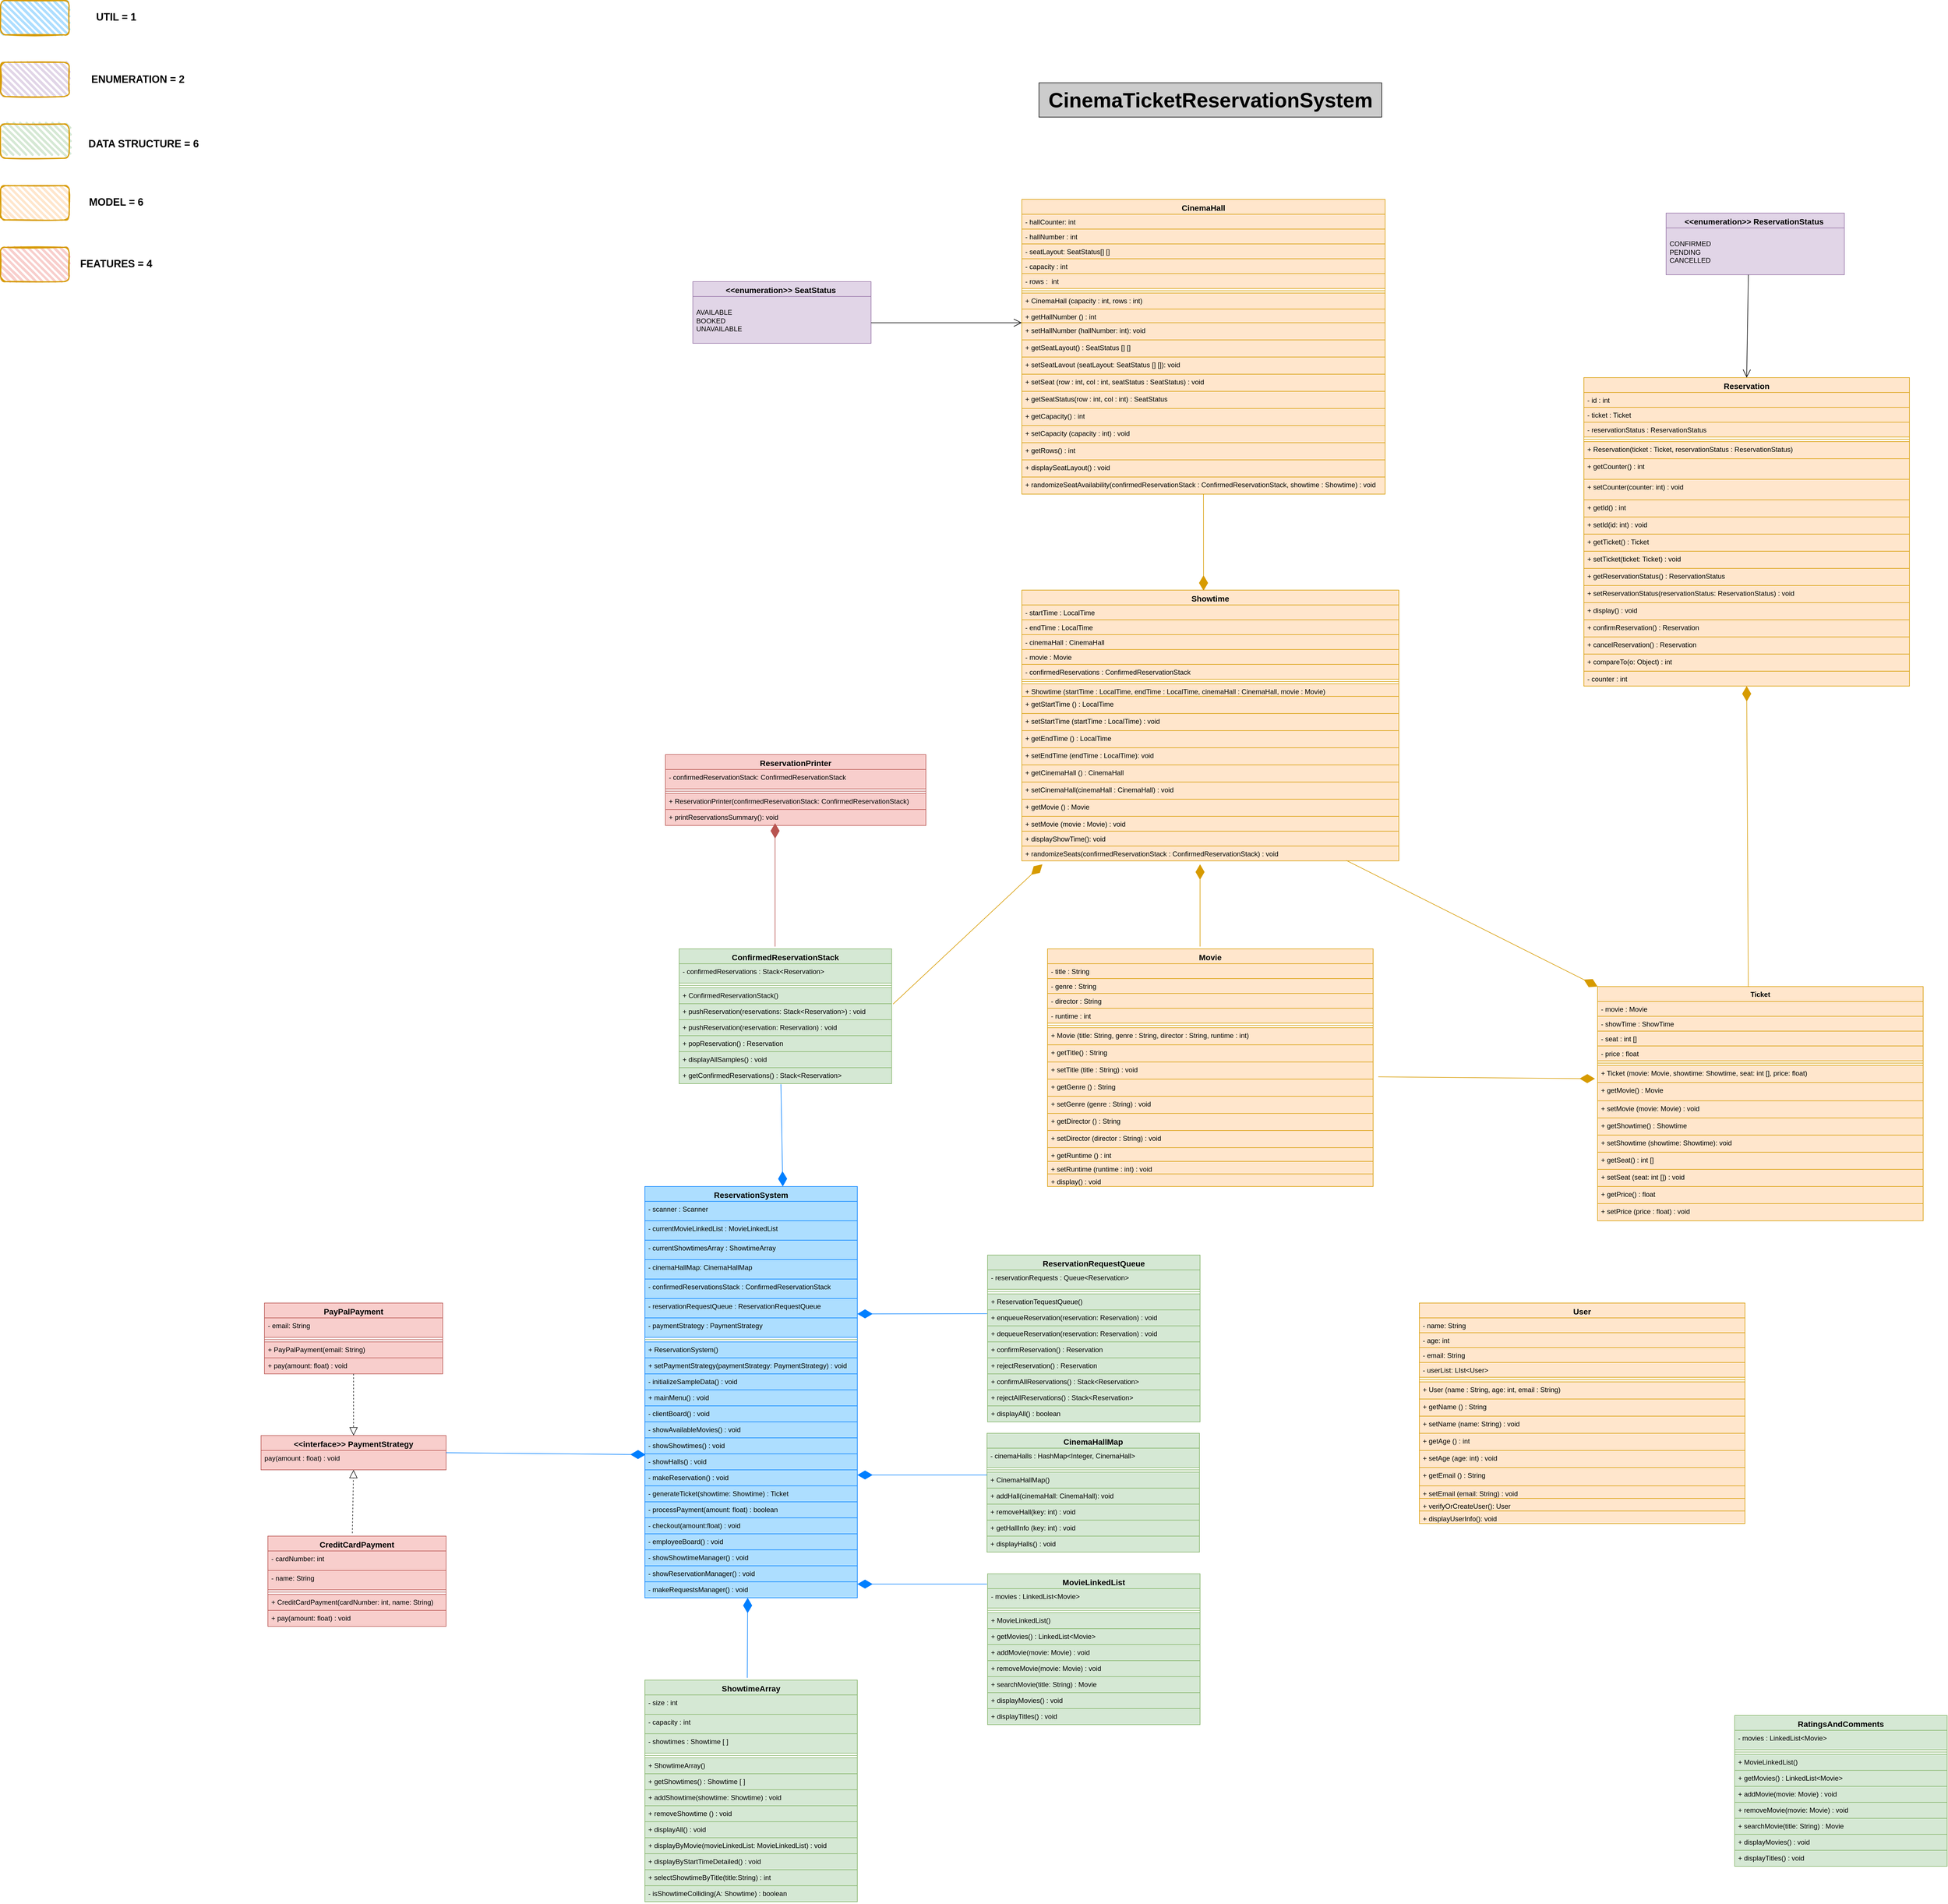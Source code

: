 <mxfile version="24.1.0" type="device" pages="2">
  <diagram id="C5RBs43oDa-KdzZeNtuy" name="Page-1">
    <mxGraphModel dx="6057" dy="3079" grid="1" gridSize="12" guides="1" tooltips="1" connect="1" arrows="1" fold="1" page="1" pageScale="1" pageWidth="980" pageHeight="690" math="0" shadow="0">
      <root>
        <mxCell id="WIyWlLk6GJQsqaUBKTNV-0" />
        <mxCell id="WIyWlLk6GJQsqaUBKTNV-1" parent="WIyWlLk6GJQsqaUBKTNV-0" />
        <mxCell id="i9KKXfh8mhZqTk7yHNFx-0" value="&lt;font style=&quot;font-size: 14px;&quot;&gt;Showtime&lt;/font&gt;" style="swimlane;fontStyle=1;align=center;verticalAlign=top;childLayout=stackLayout;horizontal=1;startSize=26;horizontalStack=0;resizeParent=1;resizeParentMax=0;resizeLast=0;collapsible=1;marginBottom=0;whiteSpace=wrap;html=1;fillColor=#ffe6cc;strokeColor=#d79b00;" parent="WIyWlLk6GJQsqaUBKTNV-1" vertex="1">
          <mxGeometry x="-120" y="372" width="660" height="474" as="geometry" />
        </mxCell>
        <mxCell id="i9KKXfh8mhZqTk7yHNFx-6" value="- startTime : LocalTime" style="text;strokeColor=#d79b00;fillColor=#ffe6cc;align=left;verticalAlign=top;spacingLeft=4;spacingRight=4;overflow=hidden;rotatable=0;points=[[0,0.5],[1,0.5]];portConstraint=eastwest;whiteSpace=wrap;html=1;" parent="i9KKXfh8mhZqTk7yHNFx-0" vertex="1">
          <mxGeometry y="26" width="660" height="26" as="geometry" />
        </mxCell>
        <mxCell id="i9KKXfh8mhZqTk7yHNFx-1" value="- endTime : LocalTime" style="text;strokeColor=#d79b00;fillColor=#ffe6cc;align=left;verticalAlign=top;spacingLeft=4;spacingRight=4;overflow=hidden;rotatable=0;points=[[0,0.5],[1,0.5]];portConstraint=eastwest;whiteSpace=wrap;html=1;" parent="i9KKXfh8mhZqTk7yHNFx-0" vertex="1">
          <mxGeometry y="52" width="660" height="26" as="geometry" />
        </mxCell>
        <mxCell id="i9KKXfh8mhZqTk7yHNFx-5" value="- cinemaHall : CinemaHall" style="text;strokeColor=#d79b00;fillColor=#ffe6cc;align=left;verticalAlign=top;spacingLeft=4;spacingRight=4;overflow=hidden;rotatable=0;points=[[0,0.5],[1,0.5]];portConstraint=eastwest;whiteSpace=wrap;html=1;" parent="i9KKXfh8mhZqTk7yHNFx-0" vertex="1">
          <mxGeometry y="78" width="660" height="26" as="geometry" />
        </mxCell>
        <mxCell id="TVeIh7PDx6N5P01ksh86-14" value="- movie : Movie" style="text;strokeColor=#d79b00;fillColor=#ffe6cc;align=left;verticalAlign=top;spacingLeft=4;spacingRight=4;overflow=hidden;rotatable=0;points=[[0,0.5],[1,0.5]];portConstraint=eastwest;whiteSpace=wrap;html=1;" vertex="1" parent="i9KKXfh8mhZqTk7yHNFx-0">
          <mxGeometry y="104" width="660" height="26" as="geometry" />
        </mxCell>
        <mxCell id="i9KKXfh8mhZqTk7yHNFx-4" value="- confirmedReservations : ConfirmedReservationStack" style="text;strokeColor=#d79b00;fillColor=#ffe6cc;align=left;verticalAlign=top;spacingLeft=4;spacingRight=4;overflow=hidden;rotatable=0;points=[[0,0.5],[1,0.5]];portConstraint=eastwest;whiteSpace=wrap;html=1;" parent="i9KKXfh8mhZqTk7yHNFx-0" vertex="1">
          <mxGeometry y="130" width="660" height="26" as="geometry" />
        </mxCell>
        <mxCell id="i9KKXfh8mhZqTk7yHNFx-2" value="" style="line;strokeWidth=1;fillColor=#ffe6cc;align=left;verticalAlign=middle;spacingTop=-1;spacingLeft=3;spacingRight=3;rotatable=0;labelPosition=right;points=[];portConstraint=eastwest;strokeColor=#d79b00;" parent="i9KKXfh8mhZqTk7yHNFx-0" vertex="1">
          <mxGeometry y="156" width="660" height="8" as="geometry" />
        </mxCell>
        <mxCell id="i9KKXfh8mhZqTk7yHNFx-8" value="+ Showtime (startTime : LocalTime, endTime : LocalTime, cinemaHall : CinemaHall, movie : Movie)&lt;div&gt;&lt;br/&gt;&lt;/div&gt;" style="text;strokeColor=#d79b00;fillColor=#ffe6cc;align=left;verticalAlign=top;spacingLeft=4;spacingRight=4;overflow=hidden;rotatable=0;points=[[0,0.5],[1,0.5]];portConstraint=eastwest;whiteSpace=wrap;html=1;" parent="i9KKXfh8mhZqTk7yHNFx-0" vertex="1">
          <mxGeometry y="164" width="660" height="22" as="geometry" />
        </mxCell>
        <mxCell id="i9KKXfh8mhZqTk7yHNFx-9" value="+ getStartTime () : LocalTime" style="text;strokeColor=#d79b00;fillColor=#ffe6cc;align=left;verticalAlign=top;spacingLeft=4;spacingRight=4;overflow=hidden;rotatable=0;points=[[0,0.5],[1,0.5]];portConstraint=eastwest;whiteSpace=wrap;html=1;" parent="i9KKXfh8mhZqTk7yHNFx-0" vertex="1">
          <mxGeometry y="186" width="660" height="30" as="geometry" />
        </mxCell>
        <mxCell id="i9KKXfh8mhZqTk7yHNFx-10" value="+ setStartTime (startTime : LocalTime) : void" style="text;strokeColor=#d79b00;fillColor=#ffe6cc;align=left;verticalAlign=top;spacingLeft=4;spacingRight=4;overflow=hidden;rotatable=0;points=[[0,0.5],[1,0.5]];portConstraint=eastwest;whiteSpace=wrap;html=1;" parent="i9KKXfh8mhZqTk7yHNFx-0" vertex="1">
          <mxGeometry y="216" width="660" height="30" as="geometry" />
        </mxCell>
        <mxCell id="i9KKXfh8mhZqTk7yHNFx-11" value="+ getEndTime () : LocalTime&lt;br style=&quot;border-color: var(--border-color);&quot;&gt;" style="text;strokeColor=#d79b00;fillColor=#ffe6cc;align=left;verticalAlign=top;spacingLeft=4;spacingRight=4;overflow=hidden;rotatable=0;points=[[0,0.5],[1,0.5]];portConstraint=eastwest;whiteSpace=wrap;html=1;" parent="i9KKXfh8mhZqTk7yHNFx-0" vertex="1">
          <mxGeometry y="246" width="660" height="30" as="geometry" />
        </mxCell>
        <mxCell id="i9KKXfh8mhZqTk7yHNFx-12" value="+ setEndTime (endTime : LocalTime): void" style="text;strokeColor=#d79b00;fillColor=#ffe6cc;align=left;verticalAlign=top;spacingLeft=4;spacingRight=4;overflow=hidden;rotatable=0;points=[[0,0.5],[1,0.5]];portConstraint=eastwest;whiteSpace=wrap;html=1;" parent="i9KKXfh8mhZqTk7yHNFx-0" vertex="1">
          <mxGeometry y="276" width="660" height="30" as="geometry" />
        </mxCell>
        <mxCell id="i9KKXfh8mhZqTk7yHNFx-13" value="+ getCinemaHall () : CinemaHall" style="text;strokeColor=#d79b00;fillColor=#ffe6cc;align=left;verticalAlign=top;spacingLeft=4;spacingRight=4;overflow=hidden;rotatable=0;points=[[0,0.5],[1,0.5]];portConstraint=eastwest;whiteSpace=wrap;html=1;" parent="i9KKXfh8mhZqTk7yHNFx-0" vertex="1">
          <mxGeometry y="306" width="660" height="30" as="geometry" />
        </mxCell>
        <mxCell id="i9KKXfh8mhZqTk7yHNFx-14" value="+ setCinemaHall(cinemaHall : CinemaHall) : void" style="text;strokeColor=#d79b00;fillColor=#ffe6cc;align=left;verticalAlign=top;spacingLeft=4;spacingRight=4;overflow=hidden;rotatable=0;points=[[0,0.5],[1,0.5]];portConstraint=eastwest;whiteSpace=wrap;html=1;" parent="i9KKXfh8mhZqTk7yHNFx-0" vertex="1">
          <mxGeometry y="336" width="660" height="30" as="geometry" />
        </mxCell>
        <mxCell id="i9KKXfh8mhZqTk7yHNFx-15" value="+ getMovie () : Movie" style="text;strokeColor=#d79b00;fillColor=#ffe6cc;align=left;verticalAlign=top;spacingLeft=4;spacingRight=4;overflow=hidden;rotatable=0;points=[[0,0.5],[1,0.5]];portConstraint=eastwest;whiteSpace=wrap;html=1;" parent="i9KKXfh8mhZqTk7yHNFx-0" vertex="1">
          <mxGeometry y="366" width="660" height="30" as="geometry" />
        </mxCell>
        <mxCell id="i9KKXfh8mhZqTk7yHNFx-3" value="+ setMovie (movie : Movie) : void" style="text;strokeColor=#d79b00;fillColor=#ffe6cc;align=left;verticalAlign=top;spacingLeft=4;spacingRight=4;overflow=hidden;rotatable=0;points=[[0,0.5],[1,0.5]];portConstraint=eastwest;whiteSpace=wrap;html=1;" parent="i9KKXfh8mhZqTk7yHNFx-0" vertex="1">
          <mxGeometry y="396" width="660" height="26" as="geometry" />
        </mxCell>
        <mxCell id="oDIdgIaz9Kc2sAzzD3I7-8" value="+ displayShowTime(): void" style="text;strokeColor=#d79b00;fillColor=#ffe6cc;align=left;verticalAlign=top;spacingLeft=4;spacingRight=4;overflow=hidden;rotatable=0;points=[[0,0.5],[1,0.5]];portConstraint=eastwest;whiteSpace=wrap;html=1;" parent="i9KKXfh8mhZqTk7yHNFx-0" vertex="1">
          <mxGeometry y="422" width="660" height="26" as="geometry" />
        </mxCell>
        <mxCell id="TVeIh7PDx6N5P01ksh86-15" value="+ randomizeSeats(confirmedReservationStack : ConfirmedReservationStack) : void" style="text;strokeColor=#d79b00;fillColor=#ffe6cc;align=left;verticalAlign=top;spacingLeft=4;spacingRight=4;overflow=hidden;rotatable=0;points=[[0,0.5],[1,0.5]];portConstraint=eastwest;whiteSpace=wrap;html=1;" vertex="1" parent="i9KKXfh8mhZqTk7yHNFx-0">
          <mxGeometry y="448" width="660" height="26" as="geometry" />
        </mxCell>
        <mxCell id="ARl5YusZndDiUU1l1j_P-30" value="&lt;font style=&quot;font-size: 14px;&quot;&gt;Movie&lt;/font&gt;" style="swimlane;fontStyle=1;align=center;verticalAlign=top;childLayout=stackLayout;horizontal=1;startSize=26;horizontalStack=0;resizeParent=1;resizeParentMax=0;resizeLast=0;collapsible=1;marginBottom=0;whiteSpace=wrap;html=1;fillColor=#ffe6cc;strokeColor=#d79b00;" parent="WIyWlLk6GJQsqaUBKTNV-1" vertex="1">
          <mxGeometry x="-75" y="1000" width="570" height="416" as="geometry" />
        </mxCell>
        <mxCell id="oDIdgIaz9Kc2sAzzD3I7-1" value="- title : String" style="text;strokeColor=#d79b00;fillColor=#ffe6cc;align=left;verticalAlign=top;spacingLeft=4;spacingRight=4;overflow=hidden;rotatable=0;points=[[0,0.5],[1,0.5]];portConstraint=eastwest;whiteSpace=wrap;html=1;" parent="ARl5YusZndDiUU1l1j_P-30" vertex="1">
          <mxGeometry y="26" width="570" height="26" as="geometry" />
        </mxCell>
        <mxCell id="ARl5YusZndDiUU1l1j_P-33" value="- genre : String" style="text;strokeColor=#d79b00;fillColor=#ffe6cc;align=left;verticalAlign=top;spacingLeft=4;spacingRight=4;overflow=hidden;rotatable=0;points=[[0,0.5],[1,0.5]];portConstraint=eastwest;whiteSpace=wrap;html=1;" parent="ARl5YusZndDiUU1l1j_P-30" vertex="1">
          <mxGeometry y="52" width="570" height="26" as="geometry" />
        </mxCell>
        <mxCell id="ARl5YusZndDiUU1l1j_P-32" value="- director : String" style="text;strokeColor=#d79b00;fillColor=#ffe6cc;align=left;verticalAlign=top;spacingLeft=4;spacingRight=4;overflow=hidden;rotatable=0;points=[[0,0.5],[1,0.5]];portConstraint=eastwest;whiteSpace=wrap;html=1;" parent="ARl5YusZndDiUU1l1j_P-30" vertex="1">
          <mxGeometry y="78" width="570" height="26" as="geometry" />
        </mxCell>
        <mxCell id="ARl5YusZndDiUU1l1j_P-31" value="- runtime : int" style="text;strokeColor=#d79b00;fillColor=#ffe6cc;align=left;verticalAlign=top;spacingLeft=4;spacingRight=4;overflow=hidden;rotatable=0;points=[[0,0.5],[1,0.5]];portConstraint=eastwest;whiteSpace=wrap;html=1;" parent="ARl5YusZndDiUU1l1j_P-30" vertex="1">
          <mxGeometry y="104" width="570" height="26" as="geometry" />
        </mxCell>
        <mxCell id="ARl5YusZndDiUU1l1j_P-35" value="" style="line;strokeWidth=1;fillColor=#ffe6cc;align=left;verticalAlign=middle;spacingTop=-1;spacingLeft=3;spacingRight=3;rotatable=0;labelPosition=right;points=[];portConstraint=eastwest;strokeColor=#d79b00;" parent="ARl5YusZndDiUU1l1j_P-30" vertex="1">
          <mxGeometry y="130" width="570" height="8" as="geometry" />
        </mxCell>
        <mxCell id="ARl5YusZndDiUU1l1j_P-44" value="+ Movie (title: String, genre : String, director : String, runtime : int)" style="text;strokeColor=#d79b00;fillColor=#ffe6cc;align=left;verticalAlign=top;spacingLeft=4;spacingRight=4;overflow=hidden;rotatable=0;points=[[0,0.5],[1,0.5]];portConstraint=eastwest;whiteSpace=wrap;html=1;" parent="ARl5YusZndDiUU1l1j_P-30" vertex="1">
          <mxGeometry y="138" width="570" height="30" as="geometry" />
        </mxCell>
        <mxCell id="ARl5YusZndDiUU1l1j_P-43" value="+ getTitle() : String" style="text;strokeColor=#d79b00;fillColor=#ffe6cc;align=left;verticalAlign=top;spacingLeft=4;spacingRight=4;overflow=hidden;rotatable=0;points=[[0,0.5],[1,0.5]];portConstraint=eastwest;whiteSpace=wrap;html=1;" parent="ARl5YusZndDiUU1l1j_P-30" vertex="1">
          <mxGeometry y="168" width="570" height="30" as="geometry" />
        </mxCell>
        <mxCell id="ARl5YusZndDiUU1l1j_P-42" value="+ setTitle (title : String) : void " style="text;strokeColor=#d79b00;fillColor=#ffe6cc;align=left;verticalAlign=top;spacingLeft=4;spacingRight=4;overflow=hidden;rotatable=0;points=[[0,0.5],[1,0.5]];portConstraint=eastwest;whiteSpace=wrap;html=1;" parent="ARl5YusZndDiUU1l1j_P-30" vertex="1">
          <mxGeometry y="198" width="570" height="30" as="geometry" />
        </mxCell>
        <mxCell id="ARl5YusZndDiUU1l1j_P-41" value="+ getGenre () : String" style="text;strokeColor=#d79b00;fillColor=#ffe6cc;align=left;verticalAlign=top;spacingLeft=4;spacingRight=4;overflow=hidden;rotatable=0;points=[[0,0.5],[1,0.5]];portConstraint=eastwest;whiteSpace=wrap;html=1;" parent="ARl5YusZndDiUU1l1j_P-30" vertex="1">
          <mxGeometry y="228" width="570" height="30" as="geometry" />
        </mxCell>
        <mxCell id="ARl5YusZndDiUU1l1j_P-40" value="+ setGenre (genre : String) : void" style="text;strokeColor=#d79b00;fillColor=#ffe6cc;align=left;verticalAlign=top;spacingLeft=4;spacingRight=4;overflow=hidden;rotatable=0;points=[[0,0.5],[1,0.5]];portConstraint=eastwest;whiteSpace=wrap;html=1;" parent="ARl5YusZndDiUU1l1j_P-30" vertex="1">
          <mxGeometry y="258" width="570" height="30" as="geometry" />
        </mxCell>
        <mxCell id="ARl5YusZndDiUU1l1j_P-39" value="+ getDirector () : String" style="text;strokeColor=#d79b00;fillColor=#ffe6cc;align=left;verticalAlign=top;spacingLeft=4;spacingRight=4;overflow=hidden;rotatable=0;points=[[0,0.5],[1,0.5]];portConstraint=eastwest;whiteSpace=wrap;html=1;" parent="ARl5YusZndDiUU1l1j_P-30" vertex="1">
          <mxGeometry y="288" width="570" height="30" as="geometry" />
        </mxCell>
        <mxCell id="ARl5YusZndDiUU1l1j_P-38" value="+&amp;nbsp;setDirector (director : String) : void" style="text;strokeColor=#d79b00;fillColor=#ffe6cc;align=left;verticalAlign=top;spacingLeft=4;spacingRight=4;overflow=hidden;rotatable=0;points=[[0,0.5],[1,0.5]];portConstraint=eastwest;whiteSpace=wrap;html=1;" parent="ARl5YusZndDiUU1l1j_P-30" vertex="1">
          <mxGeometry y="318" width="570" height="30" as="geometry" />
        </mxCell>
        <mxCell id="ARl5YusZndDiUU1l1j_P-37" value="+ getRuntime () : int&lt;br/&gt;&lt;div&gt;&lt;br/&gt;&lt;/div&gt;" style="text;strokeColor=#d79b00;fillColor=#ffe6cc;align=left;verticalAlign=top;spacingLeft=4;spacingRight=4;overflow=hidden;rotatable=0;points=[[0,0.5],[1,0.5]];portConstraint=eastwest;whiteSpace=wrap;html=1;" parent="ARl5YusZndDiUU1l1j_P-30" vertex="1">
          <mxGeometry y="348" width="570" height="24" as="geometry" />
        </mxCell>
        <mxCell id="ARl5YusZndDiUU1l1j_P-36" value="+ setRuntime (runtime : int) : void" style="text;strokeColor=#d79b00;fillColor=#ffe6cc;align=left;verticalAlign=top;spacingLeft=4;spacingRight=4;overflow=hidden;rotatable=0;points=[[0,0.5],[1,0.5]];portConstraint=eastwest;whiteSpace=wrap;html=1;" parent="ARl5YusZndDiUU1l1j_P-30" vertex="1">
          <mxGeometry y="372" width="570" height="22" as="geometry" />
        </mxCell>
        <mxCell id="oDIdgIaz9Kc2sAzzD3I7-7" value="+ display() : void" style="text;strokeColor=#d79b00;fillColor=#ffe6cc;align=left;verticalAlign=top;spacingLeft=4;spacingRight=4;overflow=hidden;rotatable=0;points=[[0,0.5],[1,0.5]];portConstraint=eastwest;whiteSpace=wrap;html=1;" parent="ARl5YusZndDiUU1l1j_P-30" vertex="1">
          <mxGeometry y="394" width="570" height="22" as="geometry" />
        </mxCell>
        <mxCell id="-6uDEgYbslroLGIMf0rR-0" value="&lt;font style=&quot;font-size: 14px;&quot;&gt;Reservation&lt;/font&gt;" style="swimlane;fontStyle=1;align=center;verticalAlign=top;childLayout=stackLayout;horizontal=1;startSize=26;horizontalStack=0;resizeParent=1;resizeParentMax=0;resizeLast=0;collapsible=1;marginBottom=0;whiteSpace=wrap;html=1;fillColor=#ffe6cc;strokeColor=#d79b00;" parent="WIyWlLk6GJQsqaUBKTNV-1" vertex="1">
          <mxGeometry x="864" width="570" height="540" as="geometry" />
        </mxCell>
        <mxCell id="-6uDEgYbslroLGIMf0rR-4" value="- id : int" style="text;strokeColor=#d79b00;fillColor=#ffe6cc;align=left;verticalAlign=top;spacingLeft=4;spacingRight=4;overflow=hidden;rotatable=0;points=[[0,0.5],[1,0.5]];portConstraint=eastwest;whiteSpace=wrap;html=1;" parent="-6uDEgYbslroLGIMf0rR-0" vertex="1">
          <mxGeometry y="26" width="570" height="26" as="geometry" />
        </mxCell>
        <mxCell id="TVeIh7PDx6N5P01ksh86-19" value="- ticket : Ticket" style="text;strokeColor=#d79b00;fillColor=#ffe6cc;align=left;verticalAlign=top;spacingLeft=4;spacingRight=4;overflow=hidden;rotatable=0;points=[[0,0.5],[1,0.5]];portConstraint=eastwest;whiteSpace=wrap;html=1;" vertex="1" parent="-6uDEgYbslroLGIMf0rR-0">
          <mxGeometry y="52" width="570" height="26" as="geometry" />
        </mxCell>
        <mxCell id="TVeIh7PDx6N5P01ksh86-18" value="- reservationStatus : ReservationStatus" style="text;strokeColor=#d79b00;fillColor=#ffe6cc;align=left;verticalAlign=top;spacingLeft=4;spacingRight=4;overflow=hidden;rotatable=0;points=[[0,0.5],[1,0.5]];portConstraint=eastwest;whiteSpace=wrap;html=1;" vertex="1" parent="-6uDEgYbslroLGIMf0rR-0">
          <mxGeometry y="78" width="570" height="26" as="geometry" />
        </mxCell>
        <mxCell id="-6uDEgYbslroLGIMf0rR-5" value="" style="line;strokeWidth=1;fillColor=#ffe6cc;align=left;verticalAlign=middle;spacingTop=-1;spacingLeft=3;spacingRight=3;rotatable=0;labelPosition=right;points=[];portConstraint=eastwest;strokeColor=#d79b00;" parent="-6uDEgYbslroLGIMf0rR-0" vertex="1">
          <mxGeometry y="104" width="570" height="8" as="geometry" />
        </mxCell>
        <mxCell id="-6uDEgYbslroLGIMf0rR-6" value="+ Reservation(ticket : Ticket, reservationStatus : ReservationStatus)" style="text;strokeColor=#d79b00;fillColor=#ffe6cc;align=left;verticalAlign=top;spacingLeft=4;spacingRight=4;overflow=hidden;rotatable=0;points=[[0,0.5],[1,0.5]];portConstraint=eastwest;whiteSpace=wrap;html=1;" parent="-6uDEgYbslroLGIMf0rR-0" vertex="1">
          <mxGeometry y="112" width="570" height="30" as="geometry" />
        </mxCell>
        <mxCell id="-6uDEgYbslroLGIMf0rR-7" value="+ getCounter() : int&lt;br&gt;&lt;div&gt;&lt;br&gt;&lt;/div&gt;" style="text;strokeColor=#d79b00;fillColor=#ffe6cc;align=left;verticalAlign=top;spacingLeft=4;spacingRight=4;overflow=hidden;rotatable=0;points=[[0,0.5],[1,0.5]];portConstraint=eastwest;whiteSpace=wrap;html=1;" parent="-6uDEgYbslroLGIMf0rR-0" vertex="1">
          <mxGeometry y="142" width="570" height="36" as="geometry" />
        </mxCell>
        <mxCell id="TVeIh7PDx6N5P01ksh86-20" value="&lt;div&gt;+ setCounter(counter: int) : void&lt;/div&gt;" style="text;strokeColor=#d79b00;fillColor=#ffe6cc;align=left;verticalAlign=top;spacingLeft=4;spacingRight=4;overflow=hidden;rotatable=0;points=[[0,0.5],[1,0.5]];portConstraint=eastwest;whiteSpace=wrap;html=1;" vertex="1" parent="-6uDEgYbslroLGIMf0rR-0">
          <mxGeometry y="178" width="570" height="36" as="geometry" />
        </mxCell>
        <mxCell id="-6uDEgYbslroLGIMf0rR-8" value="+ getId() : int" style="text;strokeColor=#d79b00;fillColor=#ffe6cc;align=left;verticalAlign=top;spacingLeft=4;spacingRight=4;overflow=hidden;rotatable=0;points=[[0,0.5],[1,0.5]];portConstraint=eastwest;whiteSpace=wrap;html=1;" parent="-6uDEgYbslroLGIMf0rR-0" vertex="1">
          <mxGeometry y="214" width="570" height="30" as="geometry" />
        </mxCell>
        <mxCell id="TVeIh7PDx6N5P01ksh86-21" value="+ setId(id: int) : void" style="text;strokeColor=#d79b00;fillColor=#ffe6cc;align=left;verticalAlign=top;spacingLeft=4;spacingRight=4;overflow=hidden;rotatable=0;points=[[0,0.5],[1,0.5]];portConstraint=eastwest;whiteSpace=wrap;html=1;" vertex="1" parent="-6uDEgYbslroLGIMf0rR-0">
          <mxGeometry y="244" width="570" height="30" as="geometry" />
        </mxCell>
        <mxCell id="TVeIh7PDx6N5P01ksh86-22" value="+ getTicket() : Ticket" style="text;strokeColor=#d79b00;fillColor=#ffe6cc;align=left;verticalAlign=top;spacingLeft=4;spacingRight=4;overflow=hidden;rotatable=0;points=[[0,0.5],[1,0.5]];portConstraint=eastwest;whiteSpace=wrap;html=1;" vertex="1" parent="-6uDEgYbslroLGIMf0rR-0">
          <mxGeometry y="274" width="570" height="30" as="geometry" />
        </mxCell>
        <mxCell id="TVeIh7PDx6N5P01ksh86-23" value="+ setTicket(ticket: Ticket) : void" style="text;strokeColor=#d79b00;fillColor=#ffe6cc;align=left;verticalAlign=top;spacingLeft=4;spacingRight=4;overflow=hidden;rotatable=0;points=[[0,0.5],[1,0.5]];portConstraint=eastwest;whiteSpace=wrap;html=1;" vertex="1" parent="-6uDEgYbslroLGIMf0rR-0">
          <mxGeometry y="304" width="570" height="30" as="geometry" />
        </mxCell>
        <mxCell id="TVeIh7PDx6N5P01ksh86-24" value="+ getReservationStatus() : ReservationStatus" style="text;strokeColor=#d79b00;fillColor=#ffe6cc;align=left;verticalAlign=top;spacingLeft=4;spacingRight=4;overflow=hidden;rotatable=0;points=[[0,0.5],[1,0.5]];portConstraint=eastwest;whiteSpace=wrap;html=1;" vertex="1" parent="-6uDEgYbslroLGIMf0rR-0">
          <mxGeometry y="334" width="570" height="30" as="geometry" />
        </mxCell>
        <mxCell id="TVeIh7PDx6N5P01ksh86-25" value="+ setReservationStatus(reservationStatus: ReservationStatus) : void" style="text;strokeColor=#d79b00;fillColor=#ffe6cc;align=left;verticalAlign=top;spacingLeft=4;spacingRight=4;overflow=hidden;rotatable=0;points=[[0,0.5],[1,0.5]];portConstraint=eastwest;whiteSpace=wrap;html=1;" vertex="1" parent="-6uDEgYbslroLGIMf0rR-0">
          <mxGeometry y="364" width="570" height="30" as="geometry" />
        </mxCell>
        <mxCell id="TVeIh7PDx6N5P01ksh86-26" value="+ display() : void" style="text;strokeColor=#d79b00;fillColor=#ffe6cc;align=left;verticalAlign=top;spacingLeft=4;spacingRight=4;overflow=hidden;rotatable=0;points=[[0,0.5],[1,0.5]];portConstraint=eastwest;whiteSpace=wrap;html=1;" vertex="1" parent="-6uDEgYbslroLGIMf0rR-0">
          <mxGeometry y="394" width="570" height="30" as="geometry" />
        </mxCell>
        <mxCell id="TVeIh7PDx6N5P01ksh86-27" value="+ confirmReservation() : Reservation" style="text;strokeColor=#d79b00;fillColor=#ffe6cc;align=left;verticalAlign=top;spacingLeft=4;spacingRight=4;overflow=hidden;rotatable=0;points=[[0,0.5],[1,0.5]];portConstraint=eastwest;whiteSpace=wrap;html=1;" vertex="1" parent="-6uDEgYbslroLGIMf0rR-0">
          <mxGeometry y="424" width="570" height="30" as="geometry" />
        </mxCell>
        <mxCell id="TVeIh7PDx6N5P01ksh86-28" value="+ cancelReservation() : Reservation" style="text;strokeColor=#d79b00;fillColor=#ffe6cc;align=left;verticalAlign=top;spacingLeft=4;spacingRight=4;overflow=hidden;rotatable=0;points=[[0,0.5],[1,0.5]];portConstraint=eastwest;whiteSpace=wrap;html=1;" vertex="1" parent="-6uDEgYbslroLGIMf0rR-0">
          <mxGeometry y="454" width="570" height="30" as="geometry" />
        </mxCell>
        <mxCell id="TVeIh7PDx6N5P01ksh86-29" value="+ compareTo(o: Object) : int" style="text;strokeColor=#d79b00;fillColor=#ffe6cc;align=left;verticalAlign=top;spacingLeft=4;spacingRight=4;overflow=hidden;rotatable=0;points=[[0,0.5],[1,0.5]];portConstraint=eastwest;whiteSpace=wrap;html=1;" vertex="1" parent="-6uDEgYbslroLGIMf0rR-0">
          <mxGeometry y="484" width="570" height="30" as="geometry" />
        </mxCell>
        <mxCell id="-6uDEgYbslroLGIMf0rR-3" value="- counter : int" style="text;strokeColor=#d79b00;fillColor=#ffe6cc;align=left;verticalAlign=top;spacingLeft=4;spacingRight=4;overflow=hidden;rotatable=0;points=[[0,0.5],[1,0.5]];portConstraint=eastwest;whiteSpace=wrap;html=1;" parent="-6uDEgYbslroLGIMf0rR-0" vertex="1">
          <mxGeometry y="514" width="570" height="26" as="geometry" />
        </mxCell>
        <mxCell id="-6uDEgYbslroLGIMf0rR-22" value="&lt;font style=&quot;font-size: 14px;&quot;&gt;CinemaHall&lt;/font&gt;" style="swimlane;fontStyle=1;align=center;verticalAlign=top;childLayout=stackLayout;horizontal=1;startSize=26;horizontalStack=0;resizeParent=1;resizeParentMax=0;resizeLast=0;collapsible=1;marginBottom=0;whiteSpace=wrap;html=1;fillColor=#ffe6cc;strokeColor=#d79b00;" parent="WIyWlLk6GJQsqaUBKTNV-1" vertex="1">
          <mxGeometry x="-120" y="-312" width="636" height="516" as="geometry" />
        </mxCell>
        <mxCell id="-6uDEgYbslroLGIMf0rR-26" value="- hallCounter: int" style="text;strokeColor=#d79b00;fillColor=#ffe6cc;align=left;verticalAlign=top;spacingLeft=4;spacingRight=4;overflow=hidden;rotatable=0;points=[[0,0.5],[1,0.5]];portConstraint=eastwest;whiteSpace=wrap;html=1;" parent="-6uDEgYbslroLGIMf0rR-22" vertex="1">
          <mxGeometry y="26" width="636" height="26" as="geometry" />
        </mxCell>
        <mxCell id="-6uDEgYbslroLGIMf0rR-25" value="- hallNumber : int" style="text;strokeColor=#d79b00;fillColor=#ffe6cc;align=left;verticalAlign=top;spacingLeft=4;spacingRight=4;overflow=hidden;rotatable=0;points=[[0,0.5],[1,0.5]];portConstraint=eastwest;whiteSpace=wrap;html=1;" parent="-6uDEgYbslroLGIMf0rR-22" vertex="1">
          <mxGeometry y="52" width="636" height="26" as="geometry" />
        </mxCell>
        <mxCell id="-6uDEgYbslroLGIMf0rR-24" value="- seatLayout: SeatStatus[] []" style="text;strokeColor=#d79b00;fillColor=#ffe6cc;align=left;verticalAlign=top;spacingLeft=4;spacingRight=4;overflow=hidden;rotatable=0;points=[[0,0.5],[1,0.5]];portConstraint=eastwest;whiteSpace=wrap;html=1;" parent="-6uDEgYbslroLGIMf0rR-22" vertex="1">
          <mxGeometry y="78" width="636" height="26" as="geometry" />
        </mxCell>
        <mxCell id="TVeIh7PDx6N5P01ksh86-8" value="- capacity : int" style="text;strokeColor=#d79b00;fillColor=#ffe6cc;align=left;verticalAlign=top;spacingLeft=4;spacingRight=4;overflow=hidden;rotatable=0;points=[[0,0.5],[1,0.5]];portConstraint=eastwest;whiteSpace=wrap;html=1;" vertex="1" parent="-6uDEgYbslroLGIMf0rR-22">
          <mxGeometry y="104" width="636" height="26" as="geometry" />
        </mxCell>
        <mxCell id="-6uDEgYbslroLGIMf0rR-23" value="- rows :&amp;nbsp; int" style="text;strokeColor=#d79b00;fillColor=#ffe6cc;align=left;verticalAlign=top;spacingLeft=4;spacingRight=4;overflow=hidden;rotatable=0;points=[[0,0.5],[1,0.5]];portConstraint=eastwest;whiteSpace=wrap;html=1;" parent="-6uDEgYbslroLGIMf0rR-22" vertex="1">
          <mxGeometry y="130" width="636" height="26" as="geometry" />
        </mxCell>
        <mxCell id="-6uDEgYbslroLGIMf0rR-27" value="" style="line;strokeWidth=1;fillColor=#ffe6cc;align=left;verticalAlign=middle;spacingTop=-1;spacingLeft=3;spacingRight=3;rotatable=0;labelPosition=right;points=[];portConstraint=eastwest;strokeColor=#d79b00;" parent="-6uDEgYbslroLGIMf0rR-22" vertex="1">
          <mxGeometry y="156" width="636" height="8" as="geometry" />
        </mxCell>
        <mxCell id="-6uDEgYbslroLGIMf0rR-28" value="+ CinemaHall (capacity : int, rows : int)" style="text;strokeColor=#d79b00;fillColor=#ffe6cc;align=left;verticalAlign=top;spacingLeft=4;spacingRight=4;overflow=hidden;rotatable=0;points=[[0,0.5],[1,0.5]];portConstraint=eastwest;whiteSpace=wrap;html=1;" parent="-6uDEgYbslroLGIMf0rR-22" vertex="1">
          <mxGeometry y="164" width="636" height="28" as="geometry" />
        </mxCell>
        <mxCell id="-6uDEgYbslroLGIMf0rR-29" value="+ getHallNumber () : int&amp;nbsp;" style="text;strokeColor=#d79b00;fillColor=#ffe6cc;align=left;verticalAlign=top;spacingLeft=4;spacingRight=4;overflow=hidden;rotatable=0;points=[[0,0.5],[1,0.5]];portConstraint=eastwest;whiteSpace=wrap;html=1;" parent="-6uDEgYbslroLGIMf0rR-22" vertex="1">
          <mxGeometry y="192" width="636" height="24" as="geometry" />
        </mxCell>
        <mxCell id="-6uDEgYbslroLGIMf0rR-30" value="+ setHallNumber (hallNumber: int): void" style="text;strokeColor=#d79b00;fillColor=#ffe6cc;align=left;verticalAlign=top;spacingLeft=4;spacingRight=4;overflow=hidden;rotatable=0;points=[[0,0.5],[1,0.5]];portConstraint=eastwest;whiteSpace=wrap;html=1;" parent="-6uDEgYbslroLGIMf0rR-22" vertex="1">
          <mxGeometry y="216" width="636" height="30" as="geometry" />
        </mxCell>
        <mxCell id="-6uDEgYbslroLGIMf0rR-31" value="+ getSeatLayout() : SeatStatus [] []" style="text;strokeColor=#d79b00;fillColor=#ffe6cc;align=left;verticalAlign=top;spacingLeft=4;spacingRight=4;overflow=hidden;rotatable=0;points=[[0,0.5],[1,0.5]];portConstraint=eastwest;whiteSpace=wrap;html=1;" parent="-6uDEgYbslroLGIMf0rR-22" vertex="1">
          <mxGeometry y="246" width="636" height="30" as="geometry" />
        </mxCell>
        <mxCell id="-6uDEgYbslroLGIMf0rR-32" value="+ setSeatLavout (seatLayout: SeatStatus [] []): void" style="text;strokeColor=#d79b00;fillColor=#ffe6cc;align=left;verticalAlign=top;spacingLeft=4;spacingRight=4;overflow=hidden;rotatable=0;points=[[0,0.5],[1,0.5]];portConstraint=eastwest;whiteSpace=wrap;html=1;" parent="-6uDEgYbslroLGIMf0rR-22" vertex="1">
          <mxGeometry y="276" width="636" height="30" as="geometry" />
        </mxCell>
        <mxCell id="TVeIh7PDx6N5P01ksh86-9" value="+ setSeat (row : int, col : int, seatStatus : SeatStatus) : void" style="text;strokeColor=#d79b00;fillColor=#ffe6cc;align=left;verticalAlign=top;spacingLeft=4;spacingRight=4;overflow=hidden;rotatable=0;points=[[0,0.5],[1,0.5]];portConstraint=eastwest;whiteSpace=wrap;html=1;" vertex="1" parent="-6uDEgYbslroLGIMf0rR-22">
          <mxGeometry y="306" width="636" height="30" as="geometry" />
        </mxCell>
        <mxCell id="-6uDEgYbslroLGIMf0rR-33" value="+ getSeatStatus(row : int, col : int) : SeatStatus" style="text;strokeColor=#d79b00;fillColor=#ffe6cc;align=left;verticalAlign=top;spacingLeft=4;spacingRight=4;overflow=hidden;rotatable=0;points=[[0,0.5],[1,0.5]];portConstraint=eastwest;whiteSpace=wrap;html=1;" parent="-6uDEgYbslroLGIMf0rR-22" vertex="1">
          <mxGeometry y="336" width="636" height="30" as="geometry" />
        </mxCell>
        <mxCell id="TVeIh7PDx6N5P01ksh86-10" value="+ getCapacity() : int" style="text;strokeColor=#d79b00;fillColor=#ffe6cc;align=left;verticalAlign=top;spacingLeft=4;spacingRight=4;overflow=hidden;rotatable=0;points=[[0,0.5],[1,0.5]];portConstraint=eastwest;whiteSpace=wrap;html=1;" vertex="1" parent="-6uDEgYbslroLGIMf0rR-22">
          <mxGeometry y="366" width="636" height="30" as="geometry" />
        </mxCell>
        <mxCell id="-6uDEgYbslroLGIMf0rR-34" value="+ setCapacity (capacity : int) : void" style="text;strokeColor=#d79b00;fillColor=#ffe6cc;align=left;verticalAlign=top;spacingLeft=4;spacingRight=4;overflow=hidden;rotatable=0;points=[[0,0.5],[1,0.5]];portConstraint=eastwest;whiteSpace=wrap;html=1;" parent="-6uDEgYbslroLGIMf0rR-22" vertex="1">
          <mxGeometry y="396" width="636" height="30" as="geometry" />
        </mxCell>
        <mxCell id="TVeIh7PDx6N5P01ksh86-11" value="+ getRows() : int" style="text;strokeColor=#d79b00;fillColor=#ffe6cc;align=left;verticalAlign=top;spacingLeft=4;spacingRight=4;overflow=hidden;rotatable=0;points=[[0,0.5],[1,0.5]];portConstraint=eastwest;whiteSpace=wrap;html=1;" vertex="1" parent="-6uDEgYbslroLGIMf0rR-22">
          <mxGeometry y="426" width="636" height="30" as="geometry" />
        </mxCell>
        <mxCell id="TVeIh7PDx6N5P01ksh86-12" value="+ displaySeatLayout() : void" style="text;strokeColor=#d79b00;fillColor=#ffe6cc;align=left;verticalAlign=top;spacingLeft=4;spacingRight=4;overflow=hidden;rotatable=0;points=[[0,0.5],[1,0.5]];portConstraint=eastwest;whiteSpace=wrap;html=1;" vertex="1" parent="-6uDEgYbslroLGIMf0rR-22">
          <mxGeometry y="456" width="636" height="30" as="geometry" />
        </mxCell>
        <mxCell id="TVeIh7PDx6N5P01ksh86-13" value="+ randomizeSeatAvailability(confirmedReservationStack : ConfirmedReservationStack, showtime : Showtime) : void" style="text;strokeColor=#d79b00;fillColor=#ffe6cc;align=left;verticalAlign=top;spacingLeft=4;spacingRight=4;overflow=hidden;rotatable=0;points=[[0,0.5],[1,0.5]];portConstraint=eastwest;whiteSpace=wrap;html=1;" vertex="1" parent="-6uDEgYbslroLGIMf0rR-22">
          <mxGeometry y="486" width="636" height="30" as="geometry" />
        </mxCell>
        <mxCell id="-6uDEgYbslroLGIMf0rR-37" value="&lt;font style=&quot;font-size: 14px;&quot;&gt;User&lt;/font&gt;" style="swimlane;fontStyle=1;align=center;verticalAlign=top;childLayout=stackLayout;horizontal=1;startSize=26;horizontalStack=0;resizeParent=1;resizeParentMax=0;resizeLast=0;collapsible=1;marginBottom=0;whiteSpace=wrap;html=1;fillColor=#ffe6cc;strokeColor=#d79b00;" parent="WIyWlLk6GJQsqaUBKTNV-1" vertex="1">
          <mxGeometry x="576" y="1620" width="570" height="386" as="geometry" />
        </mxCell>
        <mxCell id="-6uDEgYbslroLGIMf0rR-40" value="- name: String" style="text;strokeColor=#d79b00;fillColor=#ffe6cc;align=left;verticalAlign=top;spacingLeft=4;spacingRight=4;overflow=hidden;rotatable=0;points=[[0,0.5],[1,0.5]];portConstraint=eastwest;whiteSpace=wrap;html=1;" parent="-6uDEgYbslroLGIMf0rR-37" vertex="1">
          <mxGeometry y="26" width="570" height="26" as="geometry" />
        </mxCell>
        <mxCell id="-6uDEgYbslroLGIMf0rR-39" value="- age: int" style="text;strokeColor=#d79b00;fillColor=#ffe6cc;align=left;verticalAlign=top;spacingLeft=4;spacingRight=4;overflow=hidden;rotatable=0;points=[[0,0.5],[1,0.5]];portConstraint=eastwest;whiteSpace=wrap;html=1;" parent="-6uDEgYbslroLGIMf0rR-37" vertex="1">
          <mxGeometry y="52" width="570" height="26" as="geometry" />
        </mxCell>
        <mxCell id="-6uDEgYbslroLGIMf0rR-38" value="- email: String" style="text;strokeColor=#d79b00;fillColor=#ffe6cc;align=left;verticalAlign=top;spacingLeft=4;spacingRight=4;overflow=hidden;rotatable=0;points=[[0,0.5],[1,0.5]];portConstraint=eastwest;whiteSpace=wrap;html=1;" parent="-6uDEgYbslroLGIMf0rR-37" vertex="1">
          <mxGeometry y="78" width="570" height="26" as="geometry" />
        </mxCell>
        <mxCell id="TVeIh7PDx6N5P01ksh86-155" value="- userList: LIst&amp;lt;User&amp;gt;" style="text;strokeColor=#d79b00;fillColor=#ffe6cc;align=left;verticalAlign=top;spacingLeft=4;spacingRight=4;overflow=hidden;rotatable=0;points=[[0,0.5],[1,0.5]];portConstraint=eastwest;whiteSpace=wrap;html=1;" vertex="1" parent="-6uDEgYbslroLGIMf0rR-37">
          <mxGeometry y="104" width="570" height="26" as="geometry" />
        </mxCell>
        <mxCell id="-6uDEgYbslroLGIMf0rR-42" value="" style="line;strokeWidth=1;fillColor=#ffe6cc;align=left;verticalAlign=middle;spacingTop=-1;spacingLeft=3;spacingRight=3;rotatable=0;labelPosition=right;points=[];portConstraint=eastwest;strokeColor=#d79b00;" parent="-6uDEgYbslroLGIMf0rR-37" vertex="1">
          <mxGeometry y="130" width="570" height="8" as="geometry" />
        </mxCell>
        <mxCell id="-6uDEgYbslroLGIMf0rR-49" value="+ User (name : String, age: int, email : String)" style="text;strokeColor=#d79b00;fillColor=#ffe6cc;align=left;verticalAlign=top;spacingLeft=4;spacingRight=4;overflow=hidden;rotatable=0;points=[[0,0.5],[1,0.5]];portConstraint=eastwest;whiteSpace=wrap;html=1;" parent="-6uDEgYbslroLGIMf0rR-37" vertex="1">
          <mxGeometry y="138" width="570" height="30" as="geometry" />
        </mxCell>
        <mxCell id="-6uDEgYbslroLGIMf0rR-48" value="+ getName () : String" style="text;strokeColor=#d79b00;fillColor=#ffe6cc;align=left;verticalAlign=top;spacingLeft=4;spacingRight=4;overflow=hidden;rotatable=0;points=[[0,0.5],[1,0.5]];portConstraint=eastwest;whiteSpace=wrap;html=1;" parent="-6uDEgYbslroLGIMf0rR-37" vertex="1">
          <mxGeometry y="168" width="570" height="30" as="geometry" />
        </mxCell>
        <mxCell id="-6uDEgYbslroLGIMf0rR-47" value="+ setName (name: String) : void " style="text;strokeColor=#d79b00;fillColor=#ffe6cc;align=left;verticalAlign=top;spacingLeft=4;spacingRight=4;overflow=hidden;rotatable=0;points=[[0,0.5],[1,0.5]];portConstraint=eastwest;whiteSpace=wrap;html=1;" parent="-6uDEgYbslroLGIMf0rR-37" vertex="1">
          <mxGeometry y="198" width="570" height="30" as="geometry" />
        </mxCell>
        <mxCell id="-6uDEgYbslroLGIMf0rR-46" value="+ getAge () : int " style="text;strokeColor=#d79b00;fillColor=#ffe6cc;align=left;verticalAlign=top;spacingLeft=4;spacingRight=4;overflow=hidden;rotatable=0;points=[[0,0.5],[1,0.5]];portConstraint=eastwest;whiteSpace=wrap;html=1;" parent="-6uDEgYbslroLGIMf0rR-37" vertex="1">
          <mxGeometry y="228" width="570" height="30" as="geometry" />
        </mxCell>
        <mxCell id="-6uDEgYbslroLGIMf0rR-45" value="+ setAge (age: int) : void " style="text;strokeColor=#d79b00;fillColor=#ffe6cc;align=left;verticalAlign=top;spacingLeft=4;spacingRight=4;overflow=hidden;rotatable=0;points=[[0,0.5],[1,0.5]];portConstraint=eastwest;whiteSpace=wrap;html=1;" parent="-6uDEgYbslroLGIMf0rR-37" vertex="1">
          <mxGeometry y="258" width="570" height="30" as="geometry" />
        </mxCell>
        <mxCell id="-6uDEgYbslroLGIMf0rR-44" value="+ getEmail () : String " style="text;strokeColor=#d79b00;fillColor=#ffe6cc;align=left;verticalAlign=top;spacingLeft=4;spacingRight=4;overflow=hidden;rotatable=0;points=[[0,0.5],[1,0.5]];portConstraint=eastwest;whiteSpace=wrap;html=1;" parent="-6uDEgYbslroLGIMf0rR-37" vertex="1">
          <mxGeometry y="288" width="570" height="32" as="geometry" />
        </mxCell>
        <mxCell id="-6uDEgYbslroLGIMf0rR-43" value="+ setEmail (email: String) : void" style="text;strokeColor=#d79b00;fillColor=#ffe6cc;align=left;verticalAlign=top;spacingLeft=4;spacingRight=4;overflow=hidden;rotatable=0;points=[[0,0.5],[1,0.5]];portConstraint=eastwest;whiteSpace=wrap;html=1;" parent="-6uDEgYbslroLGIMf0rR-37" vertex="1">
          <mxGeometry y="320" width="570" height="22" as="geometry" />
        </mxCell>
        <mxCell id="TVeIh7PDx6N5P01ksh86-156" value="+ verifyOrCreateUser(): User" style="text;strokeColor=#d79b00;fillColor=#ffe6cc;align=left;verticalAlign=top;spacingLeft=4;spacingRight=4;overflow=hidden;rotatable=0;points=[[0,0.5],[1,0.5]];portConstraint=eastwest;whiteSpace=wrap;html=1;" vertex="1" parent="-6uDEgYbslroLGIMf0rR-37">
          <mxGeometry y="342" width="570" height="22" as="geometry" />
        </mxCell>
        <mxCell id="TVeIh7PDx6N5P01ksh86-157" value="+ displayUserInfo(): void" style="text;strokeColor=#d79b00;fillColor=#ffe6cc;align=left;verticalAlign=top;spacingLeft=4;spacingRight=4;overflow=hidden;rotatable=0;points=[[0,0.5],[1,0.5]];portConstraint=eastwest;whiteSpace=wrap;html=1;" vertex="1" parent="-6uDEgYbslroLGIMf0rR-37">
          <mxGeometry y="364" width="570" height="22" as="geometry" />
        </mxCell>
        <mxCell id="-6uDEgYbslroLGIMf0rR-52" value="" style="endArrow=diamondThin;endFill=1;endSize=24;html=1;rounded=0;entryX=0.482;entryY=0.002;entryDx=0;entryDy=0;fillColor=#ffe6cc;strokeColor=#D79B00;entryPerimeter=0;fontSize=12;" parent="WIyWlLk6GJQsqaUBKTNV-1" target="i9KKXfh8mhZqTk7yHNFx-0" edge="1">
          <mxGeometry width="160" relative="1" as="geometry">
            <mxPoint x="198" y="204" as="sourcePoint" />
            <mxPoint x="492" y="1380" as="targetPoint" />
          </mxGeometry>
        </mxCell>
        <mxCell id="-6uDEgYbslroLGIMf0rR-55" value="" style="endArrow=diamondThin;endFill=1;endSize=24;html=1;rounded=0;fillColor=#ffe6cc;strokeColor=#d79b00;entryX=-0.008;entryY=0.778;entryDx=0;entryDy=0;entryPerimeter=0;" parent="WIyWlLk6GJQsqaUBKTNV-1" target="ARl5YusZndDiUU1l1j_P-21" edge="1">
          <mxGeometry width="160" relative="1" as="geometry">
            <mxPoint x="504" y="1224" as="sourcePoint" />
            <mxPoint x="612" y="1092" as="targetPoint" />
            <Array as="points" />
          </mxGeometry>
        </mxCell>
        <mxCell id="l1CnS8K0yS2sGFDzK0tB-23" value="&lt;font style=&quot;font-size: 14px;&quot;&gt;CinemaHallMap&lt;/font&gt;" style="swimlane;fontStyle=1;align=center;verticalAlign=top;childLayout=stackLayout;horizontal=1;startSize=26;horizontalStack=0;resizeParent=1;resizeParentMax=0;resizeLast=0;collapsible=1;marginBottom=0;whiteSpace=wrap;html=1;fillColor=#d5e8d4;strokeColor=#82b366;" parent="WIyWlLk6GJQsqaUBKTNV-1" vertex="1">
          <mxGeometry x="-181" y="1848" width="372" height="208" as="geometry" />
        </mxCell>
        <mxCell id="l1CnS8K0yS2sGFDzK0tB-24" value="- cinemaHalls : HashMap&amp;lt;Integer, CinemaHall&amp;gt;&lt;br&gt;&lt;div style=&quot;box-sizing: inherit; -webkit-tap-highlight-color: rgba(0, 0, 0, 0); pointer-events: all; position: absolute; inset-inline-end: 0px; display: flex; align-items: center; line-height: 1; padding: inherit; height: var(--messages-time-text-size); visibility: visible; color: var(--message-time-color); bottom: 4px; font-family: Roboto, -apple-system, &amp;quot;apple color emoji&amp;quot;, BlinkMacSystemFont, &amp;quot;Segoe UI&amp;quot;, Roboto, Oxygen-Sans, Ubuntu, Cantarell, &amp;quot;Helvetica Neue&amp;quot;, sans-serif; background-color: rgb(223, 255, 223);&quot; title=&quot;24 March 2024, 22:54:58&quot; class=&quot;time-inner&quot;&gt;&lt;/div&gt;&lt;span style=&quot;box-sizing: inherit; font-variant-numeric: normal; font-variant-east-asian: normal; font-variant-alternates: normal; font-variant-position: normal; line-height: var(--messages-time-text-size); -webkit-font-smoothing: antialiased; pointer-events: none; order: 5; font-size: calc(var(--messages-text-size) + 3px); color: var(--message-status-color); background-color: rgb(223, 255, 223); user-select: text !important; font-family: tgico !important;&quot; class=&quot;tgico time-sending-status&quot;&gt;&lt;/span&gt;&lt;span style=&quot;box-sizing: inherit; user-select: none; visibility: hidden; font-size: var(--messages-time-text-size); height: var(--messages-time-text-size); line-height: 1; vertical-align: middle; pointer-events: none; display: inline-flex; z-index: 1; cursor: pointer; direction: ltr; float: right; padding-inline-end: 6px; margin-inline-start: -3px;&quot; class=&quot;time&quot;&gt;&lt;/span&gt;" style="text;strokeColor=#82b366;fillColor=#d5e8d4;align=left;verticalAlign=top;spacingLeft=4;spacingRight=4;overflow=hidden;rotatable=0;points=[[0,0.5],[1,0.5]];portConstraint=eastwest;whiteSpace=wrap;html=1;" parent="l1CnS8K0yS2sGFDzK0tB-23" vertex="1">
          <mxGeometry y="26" width="372" height="34" as="geometry" />
        </mxCell>
        <mxCell id="l1CnS8K0yS2sGFDzK0tB-25" value="" style="line;strokeWidth=1;fillColor=#d5e8d4;align=left;verticalAlign=middle;spacingTop=-1;spacingLeft=3;spacingRight=3;rotatable=0;labelPosition=right;points=[];portConstraint=eastwest;strokeColor=#82b366;" parent="l1CnS8K0yS2sGFDzK0tB-23" vertex="1">
          <mxGeometry y="60" width="372" height="8" as="geometry" />
        </mxCell>
        <mxCell id="l1CnS8K0yS2sGFDzK0tB-28" value="+ CinemaHallMap()&lt;div style=&quot;box-sizing: inherit; -webkit-tap-highlight-color: rgba(0, 0, 0, 0); pointer-events: all; position: absolute; inset-inline-end: 0px; display: flex; align-items: center; line-height: 1; padding: inherit; height: var(--messages-time-text-size); visibility: visible; color: var(--message-time-color); bottom: 4px; font-family: Roboto, -apple-system, &amp;quot;apple color emoji&amp;quot;, BlinkMacSystemFont, &amp;quot;Segoe UI&amp;quot;, Roboto, Oxygen-Sans, Ubuntu, Cantarell, &amp;quot;Helvetica Neue&amp;quot;, sans-serif; background-color: rgb(223, 255, 223);&quot; title=&quot;24 March 2024, 23:08:45&quot; class=&quot;time-inner&quot;&gt;&lt;/div&gt;&lt;span style=&quot;box-sizing: inherit; font-variant-numeric: normal; font-variant-east-asian: normal; font-variant-alternates: normal; font-variant-position: normal; line-height: var(--messages-time-text-size); -webkit-font-smoothing: antialiased; pointer-events: none; order: 5; font-size: calc(var(--messages-text-size) + 3px); color: var(--message-status-color); background-color: rgb(223, 255, 223); user-select: text !important; font-family: tgico !important;&quot; class=&quot;tgico time-sending-status&quot;&gt;&lt;/span&gt;&lt;span style=&quot;box-sizing: inherit; user-select: none; visibility: hidden; font-size: var(--messages-time-text-size); height: var(--messages-time-text-size); line-height: 1; vertical-align: middle; pointer-events: none; display: inline-flex; z-index: 1; cursor: pointer; direction: ltr; float: right; padding-inline-end: 6px; margin-inline-start: -3px;&quot; class=&quot;time&quot;&gt;&lt;/span&gt;" style="text;strokeColor=#82b366;fillColor=#d5e8d4;align=left;verticalAlign=top;spacingLeft=4;spacingRight=4;overflow=hidden;rotatable=0;points=[[0,0.5],[1,0.5]];portConstraint=eastwest;whiteSpace=wrap;html=1;" parent="l1CnS8K0yS2sGFDzK0tB-23" vertex="1">
          <mxGeometry y="68" width="372" height="28" as="geometry" />
        </mxCell>
        <mxCell id="TVeIh7PDx6N5P01ksh86-92" value="+ addHall(cinemaHall: CinemaHall): void&lt;br&gt;&lt;br&gt;&lt;div style=&quot;box-sizing: inherit; -webkit-tap-highlight-color: rgba(0, 0, 0, 0); pointer-events: all; position: absolute; inset-inline-end: 0px; display: flex; align-items: center; line-height: 1; padding: inherit; height: var(--messages-time-text-size); visibility: visible; color: var(--message-time-color); bottom: 4px; font-family: Roboto, -apple-system, &amp;quot;apple color emoji&amp;quot;, BlinkMacSystemFont, &amp;quot;Segoe UI&amp;quot;, Roboto, Oxygen-Sans, Ubuntu, Cantarell, &amp;quot;Helvetica Neue&amp;quot;, sans-serif; background-color: rgb(223, 255, 223);&quot; title=&quot;24 March 2024, 23:08:45&quot; class=&quot;time-inner&quot;&gt;&lt;/div&gt;&lt;span style=&quot;box-sizing: inherit; font-variant-numeric: normal; font-variant-east-asian: normal; font-variant-alternates: normal; font-variant-position: normal; line-height: var(--messages-time-text-size); -webkit-font-smoothing: antialiased; pointer-events: none; order: 5; font-size: calc(var(--messages-text-size) + 3px); color: var(--message-status-color); background-color: rgb(223, 255, 223); user-select: text !important; font-family: tgico !important;&quot; class=&quot;tgico time-sending-status&quot;&gt;&lt;/span&gt;&lt;span style=&quot;box-sizing: inherit; user-select: none; visibility: hidden; font-size: var(--messages-time-text-size); height: var(--messages-time-text-size); line-height: 1; vertical-align: middle; pointer-events: none; display: inline-flex; z-index: 1; cursor: pointer; direction: ltr; float: right; padding-inline-end: 6px; margin-inline-start: -3px;&quot; class=&quot;time&quot;&gt;&lt;/span&gt;" style="text;strokeColor=#82b366;fillColor=#d5e8d4;align=left;verticalAlign=top;spacingLeft=4;spacingRight=4;overflow=hidden;rotatable=0;points=[[0,0.5],[1,0.5]];portConstraint=eastwest;whiteSpace=wrap;html=1;" vertex="1" parent="l1CnS8K0yS2sGFDzK0tB-23">
          <mxGeometry y="96" width="372" height="28" as="geometry" />
        </mxCell>
        <mxCell id="l1CnS8K0yS2sGFDzK0tB-27" value="+ removeHall(key: int) : void" style="text;strokeColor=#82b366;fillColor=#d5e8d4;align=left;verticalAlign=top;spacingLeft=4;spacingRight=4;overflow=hidden;rotatable=0;points=[[0,0.5],[1,0.5]];portConstraint=eastwest;whiteSpace=wrap;html=1;" parent="l1CnS8K0yS2sGFDzK0tB-23" vertex="1">
          <mxGeometry y="124" width="372" height="28" as="geometry" />
        </mxCell>
        <mxCell id="l1CnS8K0yS2sGFDzK0tB-26" value="+ getHallInfo (key: int) : void" style="text;strokeColor=#82b366;fillColor=#d5e8d4;align=left;verticalAlign=top;spacingLeft=4;spacingRight=4;overflow=hidden;rotatable=0;points=[[0,0.5],[1,0.5]];portConstraint=eastwest;whiteSpace=wrap;html=1;" parent="l1CnS8K0yS2sGFDzK0tB-23" vertex="1">
          <mxGeometry y="152" width="372" height="28" as="geometry" />
        </mxCell>
        <mxCell id="TVeIh7PDx6N5P01ksh86-93" value="+ displayHalls() : void" style="text;strokeColor=#82b366;fillColor=#d5e8d4;align=left;verticalAlign=top;spacingLeft=4;spacingRight=4;overflow=hidden;rotatable=0;points=[[0,0.5],[1,0.5]];portConstraint=eastwest;whiteSpace=wrap;html=1;" vertex="1" parent="l1CnS8K0yS2sGFDzK0tB-23">
          <mxGeometry y="180" width="372" height="28" as="geometry" />
        </mxCell>
        <mxCell id="l1CnS8K0yS2sGFDzK0tB-40" value="&lt;font style=&quot;font-size: 14px;&quot;&gt;ShowtimeArray&lt;/font&gt;" style="swimlane;fontStyle=1;align=center;verticalAlign=top;childLayout=stackLayout;horizontal=1;startSize=26;horizontalStack=0;resizeParent=1;resizeParentMax=0;resizeLast=0;collapsible=1;marginBottom=0;whiteSpace=wrap;html=1;fillColor=#d5e8d4;strokeColor=#82b366;" parent="WIyWlLk6GJQsqaUBKTNV-1" vertex="1">
          <mxGeometry x="-780" y="2280" width="372" height="388" as="geometry" />
        </mxCell>
        <mxCell id="l1CnS8K0yS2sGFDzK0tB-41" value="- size : int&lt;br&gt;&lt;div style=&quot;box-sizing: inherit; -webkit-tap-highlight-color: rgba(0, 0, 0, 0); pointer-events: all; position: absolute; inset-inline-end: 0px; display: flex; align-items: center; line-height: 1; padding: inherit; height: var(--messages-time-text-size); visibility: visible; color: var(--message-time-color); bottom: 4px; font-family: Roboto, -apple-system, &amp;quot;apple color emoji&amp;quot;, BlinkMacSystemFont, &amp;quot;Segoe UI&amp;quot;, Roboto, Oxygen-Sans, Ubuntu, Cantarell, &amp;quot;Helvetica Neue&amp;quot;, sans-serif; background-color: rgb(223, 255, 223);&quot; title=&quot;24 March 2024, 22:54:58&quot; class=&quot;time-inner&quot;&gt;&lt;/div&gt;&lt;span style=&quot;box-sizing: inherit; font-variant-numeric: normal; font-variant-east-asian: normal; font-variant-alternates: normal; font-variant-position: normal; line-height: var(--messages-time-text-size); -webkit-font-smoothing: antialiased; pointer-events: none; order: 5; font-size: calc(var(--messages-text-size) + 3px); color: var(--message-status-color); background-color: rgb(223, 255, 223); user-select: text !important; font-family: tgico !important;&quot; class=&quot;tgico time-sending-status&quot;&gt;&lt;/span&gt;&lt;span style=&quot;box-sizing: inherit; user-select: none; visibility: hidden; font-size: var(--messages-time-text-size); height: var(--messages-time-text-size); line-height: 1; vertical-align: middle; pointer-events: none; display: inline-flex; z-index: 1; cursor: pointer; direction: ltr; float: right; padding-inline-end: 6px; margin-inline-start: -3px;&quot; class=&quot;time&quot;&gt;&lt;/span&gt;" style="text;strokeColor=#82b366;fillColor=#d5e8d4;align=left;verticalAlign=top;spacingLeft=4;spacingRight=4;overflow=hidden;rotatable=0;points=[[0,0.5],[1,0.5]];portConstraint=eastwest;whiteSpace=wrap;html=1;" parent="l1CnS8K0yS2sGFDzK0tB-40" vertex="1">
          <mxGeometry y="26" width="372" height="34" as="geometry" />
        </mxCell>
        <mxCell id="TVeIh7PDx6N5P01ksh86-94" value="- capacity : int&lt;br&gt;&lt;div style=&quot;box-sizing: inherit; -webkit-tap-highlight-color: rgba(0, 0, 0, 0); pointer-events: all; position: absolute; inset-inline-end: 0px; display: flex; align-items: center; line-height: 1; padding: inherit; height: var(--messages-time-text-size); visibility: visible; color: var(--message-time-color); bottom: 4px; font-family: Roboto, -apple-system, &amp;quot;apple color emoji&amp;quot;, BlinkMacSystemFont, &amp;quot;Segoe UI&amp;quot;, Roboto, Oxygen-Sans, Ubuntu, Cantarell, &amp;quot;Helvetica Neue&amp;quot;, sans-serif; background-color: rgb(223, 255, 223);&quot; title=&quot;24 March 2024, 22:54:58&quot; class=&quot;time-inner&quot;&gt;&lt;/div&gt;&lt;span style=&quot;box-sizing: inherit; font-variant-numeric: normal; font-variant-east-asian: normal; font-variant-alternates: normal; font-variant-position: normal; line-height: var(--messages-time-text-size); -webkit-font-smoothing: antialiased; pointer-events: none; order: 5; font-size: calc(var(--messages-text-size) + 3px); color: var(--message-status-color); background-color: rgb(223, 255, 223); user-select: text !important; font-family: tgico !important;&quot; class=&quot;tgico time-sending-status&quot;&gt;&lt;/span&gt;&lt;span style=&quot;box-sizing: inherit; user-select: none; visibility: hidden; font-size: var(--messages-time-text-size); height: var(--messages-time-text-size); line-height: 1; vertical-align: middle; pointer-events: none; display: inline-flex; z-index: 1; cursor: pointer; direction: ltr; float: right; padding-inline-end: 6px; margin-inline-start: -3px;&quot; class=&quot;time&quot;&gt;&lt;/span&gt;" style="text;strokeColor=#82b366;fillColor=#d5e8d4;align=left;verticalAlign=top;spacingLeft=4;spacingRight=4;overflow=hidden;rotatable=0;points=[[0,0.5],[1,0.5]];portConstraint=eastwest;whiteSpace=wrap;html=1;" vertex="1" parent="l1CnS8K0yS2sGFDzK0tB-40">
          <mxGeometry y="60" width="372" height="34" as="geometry" />
        </mxCell>
        <mxCell id="TVeIh7PDx6N5P01ksh86-95" value="- showtimes : Showtime [ ]&lt;br&gt;&lt;div style=&quot;box-sizing: inherit; -webkit-tap-highlight-color: rgba(0, 0, 0, 0); pointer-events: all; position: absolute; inset-inline-end: 0px; display: flex; align-items: center; line-height: 1; padding: inherit; height: var(--messages-time-text-size); visibility: visible; color: var(--message-time-color); bottom: 4px; font-family: Roboto, -apple-system, &amp;quot;apple color emoji&amp;quot;, BlinkMacSystemFont, &amp;quot;Segoe UI&amp;quot;, Roboto, Oxygen-Sans, Ubuntu, Cantarell, &amp;quot;Helvetica Neue&amp;quot;, sans-serif; background-color: rgb(223, 255, 223);&quot; title=&quot;24 March 2024, 22:54:58&quot; class=&quot;time-inner&quot;&gt;&lt;/div&gt;&lt;span style=&quot;box-sizing: inherit; font-variant-numeric: normal; font-variant-east-asian: normal; font-variant-alternates: normal; font-variant-position: normal; line-height: var(--messages-time-text-size); -webkit-font-smoothing: antialiased; pointer-events: none; order: 5; font-size: calc(var(--messages-text-size) + 3px); color: var(--message-status-color); background-color: rgb(223, 255, 223); user-select: text !important; font-family: tgico !important;&quot; class=&quot;tgico time-sending-status&quot;&gt;&lt;/span&gt;&lt;span style=&quot;box-sizing: inherit; user-select: none; visibility: hidden; font-size: var(--messages-time-text-size); height: var(--messages-time-text-size); line-height: 1; vertical-align: middle; pointer-events: none; display: inline-flex; z-index: 1; cursor: pointer; direction: ltr; float: right; padding-inline-end: 6px; margin-inline-start: -3px;&quot; class=&quot;time&quot;&gt;&lt;/span&gt;" style="text;strokeColor=#82b366;fillColor=#d5e8d4;align=left;verticalAlign=top;spacingLeft=4;spacingRight=4;overflow=hidden;rotatable=0;points=[[0,0.5],[1,0.5]];portConstraint=eastwest;whiteSpace=wrap;html=1;" vertex="1" parent="l1CnS8K0yS2sGFDzK0tB-40">
          <mxGeometry y="94" width="372" height="34" as="geometry" />
        </mxCell>
        <mxCell id="l1CnS8K0yS2sGFDzK0tB-42" value="" style="line;strokeWidth=1;fillColor=#d5e8d4;align=left;verticalAlign=middle;spacingTop=-1;spacingLeft=3;spacingRight=3;rotatable=0;labelPosition=right;points=[];portConstraint=eastwest;strokeColor=#82b366;" parent="l1CnS8K0yS2sGFDzK0tB-40" vertex="1">
          <mxGeometry y="128" width="372" height="8" as="geometry" />
        </mxCell>
        <mxCell id="l1CnS8K0yS2sGFDzK0tB-43" value="+ ShowtimeArray()" style="text;strokeColor=#82b366;fillColor=#d5e8d4;align=left;verticalAlign=top;spacingLeft=4;spacingRight=4;overflow=hidden;rotatable=0;points=[[0,0.5],[1,0.5]];portConstraint=eastwest;whiteSpace=wrap;html=1;" parent="l1CnS8K0yS2sGFDzK0tB-40" vertex="1">
          <mxGeometry y="136" width="372" height="28" as="geometry" />
        </mxCell>
        <mxCell id="TVeIh7PDx6N5P01ksh86-87" value="+ getShowtimes() : Showtime [ ]&amp;nbsp;" style="text;strokeColor=#82b366;fillColor=#d5e8d4;align=left;verticalAlign=top;spacingLeft=4;spacingRight=4;overflow=hidden;rotatable=0;points=[[0,0.5],[1,0.5]];portConstraint=eastwest;whiteSpace=wrap;html=1;" vertex="1" parent="l1CnS8K0yS2sGFDzK0tB-40">
          <mxGeometry y="164" width="372" height="28" as="geometry" />
        </mxCell>
        <mxCell id="TVeIh7PDx6N5P01ksh86-86" value="+ addShowtime(showtime: Showtime) : void" style="text;strokeColor=#82b366;fillColor=#d5e8d4;align=left;verticalAlign=top;spacingLeft=4;spacingRight=4;overflow=hidden;rotatable=0;points=[[0,0.5],[1,0.5]];portConstraint=eastwest;whiteSpace=wrap;html=1;" vertex="1" parent="l1CnS8K0yS2sGFDzK0tB-40">
          <mxGeometry y="192" width="372" height="28" as="geometry" />
        </mxCell>
        <mxCell id="l1CnS8K0yS2sGFDzK0tB-45" value="+ removeShowtime () : void" style="text;strokeColor=#82b366;fillColor=#d5e8d4;align=left;verticalAlign=top;spacingLeft=4;spacingRight=4;overflow=hidden;rotatable=0;points=[[0,0.5],[1,0.5]];portConstraint=eastwest;whiteSpace=wrap;html=1;" parent="l1CnS8K0yS2sGFDzK0tB-40" vertex="1">
          <mxGeometry y="220" width="372" height="28" as="geometry" />
        </mxCell>
        <mxCell id="l1CnS8K0yS2sGFDzK0tB-44" value="+ displayAll() : void" style="text;strokeColor=#82b366;fillColor=#d5e8d4;align=left;verticalAlign=top;spacingLeft=4;spacingRight=4;overflow=hidden;rotatable=0;points=[[0,0.5],[1,0.5]];portConstraint=eastwest;whiteSpace=wrap;html=1;" parent="l1CnS8K0yS2sGFDzK0tB-40" vertex="1">
          <mxGeometry y="248" width="372" height="28" as="geometry" />
        </mxCell>
        <mxCell id="TVeIh7PDx6N5P01ksh86-88" value="+ displayByMovie(movieLinkedList: MovieLinkedList) : void" style="text;strokeColor=#82b366;fillColor=#d5e8d4;align=left;verticalAlign=top;spacingLeft=4;spacingRight=4;overflow=hidden;rotatable=0;points=[[0,0.5],[1,0.5]];portConstraint=eastwest;whiteSpace=wrap;html=1;" vertex="1" parent="l1CnS8K0yS2sGFDzK0tB-40">
          <mxGeometry y="276" width="372" height="28" as="geometry" />
        </mxCell>
        <mxCell id="TVeIh7PDx6N5P01ksh86-96" value="+ displayByStartTimeDetailed() : void" style="text;strokeColor=#82b366;fillColor=#d5e8d4;align=left;verticalAlign=top;spacingLeft=4;spacingRight=4;overflow=hidden;rotatable=0;points=[[0,0.5],[1,0.5]];portConstraint=eastwest;whiteSpace=wrap;html=1;" vertex="1" parent="l1CnS8K0yS2sGFDzK0tB-40">
          <mxGeometry y="304" width="372" height="28" as="geometry" />
        </mxCell>
        <mxCell id="TVeIh7PDx6N5P01ksh86-89" value="+ selectShowtimeByTitle(title:String) : int" style="text;strokeColor=#82b366;fillColor=#d5e8d4;align=left;verticalAlign=top;spacingLeft=4;spacingRight=4;overflow=hidden;rotatable=0;points=[[0,0.5],[1,0.5]];portConstraint=eastwest;whiteSpace=wrap;html=1;" vertex="1" parent="l1CnS8K0yS2sGFDzK0tB-40">
          <mxGeometry y="332" width="372" height="28" as="geometry" />
        </mxCell>
        <mxCell id="TVeIh7PDx6N5P01ksh86-97" value="- isShowtimeColliding(A: Showtime) : boolean" style="text;strokeColor=#82b366;fillColor=#d5e8d4;align=left;verticalAlign=top;spacingLeft=4;spacingRight=4;overflow=hidden;rotatable=0;points=[[0,0.5],[1,0.5]];portConstraint=eastwest;whiteSpace=wrap;html=1;" vertex="1" parent="l1CnS8K0yS2sGFDzK0tB-40">
          <mxGeometry y="360" width="372" height="28" as="geometry" />
        </mxCell>
        <mxCell id="t_dCJZUFcFcYUfNnIZYs-0" value="&lt;font style=&quot;font-size: 14px;&quot;&gt;PayPalPayment&lt;/font&gt;" style="swimlane;fontStyle=1;align=center;verticalAlign=top;childLayout=stackLayout;horizontal=1;startSize=26;horizontalStack=0;resizeParent=1;resizeParentMax=0;resizeLast=0;collapsible=1;marginBottom=0;whiteSpace=wrap;html=1;fillColor=#f8cecc;strokeColor=#b85450;" parent="WIyWlLk6GJQsqaUBKTNV-1" vertex="1">
          <mxGeometry x="-1446" y="1620" width="312" height="124" as="geometry" />
        </mxCell>
        <mxCell id="t_dCJZUFcFcYUfNnIZYs-1" value="- email: String&lt;br&gt;&lt;div style=&quot;box-sizing: inherit; -webkit-tap-highlight-color: rgba(0, 0, 0, 0); pointer-events: all; position: absolute; inset-inline-end: 0px; display: flex; align-items: center; line-height: 1; padding: inherit; height: var(--messages-time-text-size); visibility: visible; color: var(--message-time-color); bottom: 4px; font-family: Roboto, -apple-system, &amp;quot;apple color emoji&amp;quot;, BlinkMacSystemFont, &amp;quot;Segoe UI&amp;quot;, Roboto, Oxygen-Sans, Ubuntu, Cantarell, &amp;quot;Helvetica Neue&amp;quot;, sans-serif; background-color: rgb(223, 255, 223);&quot; title=&quot;24 March 2024, 22:54:58&quot; class=&quot;time-inner&quot;&gt;&lt;/div&gt;&lt;span style=&quot;box-sizing: inherit; font-variant-numeric: normal; font-variant-east-asian: normal; font-variant-alternates: normal; font-variant-position: normal; line-height: var(--messages-time-text-size); -webkit-font-smoothing: antialiased; pointer-events: none; order: 5; font-size: calc(var(--messages-text-size) + 3px); color: var(--message-status-color); background-color: rgb(223, 255, 223); user-select: text !important; font-family: tgico !important;&quot; class=&quot;tgico time-sending-status&quot;&gt;&lt;/span&gt;&lt;span style=&quot;box-sizing: inherit; user-select: none; visibility: hidden; font-size: var(--messages-time-text-size); height: var(--messages-time-text-size); line-height: 1; vertical-align: middle; pointer-events: none; display: inline-flex; z-index: 1; cursor: pointer; direction: ltr; float: right; padding-inline-end: 6px; margin-inline-start: -3px;&quot; class=&quot;time&quot;&gt;&lt;/span&gt;" style="text;strokeColor=#b85450;fillColor=#f8cecc;align=left;verticalAlign=top;spacingLeft=4;spacingRight=4;overflow=hidden;rotatable=0;points=[[0,0.5],[1,0.5]];portConstraint=eastwest;whiteSpace=wrap;html=1;" parent="t_dCJZUFcFcYUfNnIZYs-0" vertex="1">
          <mxGeometry y="26" width="312" height="34" as="geometry" />
        </mxCell>
        <mxCell id="t_dCJZUFcFcYUfNnIZYs-3" value="" style="line;strokeWidth=1;fillColor=#f8cecc;align=left;verticalAlign=middle;spacingTop=-1;spacingLeft=3;spacingRight=3;rotatable=0;labelPosition=right;points=[];portConstraint=eastwest;strokeColor=#b85450;" parent="t_dCJZUFcFcYUfNnIZYs-0" vertex="1">
          <mxGeometry y="60" width="312" height="8" as="geometry" />
        </mxCell>
        <mxCell id="t_dCJZUFcFcYUfNnIZYs-4" value="+ PayPalPayment(email: String)" style="text;strokeColor=#b85450;fillColor=#f8cecc;align=left;verticalAlign=top;spacingLeft=4;spacingRight=4;overflow=hidden;rotatable=0;points=[[0,0.5],[1,0.5]];portConstraint=eastwest;whiteSpace=wrap;html=1;" parent="t_dCJZUFcFcYUfNnIZYs-0" vertex="1">
          <mxGeometry y="68" width="312" height="28" as="geometry" />
        </mxCell>
        <mxCell id="TVeIh7PDx6N5P01ksh86-113" value="+ pay(amount: float) : void" style="text;strokeColor=#b85450;fillColor=#f8cecc;align=left;verticalAlign=top;spacingLeft=4;spacingRight=4;overflow=hidden;rotatable=0;points=[[0,0.5],[1,0.5]];portConstraint=eastwest;whiteSpace=wrap;html=1;" vertex="1" parent="t_dCJZUFcFcYUfNnIZYs-0">
          <mxGeometry y="96" width="312" height="28" as="geometry" />
        </mxCell>
        <mxCell id="t_dCJZUFcFcYUfNnIZYs-5" value="&lt;font style=&quot;font-size: 14px;&quot;&gt;&amp;lt;&amp;lt;interface&amp;gt;&amp;gt; PaymentStrategy&lt;/font&gt;" style="swimlane;fontStyle=1;align=center;verticalAlign=top;childLayout=stackLayout;horizontal=1;startSize=26;horizontalStack=0;resizeParent=1;resizeParentMax=0;resizeLast=0;collapsible=1;marginBottom=0;whiteSpace=wrap;html=1;fillColor=#f8cecc;strokeColor=#b85450;" parent="WIyWlLk6GJQsqaUBKTNV-1" vertex="1">
          <mxGeometry x="-1452" y="1852" width="324" height="60" as="geometry" />
        </mxCell>
        <mxCell id="t_dCJZUFcFcYUfNnIZYs-6" value="pay(amount : float) : void&lt;br&gt;&lt;div style=&quot;box-sizing: inherit; -webkit-tap-highlight-color: rgba(0, 0, 0, 0); pointer-events: all; position: absolute; inset-inline-end: 0px; display: flex; align-items: center; line-height: 1; padding: inherit; height: var(--messages-time-text-size); visibility: visible; color: var(--message-time-color); bottom: 4px; font-family: Roboto, -apple-system, &amp;quot;apple color emoji&amp;quot;, BlinkMacSystemFont, &amp;quot;Segoe UI&amp;quot;, Roboto, Oxygen-Sans, Ubuntu, Cantarell, &amp;quot;Helvetica Neue&amp;quot;, sans-serif; background-color: rgb(223, 255, 223);&quot; title=&quot;24 March 2024, 22:54:58&quot; class=&quot;time-inner&quot;&gt;&lt;/div&gt;&lt;span style=&quot;box-sizing: inherit; font-variant-numeric: normal; font-variant-east-asian: normal; font-variant-alternates: normal; font-variant-position: normal; line-height: var(--messages-time-text-size); -webkit-font-smoothing: antialiased; pointer-events: none; order: 5; font-size: calc(var(--messages-text-size) + 3px); color: var(--message-status-color); background-color: rgb(223, 255, 223); user-select: text !important; font-family: tgico !important;&quot; class=&quot;tgico time-sending-status&quot;&gt;&lt;/span&gt;&lt;span style=&quot;box-sizing: inherit; user-select: none; visibility: hidden; font-size: var(--messages-time-text-size); height: var(--messages-time-text-size); line-height: 1; vertical-align: middle; pointer-events: none; display: inline-flex; z-index: 1; cursor: pointer; direction: ltr; float: right; padding-inline-end: 6px; margin-inline-start: -3px;&quot; class=&quot;time&quot;&gt;&lt;/span&gt;" style="text;strokeColor=#b85450;fillColor=#f8cecc;align=left;verticalAlign=top;spacingLeft=4;spacingRight=4;overflow=hidden;rotatable=0;points=[[0,0.5],[1,0.5]];portConstraint=eastwest;whiteSpace=wrap;html=1;" parent="t_dCJZUFcFcYUfNnIZYs-5" vertex="1">
          <mxGeometry y="26" width="324" height="34" as="geometry" />
        </mxCell>
        <mxCell id="xh_wOOHC8qffRHgod0d3-1" value="" style="endArrow=diamondThin;endFill=1;endSize=24;html=1;rounded=0;entryX=0;entryY=0;entryDx=0;entryDy=0;exitX=0.861;exitY=0.974;exitDx=0;exitDy=0;fillColor=#ffe6cc;strokeColor=#d79b00;exitPerimeter=0;" parent="WIyWlLk6GJQsqaUBKTNV-1" source="TVeIh7PDx6N5P01ksh86-15" target="ARl5YusZndDiUU1l1j_P-15" edge="1">
          <mxGeometry width="160" relative="1" as="geometry">
            <mxPoint x="306" y="1443" as="sourcePoint" />
            <mxPoint x="564" y="1121" as="targetPoint" />
          </mxGeometry>
        </mxCell>
        <mxCell id="xh_wOOHC8qffRHgod0d3-2" value="" style="endArrow=diamondThin;endFill=1;endSize=24;html=1;rounded=0;entryX=0.004;entryY=1.048;entryDx=0;entryDy=0;strokeColor=#007FFF;entryPerimeter=0;exitX=1;exitY=0.5;exitDx=0;exitDy=0;" parent="WIyWlLk6GJQsqaUBKTNV-1" target="TVeIh7PDx6N5P01ksh86-64" edge="1" source="t_dCJZUFcFcYUfNnIZYs-5">
          <mxGeometry width="160" relative="1" as="geometry">
            <mxPoint x="-1020" y="1968" as="sourcePoint" />
            <mxPoint x="-3552" y="326.0" as="targetPoint" />
          </mxGeometry>
        </mxCell>
        <mxCell id="ARl5YusZndDiUU1l1j_P-15" value="Ticket" style="swimlane;fontStyle=1;align=center;verticalAlign=top;childLayout=stackLayout;horizontal=1;startSize=26;horizontalStack=0;resizeParent=1;resizeParentMax=0;resizeLast=0;collapsible=1;marginBottom=0;whiteSpace=wrap;html=1;fillColor=#ffe6cc;strokeColor=#d79b00;" parent="WIyWlLk6GJQsqaUBKTNV-1" vertex="1">
          <mxGeometry x="888" y="1066" width="570" height="410" as="geometry" />
        </mxCell>
        <mxCell id="ARl5YusZndDiUU1l1j_P-19" value="- movie : Movie" style="text;strokeColor=#d79b00;fillColor=#ffe6cc;align=left;verticalAlign=top;spacingLeft=4;spacingRight=4;overflow=hidden;rotatable=0;points=[[0,0.5],[1,0.5]];portConstraint=eastwest;whiteSpace=wrap;html=1;" parent="ARl5YusZndDiUU1l1j_P-15" vertex="1">
          <mxGeometry y="26" width="570" height="26" as="geometry" />
        </mxCell>
        <mxCell id="ARl5YusZndDiUU1l1j_P-18" value="- showTime : ShowTime" style="text;strokeColor=#d79b00;fillColor=#ffe6cc;align=left;verticalAlign=top;spacingLeft=4;spacingRight=4;overflow=hidden;rotatable=0;points=[[0,0.5],[1,0.5]];portConstraint=eastwest;whiteSpace=wrap;html=1;" parent="ARl5YusZndDiUU1l1j_P-15" vertex="1">
          <mxGeometry y="52" width="570" height="26" as="geometry" />
        </mxCell>
        <mxCell id="ARl5YusZndDiUU1l1j_P-17" value="- seat : int []" style="text;strokeColor=#d79b00;fillColor=#ffe6cc;align=left;verticalAlign=top;spacingLeft=4;spacingRight=4;overflow=hidden;rotatable=0;points=[[0,0.5],[1,0.5]];portConstraint=eastwest;whiteSpace=wrap;html=1;" parent="ARl5YusZndDiUU1l1j_P-15" vertex="1">
          <mxGeometry y="78" width="570" height="26" as="geometry" />
        </mxCell>
        <mxCell id="ARl5YusZndDiUU1l1j_P-16" value="- price : float" style="text;strokeColor=#d79b00;fillColor=#ffe6cc;align=left;verticalAlign=top;spacingLeft=4;spacingRight=4;overflow=hidden;rotatable=0;points=[[0,0.5],[1,0.5]];portConstraint=eastwest;whiteSpace=wrap;html=1;" parent="ARl5YusZndDiUU1l1j_P-15" vertex="1">
          <mxGeometry y="104" width="570" height="26" as="geometry" />
        </mxCell>
        <mxCell id="ARl5YusZndDiUU1l1j_P-20" value="" style="line;strokeWidth=1;fillColor=#ffe6cc;align=left;verticalAlign=middle;spacingTop=-1;spacingLeft=3;spacingRight=3;rotatable=0;labelPosition=right;points=[];portConstraint=eastwest;strokeColor=#d79b00;" parent="ARl5YusZndDiUU1l1j_P-15" vertex="1">
          <mxGeometry y="130" width="570" height="8" as="geometry" />
        </mxCell>
        <mxCell id="ARl5YusZndDiUU1l1j_P-21" value="+ Ticket (movie: Movie,&amp;nbsp;showtime: Showtime, seat: int [], price: float)" style="text;strokeColor=#d79b00;fillColor=#ffe6cc;align=left;verticalAlign=top;spacingLeft=4;spacingRight=4;overflow=hidden;rotatable=0;points=[[0,0.5],[1,0.5]];portConstraint=eastwest;whiteSpace=wrap;html=1;" parent="ARl5YusZndDiUU1l1j_P-15" vertex="1">
          <mxGeometry y="138" width="570" height="30" as="geometry" />
        </mxCell>
        <mxCell id="ARl5YusZndDiUU1l1j_P-22" value="+ getMovie() : Movie" style="text;strokeColor=#d79b00;fillColor=#ffe6cc;align=left;verticalAlign=top;spacingLeft=4;spacingRight=4;overflow=hidden;rotatable=0;points=[[0,0.5],[1,0.5]];portConstraint=eastwest;whiteSpace=wrap;html=1;" parent="ARl5YusZndDiUU1l1j_P-15" vertex="1">
          <mxGeometry y="168" width="570" height="32" as="geometry" />
        </mxCell>
        <mxCell id="ARl5YusZndDiUU1l1j_P-23" value="+ setMovie (movie: Movie) : void" style="text;strokeColor=#d79b00;fillColor=#ffe6cc;align=left;verticalAlign=top;spacingLeft=4;spacingRight=4;overflow=hidden;rotatable=0;points=[[0,0.5],[1,0.5]];portConstraint=eastwest;whiteSpace=wrap;html=1;" parent="ARl5YusZndDiUU1l1j_P-15" vertex="1">
          <mxGeometry y="200" width="570" height="30" as="geometry" />
        </mxCell>
        <mxCell id="ARl5YusZndDiUU1l1j_P-24" value="+ getShowtime() : Showtime " style="text;strokeColor=#d79b00;fillColor=#ffe6cc;align=left;verticalAlign=top;spacingLeft=4;spacingRight=4;overflow=hidden;rotatable=0;points=[[0,0.5],[1,0.5]];portConstraint=eastwest;whiteSpace=wrap;html=1;" parent="ARl5YusZndDiUU1l1j_P-15" vertex="1">
          <mxGeometry y="230" width="570" height="30" as="geometry" />
        </mxCell>
        <mxCell id="ARl5YusZndDiUU1l1j_P-25" value="+ setShowtime (showtime: Showtime): void" style="text;strokeColor=#d79b00;fillColor=#ffe6cc;align=left;verticalAlign=top;spacingLeft=4;spacingRight=4;overflow=hidden;rotatable=0;points=[[0,0.5],[1,0.5]];portConstraint=eastwest;whiteSpace=wrap;html=1;" parent="ARl5YusZndDiUU1l1j_P-15" vertex="1">
          <mxGeometry y="260" width="570" height="30" as="geometry" />
        </mxCell>
        <mxCell id="ARl5YusZndDiUU1l1j_P-26" value="+ getSeat() : int []" style="text;strokeColor=#d79b00;fillColor=#ffe6cc;align=left;verticalAlign=top;spacingLeft=4;spacingRight=4;overflow=hidden;rotatable=0;points=[[0,0.5],[1,0.5]];portConstraint=eastwest;whiteSpace=wrap;html=1;" parent="ARl5YusZndDiUU1l1j_P-15" vertex="1">
          <mxGeometry y="290" width="570" height="30" as="geometry" />
        </mxCell>
        <mxCell id="ARl5YusZndDiUU1l1j_P-27" value="+&amp;nbsp;setSeat (seat: int []) : void" style="text;strokeColor=#d79b00;fillColor=#ffe6cc;align=left;verticalAlign=top;spacingLeft=4;spacingRight=4;overflow=hidden;rotatable=0;points=[[0,0.5],[1,0.5]];portConstraint=eastwest;whiteSpace=wrap;html=1;" parent="ARl5YusZndDiUU1l1j_P-15" vertex="1">
          <mxGeometry y="320" width="570" height="30" as="geometry" />
        </mxCell>
        <mxCell id="ARl5YusZndDiUU1l1j_P-28" value="+ getPrice() : float" style="text;strokeColor=#d79b00;fillColor=#ffe6cc;align=left;verticalAlign=top;spacingLeft=4;spacingRight=4;overflow=hidden;rotatable=0;points=[[0,0.5],[1,0.5]];portConstraint=eastwest;whiteSpace=wrap;html=1;" parent="ARl5YusZndDiUU1l1j_P-15" vertex="1">
          <mxGeometry y="350" width="570" height="30" as="geometry" />
        </mxCell>
        <mxCell id="ARl5YusZndDiUU1l1j_P-29" value="+ setPrice (price : float) : void" style="text;strokeColor=#d79b00;fillColor=#ffe6cc;align=left;verticalAlign=top;spacingLeft=4;spacingRight=4;overflow=hidden;rotatable=0;points=[[0,0.5],[1,0.5]];portConstraint=eastwest;whiteSpace=wrap;html=1;" parent="ARl5YusZndDiUU1l1j_P-15" vertex="1">
          <mxGeometry y="380" width="570" height="30" as="geometry" />
        </mxCell>
        <mxCell id="TVeIh7PDx6N5P01ksh86-30" value="&lt;font style=&quot;font-size: 14px;&quot;&gt;&amp;lt;&amp;lt;enumeration&amp;gt;&amp;gt; ReservationStatus&amp;nbsp;&lt;/font&gt;" style="swimlane;fontStyle=1;align=center;verticalAlign=top;childLayout=stackLayout;horizontal=1;startSize=26;horizontalStack=0;resizeParent=1;resizeParentMax=0;resizeLast=0;collapsible=1;marginBottom=0;whiteSpace=wrap;html=1;fillColor=#E1D5E7;strokeColor=#9673A6;" vertex="1" parent="WIyWlLk6GJQsqaUBKTNV-1">
          <mxGeometry x="1008" y="-288" width="312" height="108" as="geometry" />
        </mxCell>
        <mxCell id="TVeIh7PDx6N5P01ksh86-31" value="&lt;div&gt;&lt;br&gt;&lt;/div&gt;CONFIRMED&lt;br&gt;&lt;div style=&quot;box-sizing: inherit; -webkit-tap-highlight-color: rgba(0, 0, 0, 0); pointer-events: all; position: absolute; inset-inline-end: 0px; display: flex; align-items: center; line-height: 1; padding: inherit; height: var(--messages-time-text-size); visibility: visible; color: var(--message-time-color); bottom: 4px; font-family: Roboto, -apple-system, &amp;quot;apple color emoji&amp;quot;, BlinkMacSystemFont, &amp;quot;Segoe UI&amp;quot;, Roboto, Oxygen-Sans, Ubuntu, Cantarell, &amp;quot;Helvetica Neue&amp;quot;, sans-serif; background-color: rgb(223, 255, 223);&quot; title=&quot;24 March 2024, 22:54:58&quot; class=&quot;time-inner&quot;&gt;&lt;/div&gt;&lt;span style=&quot;box-sizing: inherit; font-variant-numeric: normal; font-variant-east-asian: normal; font-variant-alternates: normal; font-variant-position: normal; line-height: var(--messages-time-text-size); -webkit-font-smoothing: antialiased; pointer-events: none; order: 5; font-size: calc(var(--messages-text-size) + 3px); color: var(--message-status-color); background-color: rgb(223, 255, 223); user-select: text !important; font-family: tgico !important;&quot; class=&quot;tgico time-sending-status&quot;&gt;&lt;/span&gt;&lt;span style=&quot;box-sizing: inherit; user-select: none; visibility: hidden; font-size: var(--messages-time-text-size); height: var(--messages-time-text-size); line-height: 1; vertical-align: middle; pointer-events: none; display: inline-flex; z-index: 1; cursor: pointer; direction: ltr; float: right; padding-inline-end: 6px; margin-inline-start: -3px;&quot; class=&quot;time&quot;&gt;&lt;/span&gt;&lt;div&gt;PENDING&lt;/div&gt;&lt;div&gt;CANCELLED&lt;/div&gt;" style="text;strokeColor=#9673A6;fillColor=#E1D5E7;align=left;verticalAlign=top;spacingLeft=4;spacingRight=4;overflow=hidden;rotatable=0;points=[[0,0.5],[1,0.5]];portConstraint=eastwest;whiteSpace=wrap;html=1;" vertex="1" parent="TVeIh7PDx6N5P01ksh86-30">
          <mxGeometry y="26" width="312" height="82" as="geometry" />
        </mxCell>
        <mxCell id="TVeIh7PDx6N5P01ksh86-36" value="" style="endArrow=diamondThin;endFill=1;endSize=24;html=1;rounded=0;fillColor=#ffe6cc;strokeColor=#d79b00;exitX=0.463;exitY=0;exitDx=0;exitDy=0;exitPerimeter=0;" edge="1" parent="WIyWlLk6GJQsqaUBKTNV-1" source="ARl5YusZndDiUU1l1j_P-15">
          <mxGeometry width="160" relative="1" as="geometry">
            <mxPoint x="1164" y="1056" as="sourcePoint" />
            <mxPoint x="1149" y="540" as="targetPoint" />
          </mxGeometry>
        </mxCell>
        <mxCell id="TVeIh7PDx6N5P01ksh86-37" value="&lt;font style=&quot;font-size: 14px;&quot;&gt;ConfirmedReservationStack&lt;/font&gt;" style="swimlane;fontStyle=1;align=center;verticalAlign=top;childLayout=stackLayout;horizontal=1;startSize=26;horizontalStack=0;resizeParent=1;resizeParentMax=0;resizeLast=0;collapsible=1;marginBottom=0;whiteSpace=wrap;html=1;fillColor=#d5e8d4;strokeColor=#82b366;" vertex="1" parent="WIyWlLk6GJQsqaUBKTNV-1">
          <mxGeometry x="-720" y="1000" width="372" height="236" as="geometry" />
        </mxCell>
        <mxCell id="TVeIh7PDx6N5P01ksh86-38" value="- confirmedReservations : Stack&amp;lt;Reservation&amp;gt;&lt;br&gt;&lt;div style=&quot;box-sizing: inherit; -webkit-tap-highlight-color: rgba(0, 0, 0, 0); pointer-events: all; position: absolute; inset-inline-end: 0px; display: flex; align-items: center; line-height: 1; padding: inherit; height: var(--messages-time-text-size); visibility: visible; color: var(--message-time-color); bottom: 4px; font-family: Roboto, -apple-system, &amp;quot;apple color emoji&amp;quot;, BlinkMacSystemFont, &amp;quot;Segoe UI&amp;quot;, Roboto, Oxygen-Sans, Ubuntu, Cantarell, &amp;quot;Helvetica Neue&amp;quot;, sans-serif; background-color: rgb(223, 255, 223);&quot; title=&quot;24 March 2024, 22:54:58&quot; class=&quot;time-inner&quot;&gt;&lt;/div&gt;&lt;span style=&quot;box-sizing: inherit; font-variant-numeric: normal; font-variant-east-asian: normal; font-variant-alternates: normal; font-variant-position: normal; line-height: var(--messages-time-text-size); -webkit-font-smoothing: antialiased; pointer-events: none; order: 5; font-size: calc(var(--messages-text-size) + 3px); color: var(--message-status-color); background-color: rgb(223, 255, 223); user-select: text !important; font-family: tgico !important;&quot; class=&quot;tgico time-sending-status&quot;&gt;&lt;/span&gt;&lt;span style=&quot;box-sizing: inherit; user-select: none; visibility: hidden; font-size: var(--messages-time-text-size); height: var(--messages-time-text-size); line-height: 1; vertical-align: middle; pointer-events: none; display: inline-flex; z-index: 1; cursor: pointer; direction: ltr; float: right; padding-inline-end: 6px; margin-inline-start: -3px;&quot; class=&quot;time&quot;&gt;&lt;/span&gt;" style="text;strokeColor=#82b366;fillColor=#d5e8d4;align=left;verticalAlign=top;spacingLeft=4;spacingRight=4;overflow=hidden;rotatable=0;points=[[0,0.5],[1,0.5]];portConstraint=eastwest;whiteSpace=wrap;html=1;" vertex="1" parent="TVeIh7PDx6N5P01ksh86-37">
          <mxGeometry y="26" width="372" height="34" as="geometry" />
        </mxCell>
        <mxCell id="TVeIh7PDx6N5P01ksh86-39" value="" style="line;strokeWidth=1;fillColor=#d5e8d4;align=left;verticalAlign=middle;spacingTop=-1;spacingLeft=3;spacingRight=3;rotatable=0;labelPosition=right;points=[];portConstraint=eastwest;strokeColor=#82b366;" vertex="1" parent="TVeIh7PDx6N5P01ksh86-37">
          <mxGeometry y="60" width="372" height="8" as="geometry" />
        </mxCell>
        <mxCell id="TVeIh7PDx6N5P01ksh86-40" value="+ ConfirmedReservationStack()" style="text;strokeColor=#82b366;fillColor=#d5e8d4;align=left;verticalAlign=top;spacingLeft=4;spacingRight=4;overflow=hidden;rotatable=0;points=[[0,0.5],[1,0.5]];portConstraint=eastwest;whiteSpace=wrap;html=1;" vertex="1" parent="TVeIh7PDx6N5P01ksh86-37">
          <mxGeometry y="68" width="372" height="28" as="geometry" />
        </mxCell>
        <mxCell id="TVeIh7PDx6N5P01ksh86-42" value="+ pushReservation(reservations: Stack&amp;lt;Reservation&amp;gt;) : void" style="text;strokeColor=#82b366;fillColor=#d5e8d4;align=left;verticalAlign=top;spacingLeft=4;spacingRight=4;overflow=hidden;rotatable=0;points=[[0,0.5],[1,0.5]];portConstraint=eastwest;whiteSpace=wrap;html=1;" vertex="1" parent="TVeIh7PDx6N5P01ksh86-37">
          <mxGeometry y="96" width="372" height="28" as="geometry" />
        </mxCell>
        <mxCell id="TVeIh7PDx6N5P01ksh86-41" value="+ pushReservation(reservation: Reservation) : void" style="text;strokeColor=#82b366;fillColor=#d5e8d4;align=left;verticalAlign=top;spacingLeft=4;spacingRight=4;overflow=hidden;rotatable=0;points=[[0,0.5],[1,0.5]];portConstraint=eastwest;whiteSpace=wrap;html=1;" vertex="1" parent="TVeIh7PDx6N5P01ksh86-37">
          <mxGeometry y="124" width="372" height="28" as="geometry" />
        </mxCell>
        <mxCell id="TVeIh7PDx6N5P01ksh86-43" value="+ popReservation() : Reservation" style="text;strokeColor=#82b366;fillColor=#d5e8d4;align=left;verticalAlign=top;spacingLeft=4;spacingRight=4;overflow=hidden;rotatable=0;points=[[0,0.5],[1,0.5]];portConstraint=eastwest;whiteSpace=wrap;html=1;" vertex="1" parent="TVeIh7PDx6N5P01ksh86-37">
          <mxGeometry y="152" width="372" height="28" as="geometry" />
        </mxCell>
        <mxCell id="TVeIh7PDx6N5P01ksh86-44" value="+ displayAllSamples() : void" style="text;strokeColor=#82b366;fillColor=#d5e8d4;align=left;verticalAlign=top;spacingLeft=4;spacingRight=4;overflow=hidden;rotatable=0;points=[[0,0.5],[1,0.5]];portConstraint=eastwest;whiteSpace=wrap;html=1;" vertex="1" parent="TVeIh7PDx6N5P01ksh86-37">
          <mxGeometry y="180" width="372" height="28" as="geometry" />
        </mxCell>
        <mxCell id="TVeIh7PDx6N5P01ksh86-45" value="+ getConfirmedReservations() : Stack&amp;lt;Reservation&amp;gt;" style="text;strokeColor=#82b366;fillColor=#d5e8d4;align=left;verticalAlign=top;spacingLeft=4;spacingRight=4;overflow=hidden;rotatable=0;points=[[0,0.5],[1,0.5]];portConstraint=eastwest;whiteSpace=wrap;html=1;" vertex="1" parent="TVeIh7PDx6N5P01ksh86-37">
          <mxGeometry y="208" width="372" height="28" as="geometry" />
        </mxCell>
        <mxCell id="TVeIh7PDx6N5P01ksh86-46" value="" style="endArrow=diamondThin;endFill=1;endSize=24;html=1;rounded=0;fillColor=#ffe6cc;strokeColor=#d79b00;" edge="1" parent="WIyWlLk6GJQsqaUBKTNV-1">
          <mxGeometry width="160" relative="1" as="geometry">
            <mxPoint x="192" y="996" as="sourcePoint" />
            <mxPoint x="192" y="852" as="targetPoint" />
          </mxGeometry>
        </mxCell>
        <mxCell id="TVeIh7PDx6N5P01ksh86-47" value="" style="endArrow=diamondThin;endFill=1;endSize=24;html=1;rounded=0;fillColor=#ffe6cc;strokeColor=#d79b00;exitX=1.007;exitY=0.024;exitDx=0;exitDy=0;exitPerimeter=0;" edge="1" parent="WIyWlLk6GJQsqaUBKTNV-1" source="TVeIh7PDx6N5P01ksh86-42">
          <mxGeometry width="160" relative="1" as="geometry">
            <mxPoint x="-456" y="1038" as="sourcePoint" />
            <mxPoint x="-84" y="852" as="targetPoint" />
          </mxGeometry>
        </mxCell>
        <mxCell id="TVeIh7PDx6N5P01ksh86-48" value="&lt;font style=&quot;font-size: 14px;&quot;&gt;ReservationSystem&lt;/font&gt;" style="swimlane;fontStyle=1;align=center;verticalAlign=top;childLayout=stackLayout;horizontal=1;startSize=26;horizontalStack=0;resizeParent=1;resizeParentMax=0;resizeLast=0;collapsible=1;marginBottom=0;whiteSpace=wrap;html=1;fillColor=#ADDEFF;strokeColor=#007FFF;" vertex="1" parent="WIyWlLk6GJQsqaUBKTNV-1">
          <mxGeometry x="-780" y="1416" width="372" height="720" as="geometry" />
        </mxCell>
        <mxCell id="TVeIh7PDx6N5P01ksh86-58" value="- scanner : Scanner&lt;br&gt;&lt;div style=&quot;box-sizing: inherit; -webkit-tap-highlight-color: rgba(0, 0, 0, 0); pointer-events: all; position: absolute; inset-inline-end: 0px; display: flex; align-items: center; line-height: 1; padding: inherit; height: var(--messages-time-text-size); visibility: visible; color: var(--message-time-color); bottom: 4px; font-family: Roboto, -apple-system, &amp;quot;apple color emoji&amp;quot;, BlinkMacSystemFont, &amp;quot;Segoe UI&amp;quot;, Roboto, Oxygen-Sans, Ubuntu, Cantarell, &amp;quot;Helvetica Neue&amp;quot;, sans-serif; background-color: rgb(223, 255, 223);&quot; title=&quot;24 March 2024, 22:54:58&quot; class=&quot;time-inner&quot;&gt;&lt;/div&gt;&lt;span style=&quot;box-sizing: inherit; font-variant-numeric: normal; font-variant-east-asian: normal; font-variant-alternates: normal; font-variant-position: normal; line-height: var(--messages-time-text-size); -webkit-font-smoothing: antialiased; pointer-events: none; order: 5; font-size: calc(var(--messages-text-size) + 3px); color: var(--message-status-color); background-color: rgb(223, 255, 223); user-select: text !important; font-family: tgico !important;&quot; class=&quot;tgico time-sending-status&quot;&gt;&lt;/span&gt;&lt;span style=&quot;box-sizing: inherit; user-select: none; visibility: hidden; font-size: var(--messages-time-text-size); height: var(--messages-time-text-size); line-height: 1; vertical-align: middle; pointer-events: none; display: inline-flex; z-index: 1; cursor: pointer; direction: ltr; float: right; padding-inline-end: 6px; margin-inline-start: -3px;&quot; class=&quot;time&quot;&gt;&lt;/span&gt;" style="text;strokeColor=#007FFF;fillColor=#ADDEFF;align=left;verticalAlign=top;spacingLeft=4;spacingRight=4;overflow=hidden;rotatable=0;points=[[0,0.5],[1,0.5]];portConstraint=eastwest;whiteSpace=wrap;html=1;" vertex="1" parent="TVeIh7PDx6N5P01ksh86-48">
          <mxGeometry y="26" width="372" height="34" as="geometry" />
        </mxCell>
        <mxCell id="TVeIh7PDx6N5P01ksh86-49" value="- currentMovieLinkedList : MovieLinkedList&lt;br&gt;&lt;div style=&quot;box-sizing: inherit; -webkit-tap-highlight-color: rgba(0, 0, 0, 0); pointer-events: all; position: absolute; inset-inline-end: 0px; display: flex; align-items: center; line-height: 1; padding: inherit; height: var(--messages-time-text-size); visibility: visible; color: var(--message-time-color); bottom: 4px; font-family: Roboto, -apple-system, &amp;quot;apple color emoji&amp;quot;, BlinkMacSystemFont, &amp;quot;Segoe UI&amp;quot;, Roboto, Oxygen-Sans, Ubuntu, Cantarell, &amp;quot;Helvetica Neue&amp;quot;, sans-serif; background-color: rgb(223, 255, 223);&quot; title=&quot;24 March 2024, 22:54:58&quot; class=&quot;time-inner&quot;&gt;&lt;/div&gt;&lt;span style=&quot;box-sizing: inherit; font-variant-numeric: normal; font-variant-east-asian: normal; font-variant-alternates: normal; font-variant-position: normal; line-height: var(--messages-time-text-size); -webkit-font-smoothing: antialiased; pointer-events: none; order: 5; font-size: calc(var(--messages-text-size) + 3px); color: var(--message-status-color); background-color: rgb(223, 255, 223); user-select: text !important; font-family: tgico !important;&quot; class=&quot;tgico time-sending-status&quot;&gt;&lt;/span&gt;&lt;span style=&quot;box-sizing: inherit; user-select: none; visibility: hidden; font-size: var(--messages-time-text-size); height: var(--messages-time-text-size); line-height: 1; vertical-align: middle; pointer-events: none; display: inline-flex; z-index: 1; cursor: pointer; direction: ltr; float: right; padding-inline-end: 6px; margin-inline-start: -3px;&quot; class=&quot;time&quot;&gt;&lt;/span&gt;" style="text;strokeColor=#007FFF;fillColor=#ADDEFF;align=left;verticalAlign=top;spacingLeft=4;spacingRight=4;overflow=hidden;rotatable=0;points=[[0,0.5],[1,0.5]];portConstraint=eastwest;whiteSpace=wrap;html=1;" vertex="1" parent="TVeIh7PDx6N5P01ksh86-48">
          <mxGeometry y="60" width="372" height="34" as="geometry" />
        </mxCell>
        <mxCell id="TVeIh7PDx6N5P01ksh86-60" value="- currentShowtimesArray : ShowtimeArray&lt;br&gt;&lt;div style=&quot;box-sizing: inherit; -webkit-tap-highlight-color: rgba(0, 0, 0, 0); pointer-events: all; position: absolute; inset-inline-end: 0px; display: flex; align-items: center; line-height: 1; padding: inherit; height: var(--messages-time-text-size); visibility: visible; color: var(--message-time-color); bottom: 4px; font-family: Roboto, -apple-system, &amp;quot;apple color emoji&amp;quot;, BlinkMacSystemFont, &amp;quot;Segoe UI&amp;quot;, Roboto, Oxygen-Sans, Ubuntu, Cantarell, &amp;quot;Helvetica Neue&amp;quot;, sans-serif; background-color: rgb(223, 255, 223);&quot; title=&quot;24 March 2024, 22:54:58&quot; class=&quot;time-inner&quot;&gt;&lt;/div&gt;&lt;span style=&quot;box-sizing: inherit; font-variant-numeric: normal; font-variant-east-asian: normal; font-variant-alternates: normal; font-variant-position: normal; line-height: var(--messages-time-text-size); -webkit-font-smoothing: antialiased; pointer-events: none; order: 5; font-size: calc(var(--messages-text-size) + 3px); color: var(--message-status-color); background-color: rgb(223, 255, 223); user-select: text !important; font-family: tgico !important;&quot; class=&quot;tgico time-sending-status&quot;&gt;&lt;/span&gt;&lt;span style=&quot;box-sizing: inherit; user-select: none; visibility: hidden; font-size: var(--messages-time-text-size); height: var(--messages-time-text-size); line-height: 1; vertical-align: middle; pointer-events: none; display: inline-flex; z-index: 1; cursor: pointer; direction: ltr; float: right; padding-inline-end: 6px; margin-inline-start: -3px;&quot; class=&quot;time&quot;&gt;&lt;/span&gt;" style="text;strokeColor=#007FFF;fillColor=#ADDEFF;align=left;verticalAlign=top;spacingLeft=4;spacingRight=4;overflow=hidden;rotatable=0;points=[[0,0.5],[1,0.5]];portConstraint=eastwest;whiteSpace=wrap;html=1;" vertex="1" parent="TVeIh7PDx6N5P01ksh86-48">
          <mxGeometry y="94" width="372" height="34" as="geometry" />
        </mxCell>
        <mxCell id="TVeIh7PDx6N5P01ksh86-59" value="- cinemaHallMap: CinemaHallMap&lt;br&gt;&lt;div style=&quot;box-sizing: inherit; -webkit-tap-highlight-color: rgba(0, 0, 0, 0); pointer-events: all; position: absolute; inset-inline-end: 0px; display: flex; align-items: center; line-height: 1; padding: inherit; height: var(--messages-time-text-size); visibility: visible; color: var(--message-time-color); bottom: 4px; font-family: Roboto, -apple-system, &amp;quot;apple color emoji&amp;quot;, BlinkMacSystemFont, &amp;quot;Segoe UI&amp;quot;, Roboto, Oxygen-Sans, Ubuntu, Cantarell, &amp;quot;Helvetica Neue&amp;quot;, sans-serif; background-color: rgb(223, 255, 223);&quot; title=&quot;24 March 2024, 22:54:58&quot; class=&quot;time-inner&quot;&gt;&lt;/div&gt;&lt;span style=&quot;box-sizing: inherit; font-variant-numeric: normal; font-variant-east-asian: normal; font-variant-alternates: normal; font-variant-position: normal; line-height: var(--messages-time-text-size); -webkit-font-smoothing: antialiased; pointer-events: none; order: 5; font-size: calc(var(--messages-text-size) + 3px); color: var(--message-status-color); background-color: rgb(223, 255, 223); user-select: text !important; font-family: tgico !important;&quot; class=&quot;tgico time-sending-status&quot;&gt;&lt;/span&gt;&lt;span style=&quot;box-sizing: inherit; user-select: none; visibility: hidden; font-size: var(--messages-time-text-size); height: var(--messages-time-text-size); line-height: 1; vertical-align: middle; pointer-events: none; display: inline-flex; z-index: 1; cursor: pointer; direction: ltr; float: right; padding-inline-end: 6px; margin-inline-start: -3px;&quot; class=&quot;time&quot;&gt;&lt;/span&gt;" style="text;strokeColor=#007FFF;fillColor=#ADDEFF;align=left;verticalAlign=top;spacingLeft=4;spacingRight=4;overflow=hidden;rotatable=0;points=[[0,0.5],[1,0.5]];portConstraint=eastwest;whiteSpace=wrap;html=1;" vertex="1" parent="TVeIh7PDx6N5P01ksh86-48">
          <mxGeometry y="128" width="372" height="34" as="geometry" />
        </mxCell>
        <mxCell id="TVeIh7PDx6N5P01ksh86-62" value="- confirmedReservationsStack : ConfirmedReservationStack&lt;br&gt;&lt;div style=&quot;box-sizing: inherit; -webkit-tap-highlight-color: rgba(0, 0, 0, 0); pointer-events: all; position: absolute; inset-inline-end: 0px; display: flex; align-items: center; line-height: 1; padding: inherit; height: var(--messages-time-text-size); visibility: visible; color: var(--message-time-color); bottom: 4px; font-family: Roboto, -apple-system, &amp;quot;apple color emoji&amp;quot;, BlinkMacSystemFont, &amp;quot;Segoe UI&amp;quot;, Roboto, Oxygen-Sans, Ubuntu, Cantarell, &amp;quot;Helvetica Neue&amp;quot;, sans-serif; background-color: rgb(223, 255, 223);&quot; title=&quot;24 March 2024, 22:54:58&quot; class=&quot;time-inner&quot;&gt;&lt;/div&gt;&lt;span style=&quot;box-sizing: inherit; font-variant-numeric: normal; font-variant-east-asian: normal; font-variant-alternates: normal; font-variant-position: normal; line-height: var(--messages-time-text-size); -webkit-font-smoothing: antialiased; pointer-events: none; order: 5; font-size: calc(var(--messages-text-size) + 3px); color: var(--message-status-color); background-color: rgb(223, 255, 223); user-select: text !important; font-family: tgico !important;&quot; class=&quot;tgico time-sending-status&quot;&gt;&lt;/span&gt;&lt;span style=&quot;box-sizing: inherit; user-select: none; visibility: hidden; font-size: var(--messages-time-text-size); height: var(--messages-time-text-size); line-height: 1; vertical-align: middle; pointer-events: none; display: inline-flex; z-index: 1; cursor: pointer; direction: ltr; float: right; padding-inline-end: 6px; margin-inline-start: -3px;&quot; class=&quot;time&quot;&gt;&lt;/span&gt;" style="text;strokeColor=#007FFF;fillColor=#ADDEFF;align=left;verticalAlign=top;spacingLeft=4;spacingRight=4;overflow=hidden;rotatable=0;points=[[0,0.5],[1,0.5]];portConstraint=eastwest;whiteSpace=wrap;html=1;" vertex="1" parent="TVeIh7PDx6N5P01ksh86-48">
          <mxGeometry y="162" width="372" height="34" as="geometry" />
        </mxCell>
        <mxCell id="TVeIh7PDx6N5P01ksh86-61" value="- reservationRequestQueue : ReservationRequestQueue&lt;br&gt;&lt;div style=&quot;box-sizing: inherit; -webkit-tap-highlight-color: rgba(0, 0, 0, 0); pointer-events: all; position: absolute; inset-inline-end: 0px; display: flex; align-items: center; line-height: 1; padding: inherit; height: var(--messages-time-text-size); visibility: visible; color: var(--message-time-color); bottom: 4px; font-family: Roboto, -apple-system, &amp;quot;apple color emoji&amp;quot;, BlinkMacSystemFont, &amp;quot;Segoe UI&amp;quot;, Roboto, Oxygen-Sans, Ubuntu, Cantarell, &amp;quot;Helvetica Neue&amp;quot;, sans-serif; background-color: rgb(223, 255, 223);&quot; title=&quot;24 March 2024, 22:54:58&quot; class=&quot;time-inner&quot;&gt;&lt;/div&gt;&lt;span style=&quot;box-sizing: inherit; font-variant-numeric: normal; font-variant-east-asian: normal; font-variant-alternates: normal; font-variant-position: normal; line-height: var(--messages-time-text-size); -webkit-font-smoothing: antialiased; pointer-events: none; order: 5; font-size: calc(var(--messages-text-size) + 3px); color: var(--message-status-color); background-color: rgb(223, 255, 223); user-select: text !important; font-family: tgico !important;&quot; class=&quot;tgico time-sending-status&quot;&gt;&lt;/span&gt;&lt;span style=&quot;box-sizing: inherit; user-select: none; visibility: hidden; font-size: var(--messages-time-text-size); height: var(--messages-time-text-size); line-height: 1; vertical-align: middle; pointer-events: none; display: inline-flex; z-index: 1; cursor: pointer; direction: ltr; float: right; padding-inline-end: 6px; margin-inline-start: -3px;&quot; class=&quot;time&quot;&gt;&lt;/span&gt;" style="text;strokeColor=#007FFF;fillColor=#ADDEFF;align=left;verticalAlign=top;spacingLeft=4;spacingRight=4;overflow=hidden;rotatable=0;points=[[0,0.5],[1,0.5]];portConstraint=eastwest;whiteSpace=wrap;html=1;" vertex="1" parent="TVeIh7PDx6N5P01ksh86-48">
          <mxGeometry y="196" width="372" height="34" as="geometry" />
        </mxCell>
        <mxCell id="TVeIh7PDx6N5P01ksh86-63" value="- paymentStrategy : PaymentStrategy&lt;br&gt;&lt;div style=&quot;box-sizing: inherit; -webkit-tap-highlight-color: rgba(0, 0, 0, 0); pointer-events: all; position: absolute; inset-inline-end: 0px; display: flex; align-items: center; line-height: 1; padding: inherit; height: var(--messages-time-text-size); visibility: visible; color: var(--message-time-color); bottom: 4px; font-family: Roboto, -apple-system, &amp;quot;apple color emoji&amp;quot;, BlinkMacSystemFont, &amp;quot;Segoe UI&amp;quot;, Roboto, Oxygen-Sans, Ubuntu, Cantarell, &amp;quot;Helvetica Neue&amp;quot;, sans-serif; background-color: rgb(223, 255, 223);&quot; title=&quot;24 March 2024, 22:54:58&quot; class=&quot;time-inner&quot;&gt;&lt;/div&gt;&lt;span style=&quot;box-sizing: inherit; font-variant-numeric: normal; font-variant-east-asian: normal; font-variant-alternates: normal; font-variant-position: normal; line-height: var(--messages-time-text-size); -webkit-font-smoothing: antialiased; pointer-events: none; order: 5; font-size: calc(var(--messages-text-size) + 3px); color: var(--message-status-color); background-color: rgb(223, 255, 223); user-select: text !important; font-family: tgico !important;&quot; class=&quot;tgico time-sending-status&quot;&gt;&lt;/span&gt;&lt;span style=&quot;box-sizing: inherit; user-select: none; visibility: hidden; font-size: var(--messages-time-text-size); height: var(--messages-time-text-size); line-height: 1; vertical-align: middle; pointer-events: none; display: inline-flex; z-index: 1; cursor: pointer; direction: ltr; float: right; padding-inline-end: 6px; margin-inline-start: -3px;&quot; class=&quot;time&quot;&gt;&lt;/span&gt;" style="text;strokeColor=#007FFF;fillColor=#ADDEFF;align=left;verticalAlign=top;spacingLeft=4;spacingRight=4;overflow=hidden;rotatable=0;points=[[0,0.5],[1,0.5]];portConstraint=eastwest;whiteSpace=wrap;html=1;" vertex="1" parent="TVeIh7PDx6N5P01ksh86-48">
          <mxGeometry y="230" width="372" height="34" as="geometry" />
        </mxCell>
        <mxCell id="TVeIh7PDx6N5P01ksh86-50" value="" style="line;strokeWidth=1;fillColor=#d5e8d4;align=left;verticalAlign=middle;spacingTop=-1;spacingLeft=3;spacingRight=3;rotatable=0;labelPosition=right;points=[];portConstraint=eastwest;strokeColor=#82b366;" vertex="1" parent="TVeIh7PDx6N5P01ksh86-48">
          <mxGeometry y="264" width="372" height="8" as="geometry" />
        </mxCell>
        <mxCell id="TVeIh7PDx6N5P01ksh86-51" value="+ ReservationSystem()" style="text;strokeColor=#007FFF;fillColor=#ADDEFF;align=left;verticalAlign=top;spacingLeft=4;spacingRight=4;overflow=hidden;rotatable=0;points=[[0,0.5],[1,0.5]];portConstraint=eastwest;whiteSpace=wrap;html=1;" vertex="1" parent="TVeIh7PDx6N5P01ksh86-48">
          <mxGeometry y="272" width="372" height="28" as="geometry" />
        </mxCell>
        <mxCell id="TVeIh7PDx6N5P01ksh86-52" value="+ setPaymentStrategy(paymentStrategy: PaymentStrategy) : void" style="text;strokeColor=#007FFF;fillColor=#ADDEFF;align=left;verticalAlign=top;spacingLeft=4;spacingRight=4;overflow=hidden;rotatable=0;points=[[0,0.5],[1,0.5]];portConstraint=eastwest;whiteSpace=wrap;html=1;" vertex="1" parent="TVeIh7PDx6N5P01ksh86-48">
          <mxGeometry y="300" width="372" height="28" as="geometry" />
        </mxCell>
        <mxCell id="TVeIh7PDx6N5P01ksh86-53" value="- initializeSampleData() : void" style="text;strokeColor=#007FFF;fillColor=#ADDEFF;align=left;verticalAlign=top;spacingLeft=4;spacingRight=4;overflow=hidden;rotatable=0;points=[[0,0.5],[1,0.5]];portConstraint=eastwest;whiteSpace=wrap;html=1;" vertex="1" parent="TVeIh7PDx6N5P01ksh86-48">
          <mxGeometry y="328" width="372" height="28" as="geometry" />
        </mxCell>
        <mxCell id="TVeIh7PDx6N5P01ksh86-54" value="+ mainMenu() : void" style="text;strokeColor=#007FFF;fillColor=#ADDEFF;align=left;verticalAlign=top;spacingLeft=4;spacingRight=4;overflow=hidden;rotatable=0;points=[[0,0.5],[1,0.5]];portConstraint=eastwest;whiteSpace=wrap;html=1;" vertex="1" parent="TVeIh7PDx6N5P01ksh86-48">
          <mxGeometry y="356" width="372" height="28" as="geometry" />
        </mxCell>
        <mxCell id="TVeIh7PDx6N5P01ksh86-55" value="- clientBoard() : void" style="text;strokeColor=#007FFF;fillColor=#ADDEFF;align=left;verticalAlign=top;spacingLeft=4;spacingRight=4;overflow=hidden;rotatable=0;points=[[0,0.5],[1,0.5]];portConstraint=eastwest;whiteSpace=wrap;html=1;" vertex="1" parent="TVeIh7PDx6N5P01ksh86-48">
          <mxGeometry y="384" width="372" height="28" as="geometry" />
        </mxCell>
        <mxCell id="TVeIh7PDx6N5P01ksh86-56" value="- showAvailableMovies() : void" style="text;strokeColor=#007FFF;fillColor=#ADDEFF;align=left;verticalAlign=top;spacingLeft=4;spacingRight=4;overflow=hidden;rotatable=0;points=[[0,0.5],[1,0.5]];portConstraint=eastwest;whiteSpace=wrap;html=1;" vertex="1" parent="TVeIh7PDx6N5P01ksh86-48">
          <mxGeometry y="412" width="372" height="28" as="geometry" />
        </mxCell>
        <mxCell id="TVeIh7PDx6N5P01ksh86-64" value="- showShowtimes() : void" style="text;strokeColor=#007FFF;fillColor=#ADDEFF;align=left;verticalAlign=top;spacingLeft=4;spacingRight=4;overflow=hidden;rotatable=0;points=[[0,0.5],[1,0.5]];portConstraint=eastwest;whiteSpace=wrap;html=1;" vertex="1" parent="TVeIh7PDx6N5P01ksh86-48">
          <mxGeometry y="440" width="372" height="28" as="geometry" />
        </mxCell>
        <mxCell id="TVeIh7PDx6N5P01ksh86-65" value="- showHalls() : void" style="text;strokeColor=#007FFF;fillColor=#ADDEFF;align=left;verticalAlign=top;spacingLeft=4;spacingRight=4;overflow=hidden;rotatable=0;points=[[0,0.5],[1,0.5]];portConstraint=eastwest;whiteSpace=wrap;html=1;" vertex="1" parent="TVeIh7PDx6N5P01ksh86-48">
          <mxGeometry y="468" width="372" height="28" as="geometry" />
        </mxCell>
        <mxCell id="TVeIh7PDx6N5P01ksh86-66" value="- makeReservation() : void" style="text;strokeColor=#007FFF;fillColor=#ADDEFF;align=left;verticalAlign=top;spacingLeft=4;spacingRight=4;overflow=hidden;rotatable=0;points=[[0,0.5],[1,0.5]];portConstraint=eastwest;whiteSpace=wrap;html=1;" vertex="1" parent="TVeIh7PDx6N5P01ksh86-48">
          <mxGeometry y="496" width="372" height="28" as="geometry" />
        </mxCell>
        <mxCell id="TVeIh7PDx6N5P01ksh86-67" value="- generateTicket(showtime: Showtime) : Ticket" style="text;strokeColor=#007FFF;fillColor=#ADDEFF;align=left;verticalAlign=top;spacingLeft=4;spacingRight=4;overflow=hidden;rotatable=0;points=[[0,0.5],[1,0.5]];portConstraint=eastwest;whiteSpace=wrap;html=1;" vertex="1" parent="TVeIh7PDx6N5P01ksh86-48">
          <mxGeometry y="524" width="372" height="28" as="geometry" />
        </mxCell>
        <mxCell id="TVeIh7PDx6N5P01ksh86-68" value="- processPayment(amount: float) : boolean" style="text;strokeColor=#007FFF;fillColor=#ADDEFF;align=left;verticalAlign=top;spacingLeft=4;spacingRight=4;overflow=hidden;rotatable=0;points=[[0,0.5],[1,0.5]];portConstraint=eastwest;whiteSpace=wrap;html=1;" vertex="1" parent="TVeIh7PDx6N5P01ksh86-48">
          <mxGeometry y="552" width="372" height="28" as="geometry" />
        </mxCell>
        <mxCell id="TVeIh7PDx6N5P01ksh86-69" value="- checkout(amount:float) : void" style="text;strokeColor=#007FFF;fillColor=#ADDEFF;align=left;verticalAlign=top;spacingLeft=4;spacingRight=4;overflow=hidden;rotatable=0;points=[[0,0.5],[1,0.5]];portConstraint=eastwest;whiteSpace=wrap;html=1;" vertex="1" parent="TVeIh7PDx6N5P01ksh86-48">
          <mxGeometry y="580" width="372" height="28" as="geometry" />
        </mxCell>
        <mxCell id="TVeIh7PDx6N5P01ksh86-70" value="- employeeBoard() : void" style="text;strokeColor=#007FFF;fillColor=#ADDEFF;align=left;verticalAlign=top;spacingLeft=4;spacingRight=4;overflow=hidden;rotatable=0;points=[[0,0.5],[1,0.5]];portConstraint=eastwest;whiteSpace=wrap;html=1;" vertex="1" parent="TVeIh7PDx6N5P01ksh86-48">
          <mxGeometry y="608" width="372" height="28" as="geometry" />
        </mxCell>
        <mxCell id="TVeIh7PDx6N5P01ksh86-71" value="- showShowtimeManager() : void" style="text;strokeColor=#007FFF;fillColor=#ADDEFF;align=left;verticalAlign=top;spacingLeft=4;spacingRight=4;overflow=hidden;rotatable=0;points=[[0,0.5],[1,0.5]];portConstraint=eastwest;whiteSpace=wrap;html=1;" vertex="1" parent="TVeIh7PDx6N5P01ksh86-48">
          <mxGeometry y="636" width="372" height="28" as="geometry" />
        </mxCell>
        <mxCell id="TVeIh7PDx6N5P01ksh86-72" value="- showReservationManager() : void" style="text;strokeColor=#007FFF;fillColor=#ADDEFF;align=left;verticalAlign=top;spacingLeft=4;spacingRight=4;overflow=hidden;rotatable=0;points=[[0,0.5],[1,0.5]];portConstraint=eastwest;whiteSpace=wrap;html=1;" vertex="1" parent="TVeIh7PDx6N5P01ksh86-48">
          <mxGeometry y="664" width="372" height="28" as="geometry" />
        </mxCell>
        <mxCell id="TVeIh7PDx6N5P01ksh86-73" value="- makeRequestsManager() : void" style="text;strokeColor=#007FFF;fillColor=#ADDEFF;align=left;verticalAlign=top;spacingLeft=4;spacingRight=4;overflow=hidden;rotatable=0;points=[[0,0.5],[1,0.5]];portConstraint=eastwest;whiteSpace=wrap;html=1;" vertex="1" parent="TVeIh7PDx6N5P01ksh86-48">
          <mxGeometry y="692" width="372" height="28" as="geometry" />
        </mxCell>
        <mxCell id="TVeIh7PDx6N5P01ksh86-57" value="" style="endArrow=diamondThin;endFill=1;endSize=24;html=1;rounded=0;exitX=0.479;exitY=1.036;exitDx=0;exitDy=0;strokeColor=#007FFF;exitPerimeter=0;" edge="1" parent="WIyWlLk6GJQsqaUBKTNV-1" source="TVeIh7PDx6N5P01ksh86-45">
          <mxGeometry width="160" relative="1" as="geometry">
            <mxPoint x="-540" y="1302" as="sourcePoint" />
            <mxPoint x="-538.557" y="1416" as="targetPoint" />
          </mxGeometry>
        </mxCell>
        <mxCell id="TVeIh7PDx6N5P01ksh86-74" value="&lt;font style=&quot;font-size: 14px;&quot;&gt;ReservationRequestQueue&lt;/font&gt;" style="swimlane;fontStyle=1;align=center;verticalAlign=top;childLayout=stackLayout;horizontal=1;startSize=26;horizontalStack=0;resizeParent=1;resizeParentMax=0;resizeLast=0;collapsible=1;marginBottom=0;whiteSpace=wrap;html=1;fillColor=#d5e8d4;strokeColor=#82b366;" vertex="1" parent="WIyWlLk6GJQsqaUBKTNV-1">
          <mxGeometry x="-180" y="1536" width="372" height="292" as="geometry" />
        </mxCell>
        <mxCell id="TVeIh7PDx6N5P01ksh86-75" value="- reservationRequests : Queue&amp;lt;Reservation&amp;gt;&lt;br&gt;&lt;div style=&quot;box-sizing: inherit; -webkit-tap-highlight-color: rgba(0, 0, 0, 0); pointer-events: all; position: absolute; inset-inline-end: 0px; display: flex; align-items: center; line-height: 1; padding: inherit; height: var(--messages-time-text-size); visibility: visible; color: var(--message-time-color); bottom: 4px; font-family: Roboto, -apple-system, &amp;quot;apple color emoji&amp;quot;, BlinkMacSystemFont, &amp;quot;Segoe UI&amp;quot;, Roboto, Oxygen-Sans, Ubuntu, Cantarell, &amp;quot;Helvetica Neue&amp;quot;, sans-serif; background-color: rgb(223, 255, 223);&quot; title=&quot;24 March 2024, 22:54:58&quot; class=&quot;time-inner&quot;&gt;&lt;/div&gt;&lt;span style=&quot;box-sizing: inherit; font-variant-numeric: normal; font-variant-east-asian: normal; font-variant-alternates: normal; font-variant-position: normal; line-height: var(--messages-time-text-size); -webkit-font-smoothing: antialiased; pointer-events: none; order: 5; font-size: calc(var(--messages-text-size) + 3px); color: var(--message-status-color); background-color: rgb(223, 255, 223); user-select: text !important; font-family: tgico !important;&quot; class=&quot;tgico time-sending-status&quot;&gt;&lt;/span&gt;&lt;span style=&quot;box-sizing: inherit; user-select: none; visibility: hidden; font-size: var(--messages-time-text-size); height: var(--messages-time-text-size); line-height: 1; vertical-align: middle; pointer-events: none; display: inline-flex; z-index: 1; cursor: pointer; direction: ltr; float: right; padding-inline-end: 6px; margin-inline-start: -3px;&quot; class=&quot;time&quot;&gt;&lt;/span&gt;" style="text;strokeColor=#82b366;fillColor=#d5e8d4;align=left;verticalAlign=top;spacingLeft=4;spacingRight=4;overflow=hidden;rotatable=0;points=[[0,0.5],[1,0.5]];portConstraint=eastwest;whiteSpace=wrap;html=1;" vertex="1" parent="TVeIh7PDx6N5P01ksh86-74">
          <mxGeometry y="26" width="372" height="34" as="geometry" />
        </mxCell>
        <mxCell id="TVeIh7PDx6N5P01ksh86-76" value="" style="line;strokeWidth=1;fillColor=#d5e8d4;align=left;verticalAlign=middle;spacingTop=-1;spacingLeft=3;spacingRight=3;rotatable=0;labelPosition=right;points=[];portConstraint=eastwest;strokeColor=#82b366;" vertex="1" parent="TVeIh7PDx6N5P01ksh86-74">
          <mxGeometry y="60" width="372" height="8" as="geometry" />
        </mxCell>
        <mxCell id="TVeIh7PDx6N5P01ksh86-77" value="+ ReservationTequestQueue()" style="text;strokeColor=#82b366;fillColor=#d5e8d4;align=left;verticalAlign=top;spacingLeft=4;spacingRight=4;overflow=hidden;rotatable=0;points=[[0,0.5],[1,0.5]];portConstraint=eastwest;whiteSpace=wrap;html=1;" vertex="1" parent="TVeIh7PDx6N5P01ksh86-74">
          <mxGeometry y="68" width="372" height="28" as="geometry" />
        </mxCell>
        <mxCell id="TVeIh7PDx6N5P01ksh86-78" value="+ enqueueReservation(reservation: Reservation) : void" style="text;strokeColor=#82b366;fillColor=#d5e8d4;align=left;verticalAlign=top;spacingLeft=4;spacingRight=4;overflow=hidden;rotatable=0;points=[[0,0.5],[1,0.5]];portConstraint=eastwest;whiteSpace=wrap;html=1;" vertex="1" parent="TVeIh7PDx6N5P01ksh86-74">
          <mxGeometry y="96" width="372" height="28" as="geometry" />
        </mxCell>
        <mxCell id="TVeIh7PDx6N5P01ksh86-79" value="+ dequeueReservation(reservation: Reservation) : void" style="text;strokeColor=#82b366;fillColor=#d5e8d4;align=left;verticalAlign=top;spacingLeft=4;spacingRight=4;overflow=hidden;rotatable=0;points=[[0,0.5],[1,0.5]];portConstraint=eastwest;whiteSpace=wrap;html=1;" vertex="1" parent="TVeIh7PDx6N5P01ksh86-74">
          <mxGeometry y="124" width="372" height="28" as="geometry" />
        </mxCell>
        <mxCell id="TVeIh7PDx6N5P01ksh86-80" value="+ confirmReservation() : Reservation" style="text;strokeColor=#82b366;fillColor=#d5e8d4;align=left;verticalAlign=top;spacingLeft=4;spacingRight=4;overflow=hidden;rotatable=0;points=[[0,0.5],[1,0.5]];portConstraint=eastwest;whiteSpace=wrap;html=1;" vertex="1" parent="TVeIh7PDx6N5P01ksh86-74">
          <mxGeometry y="152" width="372" height="28" as="geometry" />
        </mxCell>
        <mxCell id="TVeIh7PDx6N5P01ksh86-81" value="+ rejectReservation() : Reservation" style="text;strokeColor=#82b366;fillColor=#d5e8d4;align=left;verticalAlign=top;spacingLeft=4;spacingRight=4;overflow=hidden;rotatable=0;points=[[0,0.5],[1,0.5]];portConstraint=eastwest;whiteSpace=wrap;html=1;" vertex="1" parent="TVeIh7PDx6N5P01ksh86-74">
          <mxGeometry y="180" width="372" height="28" as="geometry" />
        </mxCell>
        <mxCell id="TVeIh7PDx6N5P01ksh86-82" value="+ confirmAllReservations() : Stack&amp;lt;Reservation&amp;gt;" style="text;strokeColor=#82b366;fillColor=#d5e8d4;align=left;verticalAlign=top;spacingLeft=4;spacingRight=4;overflow=hidden;rotatable=0;points=[[0,0.5],[1,0.5]];portConstraint=eastwest;whiteSpace=wrap;html=1;" vertex="1" parent="TVeIh7PDx6N5P01ksh86-74">
          <mxGeometry y="208" width="372" height="28" as="geometry" />
        </mxCell>
        <mxCell id="TVeIh7PDx6N5P01ksh86-83" value="+ rejectAllReservations() : Stack&amp;lt;Reservation&amp;gt;" style="text;strokeColor=#82b366;fillColor=#d5e8d4;align=left;verticalAlign=top;spacingLeft=4;spacingRight=4;overflow=hidden;rotatable=0;points=[[0,0.5],[1,0.5]];portConstraint=eastwest;whiteSpace=wrap;html=1;" vertex="1" parent="TVeIh7PDx6N5P01ksh86-74">
          <mxGeometry y="236" width="372" height="28" as="geometry" />
        </mxCell>
        <mxCell id="TVeIh7PDx6N5P01ksh86-84" value="+ displayAll() : boolean" style="text;strokeColor=#82b366;fillColor=#d5e8d4;align=left;verticalAlign=top;spacingLeft=4;spacingRight=4;overflow=hidden;rotatable=0;points=[[0,0.5],[1,0.5]];portConstraint=eastwest;whiteSpace=wrap;html=1;" vertex="1" parent="TVeIh7PDx6N5P01ksh86-74">
          <mxGeometry y="264" width="372" height="28" as="geometry" />
        </mxCell>
        <mxCell id="TVeIh7PDx6N5P01ksh86-85" value="" style="endArrow=diamondThin;endFill=1;endSize=24;html=1;rounded=0;entryX=1;entryY=0.5;entryDx=0;entryDy=0;exitX=-0.002;exitY=0.236;exitDx=0;exitDy=0;exitPerimeter=0;strokeColor=#007FFF;" edge="1" parent="WIyWlLk6GJQsqaUBKTNV-1" source="TVeIh7PDx6N5P01ksh86-78">
          <mxGeometry width="160" relative="1" as="geometry">
            <mxPoint x="12" y="1632" as="sourcePoint" />
            <mxPoint x="-408" y="1639.0" as="targetPoint" />
          </mxGeometry>
        </mxCell>
        <mxCell id="TVeIh7PDx6N5P01ksh86-90" value="" style="endArrow=diamondThin;endFill=1;endSize=24;html=1;rounded=0;entryX=1;entryY=0.5;entryDx=0;entryDy=0;exitX=-0.002;exitY=0.236;exitDx=0;exitDy=0;exitPerimeter=0;strokeColor=#007FFF;" edge="1" parent="WIyWlLk6GJQsqaUBKTNV-1">
          <mxGeometry width="160" relative="1" as="geometry">
            <mxPoint x="-181" y="1921" as="sourcePoint" />
            <mxPoint x="-408" y="1921" as="targetPoint" />
          </mxGeometry>
        </mxCell>
        <mxCell id="TVeIh7PDx6N5P01ksh86-91" value="" style="endArrow=diamondThin;endFill=1;endSize=24;html=1;rounded=0;exitX=0.482;exitY=-0.01;exitDx=0;exitDy=0;exitPerimeter=0;strokeColor=#007FFF;" edge="1" parent="WIyWlLk6GJQsqaUBKTNV-1" source="l1CnS8K0yS2sGFDzK0tB-40">
          <mxGeometry width="160" relative="1" as="geometry">
            <mxPoint x="-505" y="2220" as="sourcePoint" />
            <mxPoint x="-600" y="2136" as="targetPoint" />
          </mxGeometry>
        </mxCell>
        <mxCell id="TVeIh7PDx6N5P01ksh86-98" value="&lt;font style=&quot;font-size: 14px;&quot;&gt;MovieLinkedList&lt;/font&gt;" style="swimlane;fontStyle=1;align=center;verticalAlign=top;childLayout=stackLayout;horizontal=1;startSize=26;horizontalStack=0;resizeParent=1;resizeParentMax=0;resizeLast=0;collapsible=1;marginBottom=0;whiteSpace=wrap;html=1;fillColor=#d5e8d4;strokeColor=#82b366;" vertex="1" parent="WIyWlLk6GJQsqaUBKTNV-1">
          <mxGeometry x="-180" y="2094" width="372" height="264" as="geometry" />
        </mxCell>
        <mxCell id="TVeIh7PDx6N5P01ksh86-99" value="- movies : LinkedList&amp;lt;Movie&amp;gt;&lt;br&gt;&lt;div style=&quot;box-sizing: inherit; -webkit-tap-highlight-color: rgba(0, 0, 0, 0); pointer-events: all; position: absolute; inset-inline-end: 0px; display: flex; align-items: center; line-height: 1; padding: inherit; height: var(--messages-time-text-size); visibility: visible; color: var(--message-time-color); bottom: 4px; font-family: Roboto, -apple-system, &amp;quot;apple color emoji&amp;quot;, BlinkMacSystemFont, &amp;quot;Segoe UI&amp;quot;, Roboto, Oxygen-Sans, Ubuntu, Cantarell, &amp;quot;Helvetica Neue&amp;quot;, sans-serif; background-color: rgb(223, 255, 223);&quot; title=&quot;24 March 2024, 22:54:58&quot; class=&quot;time-inner&quot;&gt;&lt;/div&gt;&lt;span style=&quot;box-sizing: inherit; font-variant-numeric: normal; font-variant-east-asian: normal; font-variant-alternates: normal; font-variant-position: normal; line-height: var(--messages-time-text-size); -webkit-font-smoothing: antialiased; pointer-events: none; order: 5; font-size: calc(var(--messages-text-size) + 3px); color: var(--message-status-color); background-color: rgb(223, 255, 223); user-select: text !important; font-family: tgico !important;&quot; class=&quot;tgico time-sending-status&quot;&gt;&lt;/span&gt;&lt;span style=&quot;box-sizing: inherit; user-select: none; visibility: hidden; font-size: var(--messages-time-text-size); height: var(--messages-time-text-size); line-height: 1; vertical-align: middle; pointer-events: none; display: inline-flex; z-index: 1; cursor: pointer; direction: ltr; float: right; padding-inline-end: 6px; margin-inline-start: -3px;&quot; class=&quot;time&quot;&gt;&lt;/span&gt;" style="text;strokeColor=#82b366;fillColor=#d5e8d4;align=left;verticalAlign=top;spacingLeft=4;spacingRight=4;overflow=hidden;rotatable=0;points=[[0,0.5],[1,0.5]];portConstraint=eastwest;whiteSpace=wrap;html=1;" vertex="1" parent="TVeIh7PDx6N5P01ksh86-98">
          <mxGeometry y="26" width="372" height="34" as="geometry" />
        </mxCell>
        <mxCell id="TVeIh7PDx6N5P01ksh86-102" value="" style="line;strokeWidth=1;fillColor=#d5e8d4;align=left;verticalAlign=middle;spacingTop=-1;spacingLeft=3;spacingRight=3;rotatable=0;labelPosition=right;points=[];portConstraint=eastwest;strokeColor=#82b366;" vertex="1" parent="TVeIh7PDx6N5P01ksh86-98">
          <mxGeometry y="60" width="372" height="8" as="geometry" />
        </mxCell>
        <mxCell id="TVeIh7PDx6N5P01ksh86-103" value="+ MovieLinkedList()" style="text;strokeColor=#82b366;fillColor=#d5e8d4;align=left;verticalAlign=top;spacingLeft=4;spacingRight=4;overflow=hidden;rotatable=0;points=[[0,0.5],[1,0.5]];portConstraint=eastwest;whiteSpace=wrap;html=1;" vertex="1" parent="TVeIh7PDx6N5P01ksh86-98">
          <mxGeometry y="68" width="372" height="28" as="geometry" />
        </mxCell>
        <mxCell id="TVeIh7PDx6N5P01ksh86-104" value="+ getMovies() : LinkedList&amp;lt;Movie&amp;gt;" style="text;strokeColor=#82b366;fillColor=#d5e8d4;align=left;verticalAlign=top;spacingLeft=4;spacingRight=4;overflow=hidden;rotatable=0;points=[[0,0.5],[1,0.5]];portConstraint=eastwest;whiteSpace=wrap;html=1;" vertex="1" parent="TVeIh7PDx6N5P01ksh86-98">
          <mxGeometry y="96" width="372" height="28" as="geometry" />
        </mxCell>
        <mxCell id="TVeIh7PDx6N5P01ksh86-105" value="+ addMovie(movie: Movie) : void" style="text;strokeColor=#82b366;fillColor=#d5e8d4;align=left;verticalAlign=top;spacingLeft=4;spacingRight=4;overflow=hidden;rotatable=0;points=[[0,0.5],[1,0.5]];portConstraint=eastwest;whiteSpace=wrap;html=1;" vertex="1" parent="TVeIh7PDx6N5P01ksh86-98">
          <mxGeometry y="124" width="372" height="28" as="geometry" />
        </mxCell>
        <mxCell id="TVeIh7PDx6N5P01ksh86-106" value="+ removeMovie(movie: Movie) : void" style="text;strokeColor=#82b366;fillColor=#d5e8d4;align=left;verticalAlign=top;spacingLeft=4;spacingRight=4;overflow=hidden;rotatable=0;points=[[0,0.5],[1,0.5]];portConstraint=eastwest;whiteSpace=wrap;html=1;" vertex="1" parent="TVeIh7PDx6N5P01ksh86-98">
          <mxGeometry y="152" width="372" height="28" as="geometry" />
        </mxCell>
        <mxCell id="TVeIh7PDx6N5P01ksh86-107" value="+ searchMovie(title: String) : Movie" style="text;strokeColor=#82b366;fillColor=#d5e8d4;align=left;verticalAlign=top;spacingLeft=4;spacingRight=4;overflow=hidden;rotatable=0;points=[[0,0.5],[1,0.5]];portConstraint=eastwest;whiteSpace=wrap;html=1;" vertex="1" parent="TVeIh7PDx6N5P01ksh86-98">
          <mxGeometry y="180" width="372" height="28" as="geometry" />
        </mxCell>
        <mxCell id="TVeIh7PDx6N5P01ksh86-108" value="+ displayMovies() : void" style="text;strokeColor=#82b366;fillColor=#d5e8d4;align=left;verticalAlign=top;spacingLeft=4;spacingRight=4;overflow=hidden;rotatable=0;points=[[0,0.5],[1,0.5]];portConstraint=eastwest;whiteSpace=wrap;html=1;" vertex="1" parent="TVeIh7PDx6N5P01ksh86-98">
          <mxGeometry y="208" width="372" height="28" as="geometry" />
        </mxCell>
        <mxCell id="TVeIh7PDx6N5P01ksh86-112" value="+ displayTitles() : void" style="text;strokeColor=#82b366;fillColor=#d5e8d4;align=left;verticalAlign=top;spacingLeft=4;spacingRight=4;overflow=hidden;rotatable=0;points=[[0,0.5],[1,0.5]];portConstraint=eastwest;whiteSpace=wrap;html=1;" vertex="1" parent="TVeIh7PDx6N5P01ksh86-98">
          <mxGeometry y="236" width="372" height="28" as="geometry" />
        </mxCell>
        <mxCell id="TVeIh7PDx6N5P01ksh86-114" value="&lt;font style=&quot;font-size: 14px;&quot;&gt;CreditCardPayment&lt;/font&gt;" style="swimlane;fontStyle=1;align=center;verticalAlign=top;childLayout=stackLayout;horizontal=1;startSize=26;horizontalStack=0;resizeParent=1;resizeParentMax=0;resizeLast=0;collapsible=1;marginBottom=0;whiteSpace=wrap;html=1;fillColor=#f8cecc;strokeColor=#b85450;" vertex="1" parent="WIyWlLk6GJQsqaUBKTNV-1">
          <mxGeometry x="-1440" y="2028" width="312" height="158" as="geometry" />
        </mxCell>
        <mxCell id="TVeIh7PDx6N5P01ksh86-115" value="- cardNumber: int&lt;br&gt;&lt;div style=&quot;box-sizing: inherit; -webkit-tap-highlight-color: rgba(0, 0, 0, 0); pointer-events: all; position: absolute; inset-inline-end: 0px; display: flex; align-items: center; line-height: 1; padding: inherit; height: var(--messages-time-text-size); visibility: visible; color: var(--message-time-color); bottom: 4px; font-family: Roboto, -apple-system, &amp;quot;apple color emoji&amp;quot;, BlinkMacSystemFont, &amp;quot;Segoe UI&amp;quot;, Roboto, Oxygen-Sans, Ubuntu, Cantarell, &amp;quot;Helvetica Neue&amp;quot;, sans-serif; background-color: rgb(223, 255, 223);&quot; title=&quot;24 March 2024, 22:54:58&quot; class=&quot;time-inner&quot;&gt;&lt;/div&gt;&lt;span style=&quot;box-sizing: inherit; font-variant-numeric: normal; font-variant-east-asian: normal; font-variant-alternates: normal; font-variant-position: normal; line-height: var(--messages-time-text-size); -webkit-font-smoothing: antialiased; pointer-events: none; order: 5; font-size: calc(var(--messages-text-size) + 3px); color: var(--message-status-color); background-color: rgb(223, 255, 223); user-select: text !important; font-family: tgico !important;&quot; class=&quot;tgico time-sending-status&quot;&gt;&lt;/span&gt;&lt;span style=&quot;box-sizing: inherit; user-select: none; visibility: hidden; font-size: var(--messages-time-text-size); height: var(--messages-time-text-size); line-height: 1; vertical-align: middle; pointer-events: none; display: inline-flex; z-index: 1; cursor: pointer; direction: ltr; float: right; padding-inline-end: 6px; margin-inline-start: -3px;&quot; class=&quot;time&quot;&gt;&lt;/span&gt;" style="text;strokeColor=#b85450;fillColor=#f8cecc;align=left;verticalAlign=top;spacingLeft=4;spacingRight=4;overflow=hidden;rotatable=0;points=[[0,0.5],[1,0.5]];portConstraint=eastwest;whiteSpace=wrap;html=1;" vertex="1" parent="TVeIh7PDx6N5P01ksh86-114">
          <mxGeometry y="26" width="312" height="34" as="geometry" />
        </mxCell>
        <mxCell id="TVeIh7PDx6N5P01ksh86-116" value="- name: String&lt;br&gt;&lt;div style=&quot;box-sizing: inherit; -webkit-tap-highlight-color: rgba(0, 0, 0, 0); pointer-events: all; position: absolute; inset-inline-end: 0px; display: flex; align-items: center; line-height: 1; padding: inherit; height: var(--messages-time-text-size); visibility: visible; color: var(--message-time-color); bottom: 4px; font-family: Roboto, -apple-system, &amp;quot;apple color emoji&amp;quot;, BlinkMacSystemFont, &amp;quot;Segoe UI&amp;quot;, Roboto, Oxygen-Sans, Ubuntu, Cantarell, &amp;quot;Helvetica Neue&amp;quot;, sans-serif; background-color: rgb(223, 255, 223);&quot; title=&quot;24 March 2024, 22:54:58&quot; class=&quot;time-inner&quot;&gt;&lt;/div&gt;&lt;span style=&quot;box-sizing: inherit; font-variant-numeric: normal; font-variant-east-asian: normal; font-variant-alternates: normal; font-variant-position: normal; line-height: var(--messages-time-text-size); -webkit-font-smoothing: antialiased; pointer-events: none; order: 5; font-size: calc(var(--messages-text-size) + 3px); color: var(--message-status-color); background-color: rgb(223, 255, 223); user-select: text !important; font-family: tgico !important;&quot; class=&quot;tgico time-sending-status&quot;&gt;&lt;/span&gt;&lt;span style=&quot;box-sizing: inherit; user-select: none; visibility: hidden; font-size: var(--messages-time-text-size); height: var(--messages-time-text-size); line-height: 1; vertical-align: middle; pointer-events: none; display: inline-flex; z-index: 1; cursor: pointer; direction: ltr; float: right; padding-inline-end: 6px; margin-inline-start: -3px;&quot; class=&quot;time&quot;&gt;&lt;/span&gt;" style="text;strokeColor=#b85450;fillColor=#f8cecc;align=left;verticalAlign=top;spacingLeft=4;spacingRight=4;overflow=hidden;rotatable=0;points=[[0,0.5],[1,0.5]];portConstraint=eastwest;whiteSpace=wrap;html=1;" vertex="1" parent="TVeIh7PDx6N5P01ksh86-114">
          <mxGeometry y="60" width="312" height="34" as="geometry" />
        </mxCell>
        <mxCell id="TVeIh7PDx6N5P01ksh86-117" value="" style="line;strokeWidth=1;fillColor=#f8cecc;align=left;verticalAlign=middle;spacingTop=-1;spacingLeft=3;spacingRight=3;rotatable=0;labelPosition=right;points=[];portConstraint=eastwest;strokeColor=#b85450;" vertex="1" parent="TVeIh7PDx6N5P01ksh86-114">
          <mxGeometry y="94" width="312" height="8" as="geometry" />
        </mxCell>
        <mxCell id="TVeIh7PDx6N5P01ksh86-118" value="+ CreditCardPayment(cardNumber: int, name: String)" style="text;strokeColor=#b85450;fillColor=#f8cecc;align=left;verticalAlign=top;spacingLeft=4;spacingRight=4;overflow=hidden;rotatable=0;points=[[0,0.5],[1,0.5]];portConstraint=eastwest;whiteSpace=wrap;html=1;" vertex="1" parent="TVeIh7PDx6N5P01ksh86-114">
          <mxGeometry y="102" width="312" height="28" as="geometry" />
        </mxCell>
        <mxCell id="TVeIh7PDx6N5P01ksh86-119" value="+ pay(amount: float) : void" style="text;strokeColor=#b85450;fillColor=#f8cecc;align=left;verticalAlign=top;spacingLeft=4;spacingRight=4;overflow=hidden;rotatable=0;points=[[0,0.5],[1,0.5]];portConstraint=eastwest;whiteSpace=wrap;html=1;" vertex="1" parent="TVeIh7PDx6N5P01ksh86-114">
          <mxGeometry y="130" width="312" height="28" as="geometry" />
        </mxCell>
        <mxCell id="TVeIh7PDx6N5P01ksh86-120" value="" style="endArrow=block;dashed=1;endFill=0;endSize=12;html=1;rounded=0;fontFamily=Helvetica;fontSize=12;fontColor=default;exitX=0.474;exitY=-0.032;exitDx=0;exitDy=0;exitPerimeter=0;fillColor=#f8cecc;strokeColor=#1A1A1A;entryX=0.5;entryY=1;entryDx=0;entryDy=0;" edge="1" parent="WIyWlLk6GJQsqaUBKTNV-1" source="TVeIh7PDx6N5P01ksh86-114" target="t_dCJZUFcFcYUfNnIZYs-5">
          <mxGeometry width="160" relative="1" as="geometry">
            <mxPoint x="-1128" y="1860" as="sourcePoint" />
            <mxPoint x="-1152" y="1812" as="targetPoint" />
          </mxGeometry>
        </mxCell>
        <mxCell id="TVeIh7PDx6N5P01ksh86-127" value="" style="endArrow=block;dashed=1;endFill=0;endSize=12;html=1;rounded=0;fontFamily=Helvetica;fontSize=12;fontColor=default;fillColor=#f8cecc;strokeColor=#1A1A1A;entryX=0.5;entryY=0;entryDx=0;entryDy=0;" edge="1" parent="WIyWlLk6GJQsqaUBKTNV-1" source="TVeIh7PDx6N5P01ksh86-113" target="t_dCJZUFcFcYUfNnIZYs-5">
          <mxGeometry width="160" relative="1" as="geometry">
            <mxPoint x="-1092" y="2124" as="sourcePoint" />
            <mxPoint x="-1294" y="1836" as="targetPoint" />
          </mxGeometry>
        </mxCell>
        <mxCell id="TVeIh7PDx6N5P01ksh86-131" value="&lt;font style=&quot;font-size: 14px;&quot;&gt;&amp;lt;&amp;lt;enumeration&amp;gt;&amp;gt; SeatStatus&amp;nbsp;&lt;/font&gt;" style="swimlane;fontStyle=1;align=center;verticalAlign=top;childLayout=stackLayout;horizontal=1;startSize=26;horizontalStack=0;resizeParent=1;resizeParentMax=0;resizeLast=0;collapsible=1;marginBottom=0;whiteSpace=wrap;html=1;fillColor=#E1D5E7;strokeColor=#9673A6;" vertex="1" parent="WIyWlLk6GJQsqaUBKTNV-1">
          <mxGeometry x="-696" y="-168" width="312" height="108" as="geometry" />
        </mxCell>
        <mxCell id="TVeIh7PDx6N5P01ksh86-132" value="&lt;div&gt;&lt;br&gt;&lt;/div&gt;&lt;div&gt;AVAILABLE&lt;/div&gt;&lt;div&gt;BOOKED&lt;/div&gt;&lt;div&gt;UNAVAILABLE&lt;/div&gt;" style="text;strokeColor=#9673A6;fillColor=#E1D5E7;align=left;verticalAlign=top;spacingLeft=4;spacingRight=4;overflow=hidden;rotatable=0;points=[[0,0.5],[1,0.5]];portConstraint=eastwest;whiteSpace=wrap;html=1;" vertex="1" parent="TVeIh7PDx6N5P01ksh86-131">
          <mxGeometry y="26" width="312" height="82" as="geometry" />
        </mxCell>
        <mxCell id="TVeIh7PDx6N5P01ksh86-134" value="" style="rounded=1;whiteSpace=wrap;html=1;strokeWidth=2;fillWeight=4;hachureGap=8;hachureAngle=45;fillColor=#ADDEFF;sketch=1;strokeColor=#d79b00;align=left;verticalAlign=top;spacingLeft=4;spacingRight=4;fontFamily=Helvetica;fontSize=12;fontColor=default;" vertex="1" parent="WIyWlLk6GJQsqaUBKTNV-1">
          <mxGeometry x="-1908" y="-660" width="120" height="60" as="geometry" />
        </mxCell>
        <mxCell id="TVeIh7PDx6N5P01ksh86-135" value="&lt;font style=&quot;font-size: 18px;&quot;&gt;UTIL = 1&lt;/font&gt;" style="text;strokeColor=none;fillColor=none;html=1;fontSize=12;fontStyle=1;verticalAlign=middle;align=center;fontFamily=Helvetica;fontColor=default;" vertex="1" parent="WIyWlLk6GJQsqaUBKTNV-1">
          <mxGeometry x="-1768" y="-650" width="124" height="38" as="geometry" />
        </mxCell>
        <mxCell id="TVeIh7PDx6N5P01ksh86-136" value="" style="rounded=1;whiteSpace=wrap;html=1;strokeWidth=2;fillWeight=4;hachureGap=8;hachureAngle=45;fillColor=#E1D5E7;sketch=1;strokeColor=#d79b00;align=left;verticalAlign=top;spacingLeft=4;spacingRight=4;fontFamily=Helvetica;fontSize=12;fontColor=default;" vertex="1" parent="WIyWlLk6GJQsqaUBKTNV-1">
          <mxGeometry x="-1908" y="-552" width="120" height="60" as="geometry" />
        </mxCell>
        <mxCell id="TVeIh7PDx6N5P01ksh86-137" value="&lt;font style=&quot;font-size: 18px;&quot;&gt;ENUMERATION = 2&lt;/font&gt;" style="text;strokeColor=none;fillColor=none;html=1;fontSize=12;fontStyle=1;verticalAlign=middle;align=center;fontFamily=Helvetica;fontColor=default;" vertex="1" parent="WIyWlLk6GJQsqaUBKTNV-1">
          <mxGeometry x="-1776" y="-541" width="216" height="38" as="geometry" />
        </mxCell>
        <mxCell id="TVeIh7PDx6N5P01ksh86-138" value="" style="rounded=1;whiteSpace=wrap;html=1;strokeWidth=2;fillWeight=4;hachureGap=8;hachureAngle=45;fillColor=#D5E8D4;sketch=1;strokeColor=#d79b00;align=left;verticalAlign=top;spacingLeft=4;spacingRight=4;fontFamily=Helvetica;fontSize=12;fontColor=default;" vertex="1" parent="WIyWlLk6GJQsqaUBKTNV-1">
          <mxGeometry x="-1908" y="-444" width="120" height="60" as="geometry" />
        </mxCell>
        <mxCell id="TVeIh7PDx6N5P01ksh86-139" value="&lt;font style=&quot;font-size: 18px;&quot;&gt;DATA STRUCTURE = 6&lt;/font&gt;" style="text;strokeColor=none;fillColor=none;html=1;fontSize=12;fontStyle=1;verticalAlign=middle;align=center;fontFamily=Helvetica;fontColor=default;" vertex="1" parent="WIyWlLk6GJQsqaUBKTNV-1">
          <mxGeometry x="-1768" y="-434" width="220" height="50" as="geometry" />
        </mxCell>
        <mxCell id="TVeIh7PDx6N5P01ksh86-140" value="" style="rounded=1;whiteSpace=wrap;html=1;strokeWidth=2;fillWeight=4;hachureGap=8;hachureAngle=45;fillColor=#FFE6CC;sketch=1;strokeColor=#d79b00;align=left;verticalAlign=top;spacingLeft=4;spacingRight=4;fontFamily=Helvetica;fontSize=12;fontColor=default;" vertex="1" parent="WIyWlLk6GJQsqaUBKTNV-1">
          <mxGeometry x="-1908" y="-336" width="120" height="60" as="geometry" />
        </mxCell>
        <mxCell id="TVeIh7PDx6N5P01ksh86-141" value="&lt;font style=&quot;font-size: 18px;&quot;&gt;MODEL = 6&lt;/font&gt;" style="text;strokeColor=none;fillColor=none;html=1;fontSize=12;fontStyle=1;verticalAlign=middle;align=center;fontFamily=Helvetica;fontColor=default;" vertex="1" parent="WIyWlLk6GJQsqaUBKTNV-1">
          <mxGeometry x="-1768" y="-326" width="124" height="38" as="geometry" />
        </mxCell>
        <mxCell id="TVeIh7PDx6N5P01ksh86-142" value="" style="rounded=1;whiteSpace=wrap;html=1;strokeWidth=2;fillWeight=4;hachureGap=8;hachureAngle=45;fillColor=#F8CECC;sketch=1;strokeColor=#d79b00;align=left;verticalAlign=top;spacingLeft=4;spacingRight=4;fontFamily=Helvetica;fontSize=12;fontColor=default;" vertex="1" parent="WIyWlLk6GJQsqaUBKTNV-1">
          <mxGeometry x="-1908" y="-228" width="120" height="60" as="geometry" />
        </mxCell>
        <mxCell id="TVeIh7PDx6N5P01ksh86-143" value="&lt;font style=&quot;font-size: 18px;&quot;&gt;FEATURES = 4&lt;/font&gt;" style="text;strokeColor=none;fillColor=none;html=1;fontSize=12;fontStyle=1;verticalAlign=middle;align=center;fontFamily=Helvetica;fontColor=default;" vertex="1" parent="WIyWlLk6GJQsqaUBKTNV-1">
          <mxGeometry x="-1768" y="-218" width="124" height="38" as="geometry" />
        </mxCell>
        <mxCell id="TVeIh7PDx6N5P01ksh86-144" value="&lt;span style=&quot;font-size: 14px;&quot;&gt;RatingsAndComments&lt;/span&gt;" style="swimlane;fontStyle=1;align=center;verticalAlign=top;childLayout=stackLayout;horizontal=1;startSize=26;horizontalStack=0;resizeParent=1;resizeParentMax=0;resizeLast=0;collapsible=1;marginBottom=0;whiteSpace=wrap;html=1;fillColor=#d5e8d4;strokeColor=#82b366;" vertex="1" parent="WIyWlLk6GJQsqaUBKTNV-1">
          <mxGeometry x="1128" y="2342" width="372" height="264" as="geometry" />
        </mxCell>
        <mxCell id="TVeIh7PDx6N5P01ksh86-145" value="- movies : LinkedList&amp;lt;Movie&amp;gt;&lt;br&gt;&lt;div style=&quot;box-sizing: inherit; -webkit-tap-highlight-color: rgba(0, 0, 0, 0); pointer-events: all; position: absolute; inset-inline-end: 0px; display: flex; align-items: center; line-height: 1; padding: inherit; height: var(--messages-time-text-size); visibility: visible; color: var(--message-time-color); bottom: 4px; font-family: Roboto, -apple-system, &amp;quot;apple color emoji&amp;quot;, BlinkMacSystemFont, &amp;quot;Segoe UI&amp;quot;, Roboto, Oxygen-Sans, Ubuntu, Cantarell, &amp;quot;Helvetica Neue&amp;quot;, sans-serif; background-color: rgb(223, 255, 223);&quot; title=&quot;24 March 2024, 22:54:58&quot; class=&quot;time-inner&quot;&gt;&lt;/div&gt;&lt;span style=&quot;box-sizing: inherit; font-variant-numeric: normal; font-variant-east-asian: normal; font-variant-alternates: normal; font-variant-position: normal; line-height: var(--messages-time-text-size); -webkit-font-smoothing: antialiased; pointer-events: none; order: 5; font-size: calc(var(--messages-text-size) + 3px); color: var(--message-status-color); background-color: rgb(223, 255, 223); user-select: text !important; font-family: tgico !important;&quot; class=&quot;tgico time-sending-status&quot;&gt;&lt;/span&gt;&lt;span style=&quot;box-sizing: inherit; user-select: none; visibility: hidden; font-size: var(--messages-time-text-size); height: var(--messages-time-text-size); line-height: 1; vertical-align: middle; pointer-events: none; display: inline-flex; z-index: 1; cursor: pointer; direction: ltr; float: right; padding-inline-end: 6px; margin-inline-start: -3px;&quot; class=&quot;time&quot;&gt;&lt;/span&gt;" style="text;strokeColor=#82b366;fillColor=#d5e8d4;align=left;verticalAlign=top;spacingLeft=4;spacingRight=4;overflow=hidden;rotatable=0;points=[[0,0.5],[1,0.5]];portConstraint=eastwest;whiteSpace=wrap;html=1;" vertex="1" parent="TVeIh7PDx6N5P01ksh86-144">
          <mxGeometry y="26" width="372" height="34" as="geometry" />
        </mxCell>
        <mxCell id="TVeIh7PDx6N5P01ksh86-146" value="" style="line;strokeWidth=1;fillColor=#d5e8d4;align=left;verticalAlign=middle;spacingTop=-1;spacingLeft=3;spacingRight=3;rotatable=0;labelPosition=right;points=[];portConstraint=eastwest;strokeColor=#82b366;" vertex="1" parent="TVeIh7PDx6N5P01ksh86-144">
          <mxGeometry y="60" width="372" height="8" as="geometry" />
        </mxCell>
        <mxCell id="TVeIh7PDx6N5P01ksh86-147" value="+ MovieLinkedList()" style="text;strokeColor=#82b366;fillColor=#d5e8d4;align=left;verticalAlign=top;spacingLeft=4;spacingRight=4;overflow=hidden;rotatable=0;points=[[0,0.5],[1,0.5]];portConstraint=eastwest;whiteSpace=wrap;html=1;" vertex="1" parent="TVeIh7PDx6N5P01ksh86-144">
          <mxGeometry y="68" width="372" height="28" as="geometry" />
        </mxCell>
        <mxCell id="TVeIh7PDx6N5P01ksh86-148" value="+ getMovies() : LinkedList&amp;lt;Movie&amp;gt;" style="text;strokeColor=#82b366;fillColor=#d5e8d4;align=left;verticalAlign=top;spacingLeft=4;spacingRight=4;overflow=hidden;rotatable=0;points=[[0,0.5],[1,0.5]];portConstraint=eastwest;whiteSpace=wrap;html=1;" vertex="1" parent="TVeIh7PDx6N5P01ksh86-144">
          <mxGeometry y="96" width="372" height="28" as="geometry" />
        </mxCell>
        <mxCell id="TVeIh7PDx6N5P01ksh86-149" value="+ addMovie(movie: Movie) : void" style="text;strokeColor=#82b366;fillColor=#d5e8d4;align=left;verticalAlign=top;spacingLeft=4;spacingRight=4;overflow=hidden;rotatable=0;points=[[0,0.5],[1,0.5]];portConstraint=eastwest;whiteSpace=wrap;html=1;" vertex="1" parent="TVeIh7PDx6N5P01ksh86-144">
          <mxGeometry y="124" width="372" height="28" as="geometry" />
        </mxCell>
        <mxCell id="TVeIh7PDx6N5P01ksh86-150" value="+ removeMovie(movie: Movie) : void" style="text;strokeColor=#82b366;fillColor=#d5e8d4;align=left;verticalAlign=top;spacingLeft=4;spacingRight=4;overflow=hidden;rotatable=0;points=[[0,0.5],[1,0.5]];portConstraint=eastwest;whiteSpace=wrap;html=1;" vertex="1" parent="TVeIh7PDx6N5P01ksh86-144">
          <mxGeometry y="152" width="372" height="28" as="geometry" />
        </mxCell>
        <mxCell id="TVeIh7PDx6N5P01ksh86-151" value="+ searchMovie(title: String) : Movie" style="text;strokeColor=#82b366;fillColor=#d5e8d4;align=left;verticalAlign=top;spacingLeft=4;spacingRight=4;overflow=hidden;rotatable=0;points=[[0,0.5],[1,0.5]];portConstraint=eastwest;whiteSpace=wrap;html=1;" vertex="1" parent="TVeIh7PDx6N5P01ksh86-144">
          <mxGeometry y="180" width="372" height="28" as="geometry" />
        </mxCell>
        <mxCell id="TVeIh7PDx6N5P01ksh86-152" value="+ displayMovies() : void" style="text;strokeColor=#82b366;fillColor=#d5e8d4;align=left;verticalAlign=top;spacingLeft=4;spacingRight=4;overflow=hidden;rotatable=0;points=[[0,0.5],[1,0.5]];portConstraint=eastwest;whiteSpace=wrap;html=1;" vertex="1" parent="TVeIh7PDx6N5P01ksh86-144">
          <mxGeometry y="208" width="372" height="28" as="geometry" />
        </mxCell>
        <mxCell id="TVeIh7PDx6N5P01ksh86-153" value="+ displayTitles() : void" style="text;strokeColor=#82b366;fillColor=#d5e8d4;align=left;verticalAlign=top;spacingLeft=4;spacingRight=4;overflow=hidden;rotatable=0;points=[[0,0.5],[1,0.5]];portConstraint=eastwest;whiteSpace=wrap;html=1;" vertex="1" parent="TVeIh7PDx6N5P01ksh86-144">
          <mxGeometry y="236" width="372" height="28" as="geometry" />
        </mxCell>
        <mxCell id="TVeIh7PDx6N5P01ksh86-154" value="" style="endArrow=diamondThin;endFill=1;endSize=24;html=1;rounded=0;entryX=1;entryY=0.5;entryDx=0;entryDy=0;exitX=-0.002;exitY=0.236;exitDx=0;exitDy=0;exitPerimeter=0;strokeColor=#007FFF;" edge="1" parent="WIyWlLk6GJQsqaUBKTNV-1">
          <mxGeometry width="160" relative="1" as="geometry">
            <mxPoint x="-181" y="2112" as="sourcePoint" />
            <mxPoint x="-408" y="2112" as="targetPoint" />
          </mxGeometry>
        </mxCell>
        <mxCell id="TVeIh7PDx6N5P01ksh86-158" value="&lt;font style=&quot;font-size: 14px;&quot;&gt;ReservationPrinter&lt;/font&gt;" style="swimlane;fontStyle=1;align=center;verticalAlign=top;childLayout=stackLayout;horizontal=1;startSize=26;horizontalStack=0;resizeParent=1;resizeParentMax=0;resizeLast=0;collapsible=1;marginBottom=0;whiteSpace=wrap;html=1;fillColor=#f8cecc;strokeColor=#b85450;" vertex="1" parent="WIyWlLk6GJQsqaUBKTNV-1">
          <mxGeometry x="-744" y="660" width="456" height="124" as="geometry" />
        </mxCell>
        <mxCell id="TVeIh7PDx6N5P01ksh86-159" value="- confirmedReservationStack: ConfirmedReservationStack&lt;br&gt;&lt;div style=&quot;box-sizing: inherit; -webkit-tap-highlight-color: rgba(0, 0, 0, 0); pointer-events: all; position: absolute; inset-inline-end: 0px; display: flex; align-items: center; line-height: 1; padding: inherit; height: var(--messages-time-text-size); visibility: visible; color: var(--message-time-color); bottom: 4px; font-family: Roboto, -apple-system, &amp;quot;apple color emoji&amp;quot;, BlinkMacSystemFont, &amp;quot;Segoe UI&amp;quot;, Roboto, Oxygen-Sans, Ubuntu, Cantarell, &amp;quot;Helvetica Neue&amp;quot;, sans-serif; background-color: rgb(223, 255, 223);&quot; title=&quot;24 March 2024, 22:54:58&quot; class=&quot;time-inner&quot;&gt;&lt;/div&gt;&lt;span style=&quot;box-sizing: inherit; font-variant-numeric: normal; font-variant-east-asian: normal; font-variant-alternates: normal; font-variant-position: normal; line-height: var(--messages-time-text-size); -webkit-font-smoothing: antialiased; pointer-events: none; order: 5; font-size: calc(var(--messages-text-size) + 3px); color: var(--message-status-color); background-color: rgb(223, 255, 223); user-select: text !important; font-family: tgico !important;&quot; class=&quot;tgico time-sending-status&quot;&gt;&lt;/span&gt;&lt;span style=&quot;box-sizing: inherit; user-select: none; visibility: hidden; font-size: var(--messages-time-text-size); height: var(--messages-time-text-size); line-height: 1; vertical-align: middle; pointer-events: none; display: inline-flex; z-index: 1; cursor: pointer; direction: ltr; float: right; padding-inline-end: 6px; margin-inline-start: -3px;&quot; class=&quot;time&quot;&gt;&lt;/span&gt;" style="text;strokeColor=#b85450;fillColor=#f8cecc;align=left;verticalAlign=top;spacingLeft=4;spacingRight=4;overflow=hidden;rotatable=0;points=[[0,0.5],[1,0.5]];portConstraint=eastwest;whiteSpace=wrap;html=1;" vertex="1" parent="TVeIh7PDx6N5P01ksh86-158">
          <mxGeometry y="26" width="456" height="34" as="geometry" />
        </mxCell>
        <mxCell id="TVeIh7PDx6N5P01ksh86-160" value="" style="line;strokeWidth=1;fillColor=#f8cecc;align=left;verticalAlign=middle;spacingTop=-1;spacingLeft=3;spacingRight=3;rotatable=0;labelPosition=right;points=[];portConstraint=eastwest;strokeColor=#b85450;" vertex="1" parent="TVeIh7PDx6N5P01ksh86-158">
          <mxGeometry y="60" width="456" height="8" as="geometry" />
        </mxCell>
        <mxCell id="TVeIh7PDx6N5P01ksh86-161" value="+ ReservationPrinter(confirmedReservationStack: ConfirmedReservationStack)" style="text;strokeColor=#b85450;fillColor=#f8cecc;align=left;verticalAlign=top;spacingLeft=4;spacingRight=4;overflow=hidden;rotatable=0;points=[[0,0.5],[1,0.5]];portConstraint=eastwest;whiteSpace=wrap;html=1;" vertex="1" parent="TVeIh7PDx6N5P01ksh86-158">
          <mxGeometry y="68" width="456" height="28" as="geometry" />
        </mxCell>
        <mxCell id="TVeIh7PDx6N5P01ksh86-162" value="+ printReservationsSummary(): void" style="text;strokeColor=#b85450;fillColor=#f8cecc;align=left;verticalAlign=top;spacingLeft=4;spacingRight=4;overflow=hidden;rotatable=0;points=[[0,0.5],[1,0.5]];portConstraint=eastwest;whiteSpace=wrap;html=1;" vertex="1" parent="TVeIh7PDx6N5P01ksh86-158">
          <mxGeometry y="96" width="456" height="28" as="geometry" />
        </mxCell>
        <mxCell id="TVeIh7PDx6N5P01ksh86-164" value="&lt;span style=&quot;font-weight: 700;&quot;&gt;&lt;font style=&quot;font-size: 36px;&quot;&gt;CinemaTicketReservationSystem&lt;/font&gt;&lt;/span&gt;" style="text;html=1;align=center;verticalAlign=middle;resizable=0;points=[];autosize=1;strokeColor=default;fillColor=#CCCCCC;fontFamily=Helvetica;fontSize=12;fontColor=default;" vertex="1" parent="WIyWlLk6GJQsqaUBKTNV-1">
          <mxGeometry x="-90" y="-516" width="600" height="60" as="geometry" />
        </mxCell>
        <mxCell id="TVeIh7PDx6N5P01ksh86-168" value="" style="endArrow=diamondThin;endFill=1;endSize=24;html=1;rounded=0;strokeColor=#B85450;" edge="1" parent="WIyWlLk6GJQsqaUBKTNV-1">
          <mxGeometry width="160" relative="1" as="geometry">
            <mxPoint x="-552" y="996" as="sourcePoint" />
            <mxPoint x="-552" y="780" as="targetPoint" />
            <Array as="points">
              <mxPoint x="-552" y="900" />
            </Array>
          </mxGeometry>
        </mxCell>
        <mxCell id="TVeIh7PDx6N5P01ksh86-171" value="" style="endArrow=open;endFill=1;endSize=12;html=1;rounded=0;fontFamily=Helvetica;fontSize=12;fontColor=default;" edge="1" parent="WIyWlLk6GJQsqaUBKTNV-1">
          <mxGeometry width="160" relative="1" as="geometry">
            <mxPoint x="-384" y="-96" as="sourcePoint" />
            <mxPoint x="-120" y="-96" as="targetPoint" />
          </mxGeometry>
        </mxCell>
        <mxCell id="TVeIh7PDx6N5P01ksh86-172" value="" style="endArrow=open;endFill=1;endSize=12;html=1;rounded=0;fontFamily=Helvetica;fontSize=12;fontColor=default;entryX=0.5;entryY=0;entryDx=0;entryDy=0;" edge="1" parent="WIyWlLk6GJQsqaUBKTNV-1" target="-6uDEgYbslroLGIMf0rR-0">
          <mxGeometry width="160" relative="1" as="geometry">
            <mxPoint x="1152" y="-180" as="sourcePoint" />
            <mxPoint x="1244" y="-96" as="targetPoint" />
          </mxGeometry>
        </mxCell>
      </root>
    </mxGraphModel>
  </diagram>
  <diagram id="AvGqT5zjhmoh4m1axmfJ" name="Page-2">
    <mxGraphModel dx="1572" dy="606" grid="1" gridSize="12" guides="1" tooltips="1" connect="1" arrows="1" fold="1" page="1" pageScale="1" pageWidth="827" pageHeight="1169" math="0" shadow="0">
      <root>
        <mxCell id="0" />
        <mxCell id="1" parent="0" />
        <mxCell id="1u1P56M-2j0-biD6IoiB-1" value="AttendanceMap" style="swimlane;fontStyle=1;align=center;verticalAlign=top;childLayout=stackLayout;horizontal=1;startSize=26;horizontalStack=0;resizeParent=1;resizeParentMax=0;resizeLast=0;collapsible=1;marginBottom=0;whiteSpace=wrap;html=1;" vertex="1" parent="1">
          <mxGeometry x="192" y="336" width="372" height="124" as="geometry" />
        </mxCell>
        <mxCell id="1u1P56M-2j0-biD6IoiB-2" value="attendace : HashMap&amp;lt;Movie, Integers&amp;gt;&lt;br&gt;&lt;br&gt;&lt;div style=&quot;box-sizing: inherit; -webkit-tap-highlight-color: rgba(0, 0, 0, 0); pointer-events: all; position: absolute; inset-inline-end: 0px; display: flex; align-items: center; line-height: 1; padding: inherit; height: var(--messages-time-text-size); visibility: visible; color: var(--message-time-color); bottom: 4px; font-family: Roboto, -apple-system, &amp;quot;apple color emoji&amp;quot;, BlinkMacSystemFont, &amp;quot;Segoe UI&amp;quot;, Roboto, Oxygen-Sans, Ubuntu, Cantarell, &amp;quot;Helvetica Neue&amp;quot;, sans-serif; background-color: rgb(223, 255, 223);&quot; title=&quot;24 March 2024, 22:54:58&quot; class=&quot;time-inner&quot;&gt;&lt;/div&gt;&lt;span style=&quot;box-sizing: inherit; font-variant-numeric: normal; font-variant-east-asian: normal; font-variant-alternates: normal; font-variant-position: normal; line-height: var(--messages-time-text-size); -webkit-font-smoothing: antialiased; pointer-events: none; order: 5; font-size: calc(var(--messages-text-size) + 3px); color: var(--message-status-color); background-color: rgb(223, 255, 223); user-select: text !important; font-family: tgico !important;&quot; class=&quot;tgico time-sending-status&quot;&gt;&lt;/span&gt;&lt;span style=&quot;box-sizing: inherit; user-select: none; visibility: hidden; font-size: var(--messages-time-text-size); height: var(--messages-time-text-size); line-height: 1; vertical-align: middle; pointer-events: none; display: inline-flex; z-index: 1; cursor: pointer; direction: ltr; float: right; padding-inline-end: 6px; margin-inline-start: -3px;&quot; class=&quot;time&quot;&gt;&lt;/span&gt;" style="text;strokeColor=none;fillColor=none;align=left;verticalAlign=top;spacingLeft=4;spacingRight=4;overflow=hidden;rotatable=0;points=[[0,0.5],[1,0.5]];portConstraint=eastwest;whiteSpace=wrap;html=1;" vertex="1" parent="1u1P56M-2j0-biD6IoiB-1">
          <mxGeometry y="26" width="372" height="34" as="geometry" />
        </mxCell>
        <mxCell id="1u1P56M-2j0-biD6IoiB-3" value="" style="line;strokeWidth=1;fillColor=none;align=left;verticalAlign=middle;spacingTop=-1;spacingLeft=3;spacingRight=3;rotatable=0;labelPosition=right;points=[];portConstraint=eastwest;strokeColor=inherit;" vertex="1" parent="1u1P56M-2j0-biD6IoiB-1">
          <mxGeometry y="60" width="372" height="8" as="geometry" />
        </mxCell>
        <mxCell id="1u1P56M-2j0-biD6IoiB-5" value="+ getAttendace () : HashMap&amp;lt;Movie, Integer&amp;gt;" style="text;strokeColor=none;fillColor=none;align=left;verticalAlign=top;spacingLeft=4;spacingRight=4;overflow=hidden;rotatable=0;points=[[0,0.5],[1,0.5]];portConstraint=eastwest;whiteSpace=wrap;html=1;" vertex="1" parent="1u1P56M-2j0-biD6IoiB-1">
          <mxGeometry y="68" width="372" height="28" as="geometry" />
        </mxCell>
        <mxCell id="1u1P56M-2j0-biD6IoiB-4" value="+incrementAttendance (} : void" style="text;strokeColor=none;fillColor=none;align=left;verticalAlign=top;spacingLeft=4;spacingRight=4;overflow=hidden;rotatable=0;points=[[0,0.5],[1,0.5]];portConstraint=eastwest;whiteSpace=wrap;html=1;" vertex="1" parent="1u1P56M-2j0-biD6IoiB-1">
          <mxGeometry y="96" width="372" height="28" as="geometry" />
        </mxCell>
        <mxCell id="1u1P56M-2j0-biD6IoiB-6" value="MovieGraphs" style="swimlane;fontStyle=1;align=center;verticalAlign=top;childLayout=stackLayout;horizontal=1;startSize=26;horizontalStack=0;resizeParent=1;resizeParentMax=0;resizeLast=0;collapsible=1;marginBottom=0;whiteSpace=wrap;html=1;" vertex="1" parent="1">
          <mxGeometry x="180" y="516" width="372" height="124" as="geometry" />
        </mxCell>
        <mxCell id="1u1P56M-2j0-biD6IoiB-7" value="- relatedMovies: HashMap&amp;lt;Movie, List Movies&amp;gt;&amp;gt;&lt;br&gt;&lt;div style=&quot;box-sizing: inherit; -webkit-tap-highlight-color: rgba(0, 0, 0, 0); pointer-events: all; position: absolute; inset-inline-end: 0px; display: flex; align-items: center; line-height: 1; padding: inherit; height: var(--messages-time-text-size); visibility: visible; color: var(--message-time-color); bottom: 4px; font-family: Roboto, -apple-system, &amp;quot;apple color emoji&amp;quot;, BlinkMacSystemFont, &amp;quot;Segoe UI&amp;quot;, Roboto, Oxygen-Sans, Ubuntu, Cantarell, &amp;quot;Helvetica Neue&amp;quot;, sans-serif; background-color: rgb(223, 255, 223);&quot; title=&quot;24 March 2024, 22:54:58&quot; class=&quot;time-inner&quot;&gt;&lt;/div&gt;&lt;span style=&quot;box-sizing: inherit; font-variant-numeric: normal; font-variant-east-asian: normal; font-variant-alternates: normal; font-variant-position: normal; line-height: var(--messages-time-text-size); -webkit-font-smoothing: antialiased; pointer-events: none; order: 5; font-size: calc(var(--messages-text-size) + 3px); color: var(--message-status-color); background-color: rgb(223, 255, 223); user-select: text !important; font-family: tgico !important;&quot; class=&quot;tgico time-sending-status&quot;&gt;&lt;/span&gt;&lt;span style=&quot;box-sizing: inherit; user-select: none; visibility: hidden; font-size: var(--messages-time-text-size); height: var(--messages-time-text-size); line-height: 1; vertical-align: middle; pointer-events: none; display: inline-flex; z-index: 1; cursor: pointer; direction: ltr; float: right; padding-inline-end: 6px; margin-inline-start: -3px;&quot; class=&quot;time&quot;&gt;&lt;/span&gt;" style="text;strokeColor=none;fillColor=none;align=left;verticalAlign=top;spacingLeft=4;spacingRight=4;overflow=hidden;rotatable=0;points=[[0,0.5],[1,0.5]];portConstraint=eastwest;whiteSpace=wrap;html=1;" vertex="1" parent="1u1P56M-2j0-biD6IoiB-6">
          <mxGeometry y="26" width="372" height="34" as="geometry" />
        </mxCell>
        <mxCell id="1u1P56M-2j0-biD6IoiB-8" value="" style="line;strokeWidth=1;fillColor=none;align=left;verticalAlign=middle;spacingTop=-1;spacingLeft=3;spacingRight=3;rotatable=0;labelPosition=right;points=[];portConstraint=eastwest;strokeColor=inherit;" vertex="1" parent="1u1P56M-2j0-biD6IoiB-6">
          <mxGeometry y="60" width="372" height="8" as="geometry" />
        </mxCell>
        <mxCell id="1u1P56M-2j0-biD6IoiB-9" value="+ getRelatedMoviest) : HashMap&amp;lt;Movie, . List&amp;lt;Movies&amp;gt;&amp;gt;" style="text;strokeColor=none;fillColor=none;align=left;verticalAlign=top;spacingLeft=4;spacingRight=4;overflow=hidden;rotatable=0;points=[[0,0.5],[1,0.5]];portConstraint=eastwest;whiteSpace=wrap;html=1;" vertex="1" parent="1u1P56M-2j0-biD6IoiB-6">
          <mxGeometry y="68" width="372" height="28" as="geometry" />
        </mxCell>
        <mxCell id="1u1P56M-2j0-biD6IoiB-10" value="+&amp;nbsp;addRelation(): void" style="text;strokeColor=none;fillColor=none;align=left;verticalAlign=top;spacingLeft=4;spacingRight=4;overflow=hidden;rotatable=0;points=[[0,0.5],[1,0.5]];portConstraint=eastwest;whiteSpace=wrap;html=1;" vertex="1" parent="1u1P56M-2j0-biD6IoiB-6">
          <mxGeometry y="96" width="372" height="28" as="geometry" />
        </mxCell>
        <mxCell id="1u1P56M-2j0-biD6IoiB-11" value="RatingAndComments" style="swimlane;fontStyle=1;align=center;verticalAlign=top;childLayout=stackLayout;horizontal=1;startSize=26;horizontalStack=0;resizeParent=1;resizeParentMax=0;resizeLast=0;collapsible=1;marginBottom=0;whiteSpace=wrap;html=1;" vertex="1" parent="1">
          <mxGeometry x="336" y="660" width="372" height="180" as="geometry" />
        </mxCell>
        <mxCell id="1u1P56M-2j0-biD6IoiB-12" value="-&amp;nbsp;ratingsComments: HashMap&amp;lt;Movie, ListStrings&amp;gt;&lt;br&gt;&lt;div style=&quot;box-sizing: inherit; -webkit-tap-highlight-color: rgba(0, 0, 0, 0); pointer-events: all; position: absolute; inset-inline-end: 0px; display: flex; align-items: center; line-height: 1; padding: inherit; height: var(--messages-time-text-size); visibility: visible; color: var(--message-time-color); bottom: 4px; font-family: Roboto, -apple-system, &amp;quot;apple color emoji&amp;quot;, BlinkMacSystemFont, &amp;quot;Segoe UI&amp;quot;, Roboto, Oxygen-Sans, Ubuntu, Cantarell, &amp;quot;Helvetica Neue&amp;quot;, sans-serif; background-color: rgb(223, 255, 223);&quot; title=&quot;24 March 2024, 22:54:58&quot; class=&quot;time-inner&quot;&gt;&lt;/div&gt;&lt;span style=&quot;box-sizing: inherit; font-variant-numeric: normal; font-variant-east-asian: normal; font-variant-alternates: normal; font-variant-position: normal; line-height: var(--messages-time-text-size); -webkit-font-smoothing: antialiased; pointer-events: none; order: 5; font-size: calc(var(--messages-text-size) + 3px); color: var(--message-status-color); background-color: rgb(223, 255, 223); user-select: text !important; font-family: tgico !important;&quot; class=&quot;tgico time-sending-status&quot;&gt;&lt;/span&gt;&lt;span style=&quot;box-sizing: inherit; user-select: none; visibility: hidden; font-size: var(--messages-time-text-size); height: var(--messages-time-text-size); line-height: 1; vertical-align: middle; pointer-events: none; display: inline-flex; z-index: 1; cursor: pointer; direction: ltr; float: right; padding-inline-end: 6px; margin-inline-start: -3px;&quot; class=&quot;time&quot;&gt;&lt;/span&gt;" style="text;strokeColor=none;fillColor=none;align=left;verticalAlign=top;spacingLeft=4;spacingRight=4;overflow=hidden;rotatable=0;points=[[0,0.5],[1,0.5]];portConstraint=eastwest;whiteSpace=wrap;html=1;" vertex="1" parent="1u1P56M-2j0-biD6IoiB-11">
          <mxGeometry y="26" width="372" height="34" as="geometry" />
        </mxCell>
        <mxCell id="1u1P56M-2j0-biD6IoiB-13" value="" style="line;strokeWidth=1;fillColor=none;align=left;verticalAlign=middle;spacingTop=-1;spacingLeft=3;spacingRight=3;rotatable=0;labelPosition=right;points=[];portConstraint=eastwest;strokeColor=inherit;" vertex="1" parent="1u1P56M-2j0-biD6IoiB-11">
          <mxGeometry y="60" width="372" height="8" as="geometry" />
        </mxCell>
        <mxCell id="1u1P56M-2j0-biD6IoiB-14" value="getCommentsO: List&amp;lt;Strings&amp;gt;" style="text;strokeColor=none;fillColor=none;align=left;verticalAlign=top;spacingLeft=4;spacingRight=4;overflow=hidden;rotatable=0;points=[[0,0.5],[1,0.5]];portConstraint=eastwest;whiteSpace=wrap;html=1;" vertex="1" parent="1u1P56M-2j0-biD6IoiB-11">
          <mxGeometry y="68" width="372" height="28" as="geometry" />
        </mxCell>
        <mxCell id="1u1P56M-2j0-biD6IoiB-16" value="+ getRatings) : List&amp;lt;Strings&amp;gt;" style="text;strokeColor=none;fillColor=none;align=left;verticalAlign=top;spacingLeft=4;spacingRight=4;overflow=hidden;rotatable=0;points=[[0,0.5],[1,0.5]];portConstraint=eastwest;whiteSpace=wrap;html=1;" vertex="1" parent="1u1P56M-2j0-biD6IoiB-11">
          <mxGeometry y="96" width="372" height="28" as="geometry" />
        </mxCell>
        <mxCell id="1u1P56M-2j0-biD6IoiB-17" value="+&amp;nbsp;addComment (): void" style="text;strokeColor=none;fillColor=none;align=left;verticalAlign=top;spacingLeft=4;spacingRight=4;overflow=hidden;rotatable=0;points=[[0,0.5],[1,0.5]];portConstraint=eastwest;whiteSpace=wrap;html=1;" vertex="1" parent="1u1P56M-2j0-biD6IoiB-11">
          <mxGeometry y="124" width="372" height="28" as="geometry" />
        </mxCell>
        <mxCell id="1u1P56M-2j0-biD6IoiB-15" value="+ addRating () : void" style="text;strokeColor=none;fillColor=none;align=left;verticalAlign=top;spacingLeft=4;spacingRight=4;overflow=hidden;rotatable=0;points=[[0,0.5],[1,0.5]];portConstraint=eastwest;whiteSpace=wrap;html=1;" vertex="1" parent="1u1P56M-2j0-biD6IoiB-11">
          <mxGeometry y="152" width="372" height="28" as="geometry" />
        </mxCell>
        <mxCell id="1u1P56M-2j0-biD6IoiB-18" value="LoyaltyPointsMap" style="swimlane;fontStyle=1;align=center;verticalAlign=top;childLayout=stackLayout;horizontal=1;startSize=26;horizontalStack=0;resizeParent=1;resizeParentMax=0;resizeLast=0;collapsible=1;marginBottom=0;whiteSpace=wrap;html=1;" vertex="1" parent="1">
          <mxGeometry x="-108" y="672" width="372" height="152" as="geometry" />
        </mxCell>
        <mxCell id="1u1P56M-2j0-biD6IoiB-19" value="-&amp;nbsp;loyaltyPoints : HashMap&amp;lt;User, Integers&amp;gt;&lt;br&gt;&lt;div style=&quot;box-sizing: inherit; -webkit-tap-highlight-color: rgba(0, 0, 0, 0); pointer-events: all; position: absolute; inset-inline-end: 0px; display: flex; align-items: center; line-height: 1; padding: inherit; height: var(--messages-time-text-size); visibility: visible; color: var(--message-time-color); bottom: 4px; font-family: Roboto, -apple-system, &amp;quot;apple color emoji&amp;quot;, BlinkMacSystemFont, &amp;quot;Segoe UI&amp;quot;, Roboto, Oxygen-Sans, Ubuntu, Cantarell, &amp;quot;Helvetica Neue&amp;quot;, sans-serif; background-color: rgb(223, 255, 223);&quot; title=&quot;24 March 2024, 22:54:58&quot; class=&quot;time-inner&quot;&gt;&lt;/div&gt;&lt;span style=&quot;box-sizing: inherit; font-variant-numeric: normal; font-variant-east-asian: normal; font-variant-alternates: normal; font-variant-position: normal; line-height: var(--messages-time-text-size); -webkit-font-smoothing: antialiased; pointer-events: none; order: 5; font-size: calc(var(--messages-text-size) + 3px); color: var(--message-status-color); background-color: rgb(223, 255, 223); user-select: text !important; font-family: tgico !important;&quot; class=&quot;tgico time-sending-status&quot;&gt;&lt;/span&gt;&lt;span style=&quot;box-sizing: inherit; user-select: none; visibility: hidden; font-size: var(--messages-time-text-size); height: var(--messages-time-text-size); line-height: 1; vertical-align: middle; pointer-events: none; display: inline-flex; z-index: 1; cursor: pointer; direction: ltr; float: right; padding-inline-end: 6px; margin-inline-start: -3px;&quot; class=&quot;time&quot;&gt;&lt;/span&gt;" style="text;strokeColor=none;fillColor=none;align=left;verticalAlign=top;spacingLeft=4;spacingRight=4;overflow=hidden;rotatable=0;points=[[0,0.5],[1,0.5]];portConstraint=eastwest;whiteSpace=wrap;html=1;" vertex="1" parent="1u1P56M-2j0-biD6IoiB-18">
          <mxGeometry y="26" width="372" height="34" as="geometry" />
        </mxCell>
        <mxCell id="1u1P56M-2j0-biD6IoiB-20" value="" style="line;strokeWidth=1;fillColor=none;align=left;verticalAlign=middle;spacingTop=-1;spacingLeft=3;spacingRight=3;rotatable=0;labelPosition=right;points=[];portConstraint=eastwest;strokeColor=inherit;" vertex="1" parent="1u1P56M-2j0-biD6IoiB-18">
          <mxGeometry y="60" width="372" height="8" as="geometry" />
        </mxCell>
        <mxCell id="1u1P56M-2j0-biD6IoiB-21" value="+ addpoints () : void" style="text;strokeColor=none;fillColor=none;align=left;verticalAlign=top;spacingLeft=4;spacingRight=4;overflow=hidden;rotatable=0;points=[[0,0.5],[1,0.5]];portConstraint=eastwest;whiteSpace=wrap;html=1;" vertex="1" parent="1u1P56M-2j0-biD6IoiB-18">
          <mxGeometry y="68" width="372" height="28" as="geometry" />
        </mxCell>
        <mxCell id="1u1P56M-2j0-biD6IoiB-22" value="+ substrastPoints) : void" style="text;strokeColor=none;fillColor=none;align=left;verticalAlign=top;spacingLeft=4;spacingRight=4;overflow=hidden;rotatable=0;points=[[0,0.5],[1,0.5]];portConstraint=eastwest;whiteSpace=wrap;html=1;" vertex="1" parent="1u1P56M-2j0-biD6IoiB-18">
          <mxGeometry y="96" width="372" height="28" as="geometry" />
        </mxCell>
        <mxCell id="1u1P56M-2j0-biD6IoiB-23" value="+ getlovaltyPoints(): &amp;lt;HashMapsuser, Integers&amp;gt;&lt;br&gt;&lt;br&gt;&lt;div style=&quot;box-sizing: inherit; -webkit-tap-highlight-color: rgba(0, 0, 0, 0); pointer-events: all; position: absolute; inset-inline-end: 0px; display: flex; align-items: center; line-height: 1; padding: inherit; height: var(--messages-time-text-size); visibility: visible; color: var(--message-time-color); bottom: 4px; font-family: Roboto, -apple-system, &amp;quot;apple color emoji&amp;quot;, BlinkMacSystemFont, &amp;quot;Segoe UI&amp;quot;, Roboto, Oxygen-Sans, Ubuntu, Cantarell, &amp;quot;Helvetica Neue&amp;quot;, sans-serif; background-color: rgb(223, 255, 223);&quot; title=&quot;24 March 2024, 23:08:45&quot; class=&quot;time-inner&quot;&gt;&lt;/div&gt;&lt;span style=&quot;box-sizing: inherit; font-variant-numeric: normal; font-variant-east-asian: normal; font-variant-alternates: normal; font-variant-position: normal; line-height: var(--messages-time-text-size); -webkit-font-smoothing: antialiased; pointer-events: none; order: 5; font-size: calc(var(--messages-text-size) + 3px); color: var(--message-status-color); background-color: rgb(223, 255, 223); user-select: text !important; font-family: tgico !important;&quot; class=&quot;tgico time-sending-status&quot;&gt;&lt;/span&gt;&lt;span style=&quot;box-sizing: inherit; user-select: none; visibility: hidden; font-size: var(--messages-time-text-size); height: var(--messages-time-text-size); line-height: 1; vertical-align: middle; pointer-events: none; display: inline-flex; z-index: 1; cursor: pointer; direction: ltr; float: right; padding-inline-end: 6px; margin-inline-start: -3px;&quot; class=&quot;time&quot;&gt;&lt;/span&gt;" style="text;strokeColor=none;fillColor=none;align=left;verticalAlign=top;spacingLeft=4;spacingRight=4;overflow=hidden;rotatable=0;points=[[0,0.5],[1,0.5]];portConstraint=eastwest;whiteSpace=wrap;html=1;" vertex="1" parent="1u1P56M-2j0-biD6IoiB-18">
          <mxGeometry y="124" width="372" height="28" as="geometry" />
        </mxCell>
        <mxCell id="1u1P56M-2j0-biD6IoiB-25" value="CinemaHallMap" style="swimlane;fontStyle=1;align=center;verticalAlign=top;childLayout=stackLayout;horizontal=1;startSize=26;horizontalStack=0;resizeParent=1;resizeParentMax=0;resizeLast=0;collapsible=1;marginBottom=0;whiteSpace=wrap;html=1;" vertex="1" parent="1">
          <mxGeometry x="-144" y="840" width="372" height="152" as="geometry" />
        </mxCell>
        <mxCell id="1u1P56M-2j0-biD6IoiB-26" value="- cinemaHalla : HashMap&amp;lt;Integers, CinemaHalls&amp;gt;&lt;br&gt;&lt;div style=&quot;box-sizing: inherit; -webkit-tap-highlight-color: rgba(0, 0, 0, 0); pointer-events: all; position: absolute; inset-inline-end: 0px; display: flex; align-items: center; line-height: 1; padding: inherit; height: var(--messages-time-text-size); visibility: visible; color: var(--message-time-color); bottom: 4px; font-family: Roboto, -apple-system, &amp;quot;apple color emoji&amp;quot;, BlinkMacSystemFont, &amp;quot;Segoe UI&amp;quot;, Roboto, Oxygen-Sans, Ubuntu, Cantarell, &amp;quot;Helvetica Neue&amp;quot;, sans-serif; background-color: rgb(223, 255, 223);&quot; title=&quot;24 March 2024, 22:54:58&quot; class=&quot;time-inner&quot;&gt;&lt;/div&gt;&lt;span style=&quot;box-sizing: inherit; font-variant-numeric: normal; font-variant-east-asian: normal; font-variant-alternates: normal; font-variant-position: normal; line-height: var(--messages-time-text-size); -webkit-font-smoothing: antialiased; pointer-events: none; order: 5; font-size: calc(var(--messages-text-size) + 3px); color: var(--message-status-color); background-color: rgb(223, 255, 223); user-select: text !important; font-family: tgico !important;&quot; class=&quot;tgico time-sending-status&quot;&gt;&lt;/span&gt;&lt;span style=&quot;box-sizing: inherit; user-select: none; visibility: hidden; font-size: var(--messages-time-text-size); height: var(--messages-time-text-size); line-height: 1; vertical-align: middle; pointer-events: none; display: inline-flex; z-index: 1; cursor: pointer; direction: ltr; float: right; padding-inline-end: 6px; margin-inline-start: -3px;&quot; class=&quot;time&quot;&gt;&lt;/span&gt;" style="text;strokeColor=none;fillColor=none;align=left;verticalAlign=top;spacingLeft=4;spacingRight=4;overflow=hidden;rotatable=0;points=[[0,0.5],[1,0.5]];portConstraint=eastwest;whiteSpace=wrap;html=1;" vertex="1" parent="1u1P56M-2j0-biD6IoiB-25">
          <mxGeometry y="26" width="372" height="34" as="geometry" />
        </mxCell>
        <mxCell id="1u1P56M-2j0-biD6IoiB-27" value="" style="line;strokeWidth=1;fillColor=none;align=left;verticalAlign=middle;spacingTop=-1;spacingLeft=3;spacingRight=3;rotatable=0;labelPosition=right;points=[];portConstraint=eastwest;strokeColor=inherit;" vertex="1" parent="1u1P56M-2j0-biD6IoiB-25">
          <mxGeometry y="60" width="372" height="8" as="geometry" />
        </mxCell>
        <mxCell id="1u1P56M-2j0-biD6IoiB-28" value="+ getHallInfo () : void" style="text;strokeColor=none;fillColor=none;align=left;verticalAlign=top;spacingLeft=4;spacingRight=4;overflow=hidden;rotatable=0;points=[[0,0.5],[1,0.5]];portConstraint=eastwest;whiteSpace=wrap;html=1;" vertex="1" parent="1u1P56M-2j0-biD6IoiB-25">
          <mxGeometry y="68" width="372" height="28" as="geometry" />
        </mxCell>
        <mxCell id="1u1P56M-2j0-biD6IoiB-29" value="+ removeHall() : void" style="text;strokeColor=none;fillColor=none;align=left;verticalAlign=top;spacingLeft=4;spacingRight=4;overflow=hidden;rotatable=0;points=[[0,0.5],[1,0.5]];portConstraint=eastwest;whiteSpace=wrap;html=1;" vertex="1" parent="1u1P56M-2j0-biD6IoiB-25">
          <mxGeometry y="96" width="372" height="28" as="geometry" />
        </mxCell>
        <mxCell id="1u1P56M-2j0-biD6IoiB-30" value="+ addHall(): void&lt;br&gt;&lt;br&gt;&lt;div style=&quot;box-sizing: inherit; -webkit-tap-highlight-color: rgba(0, 0, 0, 0); pointer-events: all; position: absolute; inset-inline-end: 0px; display: flex; align-items: center; line-height: 1; padding: inherit; height: var(--messages-time-text-size); visibility: visible; color: var(--message-time-color); bottom: 4px; font-family: Roboto, -apple-system, &amp;quot;apple color emoji&amp;quot;, BlinkMacSystemFont, &amp;quot;Segoe UI&amp;quot;, Roboto, Oxygen-Sans, Ubuntu, Cantarell, &amp;quot;Helvetica Neue&amp;quot;, sans-serif; background-color: rgb(223, 255, 223);&quot; title=&quot;24 March 2024, 23:08:45&quot; class=&quot;time-inner&quot;&gt;&lt;/div&gt;&lt;span style=&quot;box-sizing: inherit; font-variant-numeric: normal; font-variant-east-asian: normal; font-variant-alternates: normal; font-variant-position: normal; line-height: var(--messages-time-text-size); -webkit-font-smoothing: antialiased; pointer-events: none; order: 5; font-size: calc(var(--messages-text-size) + 3px); color: var(--message-status-color); background-color: rgb(223, 255, 223); user-select: text !important; font-family: tgico !important;&quot; class=&quot;tgico time-sending-status&quot;&gt;&lt;/span&gt;&lt;span style=&quot;box-sizing: inherit; user-select: none; visibility: hidden; font-size: var(--messages-time-text-size); height: var(--messages-time-text-size); line-height: 1; vertical-align: middle; pointer-events: none; display: inline-flex; z-index: 1; cursor: pointer; direction: ltr; float: right; padding-inline-end: 6px; margin-inline-start: -3px;&quot; class=&quot;time&quot;&gt;&lt;/span&gt;" style="text;strokeColor=none;fillColor=none;align=left;verticalAlign=top;spacingLeft=4;spacingRight=4;overflow=hidden;rotatable=0;points=[[0,0.5],[1,0.5]];portConstraint=eastwest;whiteSpace=wrap;html=1;" vertex="1" parent="1u1P56M-2j0-biD6IoiB-25">
          <mxGeometry y="124" width="372" height="28" as="geometry" />
        </mxCell>
        <mxCell id="1u1P56M-2j0-biD6IoiB-31" value="ReservationStack" style="swimlane;fontStyle=1;align=center;verticalAlign=top;childLayout=stackLayout;horizontal=1;startSize=26;horizontalStack=0;resizeParent=1;resizeParentMax=0;resizeLast=0;collapsible=1;marginBottom=0;whiteSpace=wrap;html=1;" vertex="1" parent="1">
          <mxGeometry x="264" y="888" width="372" height="124" as="geometry" />
        </mxCell>
        <mxCell id="1u1P56M-2j0-biD6IoiB-32" value="- currentReservation: Stack&amp;lt;Reservation&amp;gt;&lt;br&gt;&lt;div style=&quot;box-sizing: inherit; -webkit-tap-highlight-color: rgba(0, 0, 0, 0); pointer-events: all; position: absolute; inset-inline-end: 0px; display: flex; align-items: center; line-height: 1; padding: inherit; height: var(--messages-time-text-size); visibility: visible; color: var(--message-time-color); bottom: 4px; font-family: Roboto, -apple-system, &amp;quot;apple color emoji&amp;quot;, BlinkMacSystemFont, &amp;quot;Segoe UI&amp;quot;, Roboto, Oxygen-Sans, Ubuntu, Cantarell, &amp;quot;Helvetica Neue&amp;quot;, sans-serif; background-color: rgb(223, 255, 223);&quot; title=&quot;24 March 2024, 22:54:58&quot; class=&quot;time-inner&quot;&gt;&lt;/div&gt;&lt;span style=&quot;box-sizing: inherit; font-variant-numeric: normal; font-variant-east-asian: normal; font-variant-alternates: normal; font-variant-position: normal; line-height: var(--messages-time-text-size); -webkit-font-smoothing: antialiased; pointer-events: none; order: 5; font-size: calc(var(--messages-text-size) + 3px); color: var(--message-status-color); background-color: rgb(223, 255, 223); user-select: text !important; font-family: tgico !important;&quot; class=&quot;tgico time-sending-status&quot;&gt;&lt;/span&gt;&lt;span style=&quot;box-sizing: inherit; user-select: none; visibility: hidden; font-size: var(--messages-time-text-size); height: var(--messages-time-text-size); line-height: 1; vertical-align: middle; pointer-events: none; display: inline-flex; z-index: 1; cursor: pointer; direction: ltr; float: right; padding-inline-end: 6px; margin-inline-start: -3px;&quot; class=&quot;time&quot;&gt;&lt;/span&gt;" style="text;strokeColor=none;fillColor=none;align=left;verticalAlign=top;spacingLeft=4;spacingRight=4;overflow=hidden;rotatable=0;points=[[0,0.5],[1,0.5]];portConstraint=eastwest;whiteSpace=wrap;html=1;" vertex="1" parent="1u1P56M-2j0-biD6IoiB-31">
          <mxGeometry y="26" width="372" height="34" as="geometry" />
        </mxCell>
        <mxCell id="1u1P56M-2j0-biD6IoiB-33" value="" style="line;strokeWidth=1;fillColor=none;align=left;verticalAlign=middle;spacingTop=-1;spacingLeft=3;spacingRight=3;rotatable=0;labelPosition=right;points=[];portConstraint=eastwest;strokeColor=inherit;" vertex="1" parent="1u1P56M-2j0-biD6IoiB-31">
          <mxGeometry y="60" width="372" height="8" as="geometry" />
        </mxCell>
        <mxCell id="1u1P56M-2j0-biD6IoiB-34" value="+ pushReservation () : void" style="text;strokeColor=none;fillColor=none;align=left;verticalAlign=top;spacingLeft=4;spacingRight=4;overflow=hidden;rotatable=0;points=[[0,0.5],[1,0.5]];portConstraint=eastwest;whiteSpace=wrap;html=1;" vertex="1" parent="1u1P56M-2j0-biD6IoiB-31">
          <mxGeometry y="68" width="372" height="28" as="geometry" />
        </mxCell>
        <mxCell id="1u1P56M-2j0-biD6IoiB-35" value="+ popReservationl() : void" style="text;strokeColor=none;fillColor=none;align=left;verticalAlign=top;spacingLeft=4;spacingRight=4;overflow=hidden;rotatable=0;points=[[0,0.5],[1,0.5]];portConstraint=eastwest;whiteSpace=wrap;html=1;" vertex="1" parent="1u1P56M-2j0-biD6IoiB-31">
          <mxGeometry y="96" width="372" height="28" as="geometry" />
        </mxCell>
        <mxCell id="1u1P56M-2j0-biD6IoiB-37" value="ReservationQueue" style="swimlane;fontStyle=1;align=center;verticalAlign=top;childLayout=stackLayout;horizontal=1;startSize=26;horizontalStack=0;resizeParent=1;resizeParentMax=0;resizeLast=0;collapsible=1;marginBottom=0;whiteSpace=wrap;html=1;" vertex="1" parent="1">
          <mxGeometry x="-288" y="1032" width="372" height="124" as="geometry" />
        </mxCell>
        <mxCell id="1u1P56M-2j0-biD6IoiB-38" value="- reservations: Queue&amp;lt;Reservation&amp;gt;&lt;br&gt;&lt;div style=&quot;box-sizing: inherit; -webkit-tap-highlight-color: rgba(0, 0, 0, 0); pointer-events: all; position: absolute; inset-inline-end: 0px; display: flex; align-items: center; line-height: 1; padding: inherit; height: var(--messages-time-text-size); visibility: visible; color: var(--message-time-color); bottom: 4px; font-family: Roboto, -apple-system, &amp;quot;apple color emoji&amp;quot;, BlinkMacSystemFont, &amp;quot;Segoe UI&amp;quot;, Roboto, Oxygen-Sans, Ubuntu, Cantarell, &amp;quot;Helvetica Neue&amp;quot;, sans-serif; background-color: rgb(223, 255, 223);&quot; title=&quot;24 March 2024, 22:54:58&quot; class=&quot;time-inner&quot;&gt;&lt;/div&gt;&lt;span style=&quot;box-sizing: inherit; font-variant-numeric: normal; font-variant-east-asian: normal; font-variant-alternates: normal; font-variant-position: normal; line-height: var(--messages-time-text-size); -webkit-font-smoothing: antialiased; pointer-events: none; order: 5; font-size: calc(var(--messages-text-size) + 3px); color: var(--message-status-color); background-color: rgb(223, 255, 223); user-select: text !important; font-family: tgico !important;&quot; class=&quot;tgico time-sending-status&quot;&gt;&lt;/span&gt;&lt;span style=&quot;box-sizing: inherit; user-select: none; visibility: hidden; font-size: var(--messages-time-text-size); height: var(--messages-time-text-size); line-height: 1; vertical-align: middle; pointer-events: none; display: inline-flex; z-index: 1; cursor: pointer; direction: ltr; float: right; padding-inline-end: 6px; margin-inline-start: -3px;&quot; class=&quot;time&quot;&gt;&lt;/span&gt;" style="text;strokeColor=none;fillColor=none;align=left;verticalAlign=top;spacingLeft=4;spacingRight=4;overflow=hidden;rotatable=0;points=[[0,0.5],[1,0.5]];portConstraint=eastwest;whiteSpace=wrap;html=1;" vertex="1" parent="1u1P56M-2j0-biD6IoiB-37">
          <mxGeometry y="26" width="372" height="34" as="geometry" />
        </mxCell>
        <mxCell id="1u1P56M-2j0-biD6IoiB-39" value="" style="line;strokeWidth=1;fillColor=none;align=left;verticalAlign=middle;spacingTop=-1;spacingLeft=3;spacingRight=3;rotatable=0;labelPosition=right;points=[];portConstraint=eastwest;strokeColor=inherit;" vertex="1" parent="1u1P56M-2j0-biD6IoiB-37">
          <mxGeometry y="60" width="372" height="8" as="geometry" />
        </mxCell>
        <mxCell id="1u1P56M-2j0-biD6IoiB-40" value="+ dequeueReservation () : void" style="text;strokeColor=none;fillColor=none;align=left;verticalAlign=top;spacingLeft=4;spacingRight=4;overflow=hidden;rotatable=0;points=[[0,0.5],[1,0.5]];portConstraint=eastwest;whiteSpace=wrap;html=1;" vertex="1" parent="1u1P56M-2j0-biD6IoiB-37">
          <mxGeometry y="68" width="372" height="28" as="geometry" />
        </mxCell>
        <mxCell id="1u1P56M-2j0-biD6IoiB-41" value="+ enqueueReservationl() : void" style="text;strokeColor=none;fillColor=none;align=left;verticalAlign=top;spacingLeft=4;spacingRight=4;overflow=hidden;rotatable=0;points=[[0,0.5],[1,0.5]];portConstraint=eastwest;whiteSpace=wrap;html=1;" vertex="1" parent="1u1P56M-2j0-biD6IoiB-37">
          <mxGeometry y="96" width="372" height="28" as="geometry" />
        </mxCell>
        <mxCell id="1u1P56M-2j0-biD6IoiB-42" value="EmployeeDetails" style="swimlane;fontStyle=1;align=center;verticalAlign=top;childLayout=stackLayout;horizontal=1;startSize=26;horizontalStack=0;resizeParent=1;resizeParentMax=0;resizeLast=0;collapsible=1;marginBottom=0;whiteSpace=wrap;html=1;" vertex="1" parent="1">
          <mxGeometry x="312" y="1056" width="372" height="152" as="geometry" />
        </mxCell>
        <mxCell id="1u1P56M-2j0-biD6IoiB-43" value="- employees: ArrayList&amp;lt;Employee&amp;gt;&lt;br&gt;&lt;div style=&quot;box-sizing: inherit; -webkit-tap-highlight-color: rgba(0, 0, 0, 0); pointer-events: all; position: absolute; inset-inline-end: 0px; display: flex; align-items: center; line-height: 1; padding: inherit; height: var(--messages-time-text-size); visibility: visible; color: var(--message-time-color); bottom: 4px; font-family: Roboto, -apple-system, &amp;quot;apple color emoji&amp;quot;, BlinkMacSystemFont, &amp;quot;Segoe UI&amp;quot;, Roboto, Oxygen-Sans, Ubuntu, Cantarell, &amp;quot;Helvetica Neue&amp;quot;, sans-serif; background-color: rgb(223, 255, 223);&quot; title=&quot;24 March 2024, 22:54:58&quot; class=&quot;time-inner&quot;&gt;&lt;/div&gt;&lt;span style=&quot;box-sizing: inherit; font-variant-numeric: normal; font-variant-east-asian: normal; font-variant-alternates: normal; font-variant-position: normal; line-height: var(--messages-time-text-size); -webkit-font-smoothing: antialiased; pointer-events: none; order: 5; font-size: calc(var(--messages-text-size) + 3px); color: var(--message-status-color); background-color: rgb(223, 255, 223); user-select: text !important; font-family: tgico !important;&quot; class=&quot;tgico time-sending-status&quot;&gt;&lt;/span&gt;&lt;span style=&quot;box-sizing: inherit; user-select: none; visibility: hidden; font-size: var(--messages-time-text-size); height: var(--messages-time-text-size); line-height: 1; vertical-align: middle; pointer-events: none; display: inline-flex; z-index: 1; cursor: pointer; direction: ltr; float: right; padding-inline-end: 6px; margin-inline-start: -3px;&quot; class=&quot;time&quot;&gt;&lt;/span&gt;" style="text;strokeColor=none;fillColor=none;align=left;verticalAlign=top;spacingLeft=4;spacingRight=4;overflow=hidden;rotatable=0;points=[[0,0.5],[1,0.5]];portConstraint=eastwest;whiteSpace=wrap;html=1;" vertex="1" parent="1u1P56M-2j0-biD6IoiB-42">
          <mxGeometry y="26" width="372" height="34" as="geometry" />
        </mxCell>
        <mxCell id="1u1P56M-2j0-biD6IoiB-44" value="" style="line;strokeWidth=1;fillColor=none;align=left;verticalAlign=middle;spacingTop=-1;spacingLeft=3;spacingRight=3;rotatable=0;labelPosition=right;points=[];portConstraint=eastwest;strokeColor=inherit;" vertex="1" parent="1u1P56M-2j0-biD6IoiB-42">
          <mxGeometry y="60" width="372" height="8" as="geometry" />
        </mxCell>
        <mxCell id="1u1P56M-2j0-biD6IoiB-52" value="+ addEmployee () : void" style="text;strokeColor=none;fillColor=none;align=left;verticalAlign=top;spacingLeft=4;spacingRight=4;overflow=hidden;rotatable=0;points=[[0,0.5],[1,0.5]];portConstraint=eastwest;whiteSpace=wrap;html=1;" vertex="1" parent="1u1P56M-2j0-biD6IoiB-42">
          <mxGeometry y="68" width="372" height="28" as="geometry" />
        </mxCell>
        <mxCell id="1u1P56M-2j0-biD6IoiB-45" value="+ searchEmployee () : void" style="text;strokeColor=none;fillColor=none;align=left;verticalAlign=top;spacingLeft=4;spacingRight=4;overflow=hidden;rotatable=0;points=[[0,0.5],[1,0.5]];portConstraint=eastwest;whiteSpace=wrap;html=1;" vertex="1" parent="1u1P56M-2j0-biD6IoiB-42">
          <mxGeometry y="96" width="372" height="28" as="geometry" />
        </mxCell>
        <mxCell id="1u1P56M-2j0-biD6IoiB-46" value="+ removeEmployee&amp;nbsp;() : void" style="text;strokeColor=none;fillColor=none;align=left;verticalAlign=top;spacingLeft=4;spacingRight=4;overflow=hidden;rotatable=0;points=[[0,0.5],[1,0.5]];portConstraint=eastwest;whiteSpace=wrap;html=1;" vertex="1" parent="1u1P56M-2j0-biD6IoiB-42">
          <mxGeometry y="124" width="372" height="28" as="geometry" />
        </mxCell>
        <mxCell id="1u1P56M-2j0-biD6IoiB-53" value="MovieList" style="swimlane;fontStyle=1;align=center;verticalAlign=top;childLayout=stackLayout;horizontal=1;startSize=26;horizontalStack=0;resizeParent=1;resizeParentMax=0;resizeLast=0;collapsible=1;marginBottom=0;whiteSpace=wrap;html=1;" vertex="1" parent="1">
          <mxGeometry x="-180" y="1208" width="372" height="152" as="geometry" />
        </mxCell>
        <mxCell id="1u1P56M-2j0-biD6IoiB-54" value="- movies: LinkedList&amp;lt;Movie&amp;gt;&lt;br&gt;&lt;div style=&quot;box-sizing: inherit; -webkit-tap-highlight-color: rgba(0, 0, 0, 0); pointer-events: all; position: absolute; inset-inline-end: 0px; display: flex; align-items: center; line-height: 1; padding: inherit; height: var(--messages-time-text-size); visibility: visible; color: var(--message-time-color); bottom: 4px; font-family: Roboto, -apple-system, &amp;quot;apple color emoji&amp;quot;, BlinkMacSystemFont, &amp;quot;Segoe UI&amp;quot;, Roboto, Oxygen-Sans, Ubuntu, Cantarell, &amp;quot;Helvetica Neue&amp;quot;, sans-serif; background-color: rgb(223, 255, 223);&quot; title=&quot;24 March 2024, 22:54:58&quot; class=&quot;time-inner&quot;&gt;&lt;/div&gt;&lt;span style=&quot;box-sizing: inherit; font-variant-numeric: normal; font-variant-east-asian: normal; font-variant-alternates: normal; font-variant-position: normal; line-height: var(--messages-time-text-size); -webkit-font-smoothing: antialiased; pointer-events: none; order: 5; font-size: calc(var(--messages-text-size) + 3px); color: var(--message-status-color); background-color: rgb(223, 255, 223); user-select: text !important; font-family: tgico !important;&quot; class=&quot;tgico time-sending-status&quot;&gt;&lt;/span&gt;&lt;span style=&quot;box-sizing: inherit; user-select: none; visibility: hidden; font-size: var(--messages-time-text-size); height: var(--messages-time-text-size); line-height: 1; vertical-align: middle; pointer-events: none; display: inline-flex; z-index: 1; cursor: pointer; direction: ltr; float: right; padding-inline-end: 6px; margin-inline-start: -3px;&quot; class=&quot;time&quot;&gt;&lt;/span&gt;" style="text;strokeColor=none;fillColor=none;align=left;verticalAlign=top;spacingLeft=4;spacingRight=4;overflow=hidden;rotatable=0;points=[[0,0.5],[1,0.5]];portConstraint=eastwest;whiteSpace=wrap;html=1;" vertex="1" parent="1u1P56M-2j0-biD6IoiB-53">
          <mxGeometry y="26" width="372" height="34" as="geometry" />
        </mxCell>
        <mxCell id="1u1P56M-2j0-biD6IoiB-55" value="" style="line;strokeWidth=1;fillColor=none;align=left;verticalAlign=middle;spacingTop=-1;spacingLeft=3;spacingRight=3;rotatable=0;labelPosition=right;points=[];portConstraint=eastwest;strokeColor=inherit;" vertex="1" parent="1u1P56M-2j0-biD6IoiB-53">
          <mxGeometry y="60" width="372" height="8" as="geometry" />
        </mxCell>
        <mxCell id="1u1P56M-2j0-biD6IoiB-56" value="+ addMovie&amp;nbsp;() : void" style="text;strokeColor=none;fillColor=none;align=left;verticalAlign=top;spacingLeft=4;spacingRight=4;overflow=hidden;rotatable=0;points=[[0,0.5],[1,0.5]];portConstraint=eastwest;whiteSpace=wrap;html=1;" vertex="1" parent="1u1P56M-2j0-biD6IoiB-53">
          <mxGeometry y="68" width="372" height="28" as="geometry" />
        </mxCell>
        <mxCell id="1u1P56M-2j0-biD6IoiB-57" value="+ searchMovie&amp;nbsp;() : void" style="text;strokeColor=none;fillColor=none;align=left;verticalAlign=top;spacingLeft=4;spacingRight=4;overflow=hidden;rotatable=0;points=[[0,0.5],[1,0.5]];portConstraint=eastwest;whiteSpace=wrap;html=1;" vertex="1" parent="1u1P56M-2j0-biD6IoiB-53">
          <mxGeometry y="96" width="372" height="28" as="geometry" />
        </mxCell>
        <mxCell id="1u1P56M-2j0-biD6IoiB-58" value="+ removeMovie&amp;nbsp;() : void" style="text;strokeColor=none;fillColor=none;align=left;verticalAlign=top;spacingLeft=4;spacingRight=4;overflow=hidden;rotatable=0;points=[[0,0.5],[1,0.5]];portConstraint=eastwest;whiteSpace=wrap;html=1;" vertex="1" parent="1u1P56M-2j0-biD6IoiB-53">
          <mxGeometry y="124" width="372" height="28" as="geometry" />
        </mxCell>
        <mxCell id="1u1P56M-2j0-biD6IoiB-59" value="ShowtimeArray" style="swimlane;fontStyle=1;align=center;verticalAlign=top;childLayout=stackLayout;horizontal=1;startSize=26;horizontalStack=0;resizeParent=1;resizeParentMax=0;resizeLast=0;collapsible=1;marginBottom=0;whiteSpace=wrap;html=1;" vertex="1" parent="1">
          <mxGeometry x="228" y="1236" width="372" height="152" as="geometry" />
        </mxCell>
        <mxCell id="1u1P56M-2j0-biD6IoiB-60" value="- showTimes: Showtime[]&lt;br&gt;&lt;div style=&quot;box-sizing: inherit; -webkit-tap-highlight-color: rgba(0, 0, 0, 0); pointer-events: all; position: absolute; inset-inline-end: 0px; display: flex; align-items: center; line-height: 1; padding: inherit; height: var(--messages-time-text-size); visibility: visible; color: var(--message-time-color); bottom: 4px; font-family: Roboto, -apple-system, &amp;quot;apple color emoji&amp;quot;, BlinkMacSystemFont, &amp;quot;Segoe UI&amp;quot;, Roboto, Oxygen-Sans, Ubuntu, Cantarell, &amp;quot;Helvetica Neue&amp;quot;, sans-serif; background-color: rgb(223, 255, 223);&quot; title=&quot;24 March 2024, 22:54:58&quot; class=&quot;time-inner&quot;&gt;&lt;/div&gt;&lt;span style=&quot;box-sizing: inherit; font-variant-numeric: normal; font-variant-east-asian: normal; font-variant-alternates: normal; font-variant-position: normal; line-height: var(--messages-time-text-size); -webkit-font-smoothing: antialiased; pointer-events: none; order: 5; font-size: calc(var(--messages-text-size) + 3px); color: var(--message-status-color); background-color: rgb(223, 255, 223); user-select: text !important; font-family: tgico !important;&quot; class=&quot;tgico time-sending-status&quot;&gt;&lt;/span&gt;&lt;span style=&quot;box-sizing: inherit; user-select: none; visibility: hidden; font-size: var(--messages-time-text-size); height: var(--messages-time-text-size); line-height: 1; vertical-align: middle; pointer-events: none; display: inline-flex; z-index: 1; cursor: pointer; direction: ltr; float: right; padding-inline-end: 6px; margin-inline-start: -3px;&quot; class=&quot;time&quot;&gt;&lt;/span&gt;" style="text;strokeColor=none;fillColor=none;align=left;verticalAlign=top;spacingLeft=4;spacingRight=4;overflow=hidden;rotatable=0;points=[[0,0.5],[1,0.5]];portConstraint=eastwest;whiteSpace=wrap;html=1;" vertex="1" parent="1u1P56M-2j0-biD6IoiB-59">
          <mxGeometry y="26" width="372" height="34" as="geometry" />
        </mxCell>
        <mxCell id="1u1P56M-2j0-biD6IoiB-61" value="" style="line;strokeWidth=1;fillColor=none;align=left;verticalAlign=middle;spacingTop=-1;spacingLeft=3;spacingRight=3;rotatable=0;labelPosition=right;points=[];portConstraint=eastwest;strokeColor=inherit;" vertex="1" parent="1u1P56M-2j0-biD6IoiB-59">
          <mxGeometry y="60" width="372" height="8" as="geometry" />
        </mxCell>
        <mxCell id="1u1P56M-2j0-biD6IoiB-62" value="+ addShowtime() : void" style="text;strokeColor=none;fillColor=none;align=left;verticalAlign=top;spacingLeft=4;spacingRight=4;overflow=hidden;rotatable=0;points=[[0,0.5],[1,0.5]];portConstraint=eastwest;whiteSpace=wrap;html=1;" vertex="1" parent="1u1P56M-2j0-biD6IoiB-59">
          <mxGeometry y="68" width="372" height="28" as="geometry" />
        </mxCell>
        <mxCell id="1u1P56M-2j0-biD6IoiB-63" value="+ searchShowtime&amp;nbsp;() : void" style="text;strokeColor=none;fillColor=none;align=left;verticalAlign=top;spacingLeft=4;spacingRight=4;overflow=hidden;rotatable=0;points=[[0,0.5],[1,0.5]];portConstraint=eastwest;whiteSpace=wrap;html=1;" vertex="1" parent="1u1P56M-2j0-biD6IoiB-59">
          <mxGeometry y="96" width="372" height="28" as="geometry" />
        </mxCell>
        <mxCell id="1u1P56M-2j0-biD6IoiB-64" value="+ removeShowtime&amp;nbsp;() : void" style="text;strokeColor=none;fillColor=none;align=left;verticalAlign=top;spacingLeft=4;spacingRight=4;overflow=hidden;rotatable=0;points=[[0,0.5],[1,0.5]];portConstraint=eastwest;whiteSpace=wrap;html=1;" vertex="1" parent="1u1P56M-2j0-biD6IoiB-59">
          <mxGeometry y="124" width="372" height="28" as="geometry" />
        </mxCell>
        <mxCell id="VjdvoPIudIwIplxeoRVd-1" value="RecommendationSystem" style="swimlane;fontStyle=1;align=center;verticalAlign=top;childLayout=stackLayout;horizontal=1;startSize=26;horizontalStack=0;resizeParent=1;resizeParentMax=0;resizeLast=0;collapsible=1;marginBottom=0;whiteSpace=wrap;html=1;" vertex="1" parent="1">
          <mxGeometry x="-168" y="1476" width="372" height="130" as="geometry" />
        </mxCell>
        <mxCell id="VjdvoPIudIwIplxeoRVd-2" value="- movies : List&amp;lt;Movie&amp;gt;&lt;br&gt;&lt;div style=&quot;box-sizing: inherit; -webkit-tap-highlight-color: rgba(0, 0, 0, 0); pointer-events: all; position: absolute; inset-inline-end: 0px; display: flex; align-items: center; line-height: 1; padding: inherit; height: var(--messages-time-text-size); visibility: visible; color: var(--message-time-color); bottom: 4px; font-family: Roboto, -apple-system, &amp;quot;apple color emoji&amp;quot;, BlinkMacSystemFont, &amp;quot;Segoe UI&amp;quot;, Roboto, Oxygen-Sans, Ubuntu, Cantarell, &amp;quot;Helvetica Neue&amp;quot;, sans-serif; background-color: rgb(223, 255, 223);&quot; title=&quot;24 March 2024, 22:54:58&quot; class=&quot;time-inner&quot;&gt;&lt;/div&gt;&lt;span style=&quot;box-sizing: inherit; font-variant-numeric: normal; font-variant-east-asian: normal; font-variant-alternates: normal; font-variant-position: normal; line-height: var(--messages-time-text-size); -webkit-font-smoothing: antialiased; pointer-events: none; order: 5; font-size: calc(var(--messages-text-size) + 3px); color: var(--message-status-color); background-color: rgb(223, 255, 223); user-select: text !important; font-family: tgico !important;&quot; class=&quot;tgico time-sending-status&quot;&gt;&lt;/span&gt;&lt;span style=&quot;box-sizing: inherit; user-select: none; visibility: hidden; font-size: var(--messages-time-text-size); height: var(--messages-time-text-size); line-height: 1; vertical-align: middle; pointer-events: none; display: inline-flex; z-index: 1; cursor: pointer; direction: ltr; float: right; padding-inline-end: 6px; margin-inline-start: -3px;&quot; class=&quot;time&quot;&gt;&lt;/span&gt;" style="text;strokeColor=none;fillColor=none;align=left;verticalAlign=top;spacingLeft=4;spacingRight=4;overflow=hidden;rotatable=0;points=[[0,0.5],[1,0.5]];portConstraint=eastwest;whiteSpace=wrap;html=1;" vertex="1" parent="VjdvoPIudIwIplxeoRVd-1">
          <mxGeometry y="26" width="372" height="34" as="geometry" />
        </mxCell>
        <mxCell id="VjdvoPIudIwIplxeoRVd-6" value="- user: User&lt;br&gt;&lt;div style=&quot;box-sizing: inherit; -webkit-tap-highlight-color: rgba(0, 0, 0, 0); pointer-events: all; position: absolute; inset-inline-end: 0px; display: flex; align-items: center; line-height: 1; padding: inherit; height: var(--messages-time-text-size); visibility: visible; color: var(--message-time-color); bottom: 4px; font-family: Roboto, -apple-system, &amp;quot;apple color emoji&amp;quot;, BlinkMacSystemFont, &amp;quot;Segoe UI&amp;quot;, Roboto, Oxygen-Sans, Ubuntu, Cantarell, &amp;quot;Helvetica Neue&amp;quot;, sans-serif; background-color: rgb(223, 255, 223);&quot; title=&quot;24 March 2024, 22:54:58&quot; class=&quot;time-inner&quot;&gt;&lt;/div&gt;&lt;span style=&quot;box-sizing: inherit; font-variant-numeric: normal; font-variant-east-asian: normal; font-variant-alternates: normal; font-variant-position: normal; line-height: var(--messages-time-text-size); -webkit-font-smoothing: antialiased; pointer-events: none; order: 5; font-size: calc(var(--messages-text-size) + 3px); color: var(--message-status-color); background-color: rgb(223, 255, 223); user-select: text !important; font-family: tgico !important;&quot; class=&quot;tgico time-sending-status&quot;&gt;&lt;/span&gt;&lt;span style=&quot;box-sizing: inherit; user-select: none; visibility: hidden; font-size: var(--messages-time-text-size); height: var(--messages-time-text-size); line-height: 1; vertical-align: middle; pointer-events: none; display: inline-flex; z-index: 1; cursor: pointer; direction: ltr; float: right; padding-inline-end: 6px; margin-inline-start: -3px;&quot; class=&quot;time&quot;&gt;&lt;/span&gt;" style="text;strokeColor=none;fillColor=none;align=left;verticalAlign=top;spacingLeft=4;spacingRight=4;overflow=hidden;rotatable=0;points=[[0,0.5],[1,0.5]];portConstraint=eastwest;whiteSpace=wrap;html=1;" vertex="1" parent="VjdvoPIudIwIplxeoRVd-1">
          <mxGeometry y="60" width="372" height="34" as="geometry" />
        </mxCell>
        <mxCell id="VjdvoPIudIwIplxeoRVd-3" value="" style="line;strokeWidth=1;fillColor=none;align=left;verticalAlign=middle;spacingTop=-1;spacingLeft=3;spacingRight=3;rotatable=0;labelPosition=right;points=[];portConstraint=eastwest;strokeColor=inherit;" vertex="1" parent="VjdvoPIudIwIplxeoRVd-1">
          <mxGeometry y="94" width="372" height="8" as="geometry" />
        </mxCell>
        <mxCell id="VjdvoPIudIwIplxeoRVd-4" value="+ recommendBasedonAge() : List&amp;lt;Movie&amp;gt;" style="text;strokeColor=none;fillColor=none;align=left;verticalAlign=top;spacingLeft=4;spacingRight=4;overflow=hidden;rotatable=0;points=[[0,0.5],[1,0.5]];portConstraint=eastwest;whiteSpace=wrap;html=1;" vertex="1" parent="VjdvoPIudIwIplxeoRVd-1">
          <mxGeometry y="102" width="372" height="28" as="geometry" />
        </mxCell>
        <mxCell id="VjdvoPIudIwIplxeoRVd-7" value="AgeBasedRecommendation" style="swimlane;fontStyle=1;align=center;verticalAlign=top;childLayout=stackLayout;horizontal=1;startSize=26;horizontalStack=0;resizeParent=1;resizeParentMax=0;resizeLast=0;collapsible=1;marginBottom=0;whiteSpace=wrap;html=1;" vertex="1" parent="1">
          <mxGeometry x="276" y="1488" width="372" height="130" as="geometry" />
        </mxCell>
        <mxCell id="VjdvoPIudIwIplxeoRVd-8" value="- movies : List&amp;lt;Movie&amp;gt;&lt;br&gt;&lt;div style=&quot;box-sizing: inherit; -webkit-tap-highlight-color: rgba(0, 0, 0, 0); pointer-events: all; position: absolute; inset-inline-end: 0px; display: flex; align-items: center; line-height: 1; padding: inherit; height: var(--messages-time-text-size); visibility: visible; color: var(--message-time-color); bottom: 4px; font-family: Roboto, -apple-system, &amp;quot;apple color emoji&amp;quot;, BlinkMacSystemFont, &amp;quot;Segoe UI&amp;quot;, Roboto, Oxygen-Sans, Ubuntu, Cantarell, &amp;quot;Helvetica Neue&amp;quot;, sans-serif; background-color: rgb(223, 255, 223);&quot; title=&quot;24 March 2024, 22:54:58&quot; class=&quot;time-inner&quot;&gt;&lt;/div&gt;&lt;span style=&quot;box-sizing: inherit; font-variant-numeric: normal; font-variant-east-asian: normal; font-variant-alternates: normal; font-variant-position: normal; line-height: var(--messages-time-text-size); -webkit-font-smoothing: antialiased; pointer-events: none; order: 5; font-size: calc(var(--messages-text-size) + 3px); color: var(--message-status-color); background-color: rgb(223, 255, 223); user-select: text !important; font-family: tgico !important;&quot; class=&quot;tgico time-sending-status&quot;&gt;&lt;/span&gt;&lt;span style=&quot;box-sizing: inherit; user-select: none; visibility: hidden; font-size: var(--messages-time-text-size); height: var(--messages-time-text-size); line-height: 1; vertical-align: middle; pointer-events: none; display: inline-flex; z-index: 1; cursor: pointer; direction: ltr; float: right; padding-inline-end: 6px; margin-inline-start: -3px;&quot; class=&quot;time&quot;&gt;&lt;/span&gt;" style="text;strokeColor=none;fillColor=none;align=left;verticalAlign=top;spacingLeft=4;spacingRight=4;overflow=hidden;rotatable=0;points=[[0,0.5],[1,0.5]];portConstraint=eastwest;whiteSpace=wrap;html=1;" vertex="1" parent="VjdvoPIudIwIplxeoRVd-7">
          <mxGeometry y="26" width="372" height="34" as="geometry" />
        </mxCell>
        <mxCell id="VjdvoPIudIwIplxeoRVd-9" value="- client: Client&lt;br&gt;&lt;div style=&quot;box-sizing: inherit; -webkit-tap-highlight-color: rgba(0, 0, 0, 0); pointer-events: all; position: absolute; inset-inline-end: 0px; display: flex; align-items: center; line-height: 1; padding: inherit; height: var(--messages-time-text-size); visibility: visible; color: var(--message-time-color); bottom: 4px; font-family: Roboto, -apple-system, &amp;quot;apple color emoji&amp;quot;, BlinkMacSystemFont, &amp;quot;Segoe UI&amp;quot;, Roboto, Oxygen-Sans, Ubuntu, Cantarell, &amp;quot;Helvetica Neue&amp;quot;, sans-serif; background-color: rgb(223, 255, 223);&quot; title=&quot;24 March 2024, 22:54:58&quot; class=&quot;time-inner&quot;&gt;&lt;/div&gt;&lt;span style=&quot;box-sizing: inherit; font-variant-numeric: normal; font-variant-east-asian: normal; font-variant-alternates: normal; font-variant-position: normal; line-height: var(--messages-time-text-size); -webkit-font-smoothing: antialiased; pointer-events: none; order: 5; font-size: calc(var(--messages-text-size) + 3px); color: var(--message-status-color); background-color: rgb(223, 255, 223); user-select: text !important; font-family: tgico !important;&quot; class=&quot;tgico time-sending-status&quot;&gt;&lt;/span&gt;&lt;span style=&quot;box-sizing: inherit; user-select: none; visibility: hidden; font-size: var(--messages-time-text-size); height: var(--messages-time-text-size); line-height: 1; vertical-align: middle; pointer-events: none; display: inline-flex; z-index: 1; cursor: pointer; direction: ltr; float: right; padding-inline-end: 6px; margin-inline-start: -3px;&quot; class=&quot;time&quot;&gt;&lt;/span&gt;" style="text;strokeColor=none;fillColor=none;align=left;verticalAlign=top;spacingLeft=4;spacingRight=4;overflow=hidden;rotatable=0;points=[[0,0.5],[1,0.5]];portConstraint=eastwest;whiteSpace=wrap;html=1;" vertex="1" parent="VjdvoPIudIwIplxeoRVd-7">
          <mxGeometry y="60" width="372" height="34" as="geometry" />
        </mxCell>
        <mxCell id="VjdvoPIudIwIplxeoRVd-10" value="" style="line;strokeWidth=1;fillColor=none;align=left;verticalAlign=middle;spacingTop=-1;spacingLeft=3;spacingRight=3;rotatable=0;labelPosition=right;points=[];portConstraint=eastwest;strokeColor=inherit;" vertex="1" parent="VjdvoPIudIwIplxeoRVd-7">
          <mxGeometry y="94" width="372" height="8" as="geometry" />
        </mxCell>
        <mxCell id="VjdvoPIudIwIplxeoRVd-11" value="+ recommendBasedonAge() : void" style="text;strokeColor=none;fillColor=none;align=left;verticalAlign=top;spacingLeft=4;spacingRight=4;overflow=hidden;rotatable=0;points=[[0,0.5],[1,0.5]];portConstraint=eastwest;whiteSpace=wrap;html=1;" vertex="1" parent="VjdvoPIudIwIplxeoRVd-7">
          <mxGeometry y="102" width="372" height="28" as="geometry" />
        </mxCell>
        <mxCell id="VjdvoPIudIwIplxeoRVd-12" value="&amp;lt;&amp;lt;utility&amp;gt;&amp;gt; PriceAdjustment" style="swimlane;fontStyle=0;childLayout=stackLayout;horizontal=1;startSize=26;fillColor=none;horizontalStack=0;resizeParent=1;resizeParentMax=0;resizeLast=0;collapsible=1;marginBottom=0;whiteSpace=wrap;html=1;" vertex="1" parent="1">
          <mxGeometry x="36" y="1692" width="140" height="52" as="geometry" />
        </mxCell>
        <mxCell id="VjdvoPIudIwIplxeoRVd-16" value="&amp;lt;&amp;lt;utility&amp;gt;&amp;gt; &lt;br&gt;SeatSelector" style="swimlane;fontStyle=0;childLayout=stackLayout;horizontal=1;startSize=26;fillColor=none;horizontalStack=0;resizeParent=1;resizeParentMax=0;resizeLast=0;collapsible=1;marginBottom=0;whiteSpace=wrap;html=1;" vertex="1" parent="1">
          <mxGeometry x="228" y="1692" width="140" height="52" as="geometry" />
        </mxCell>
      </root>
    </mxGraphModel>
  </diagram>
</mxfile>
